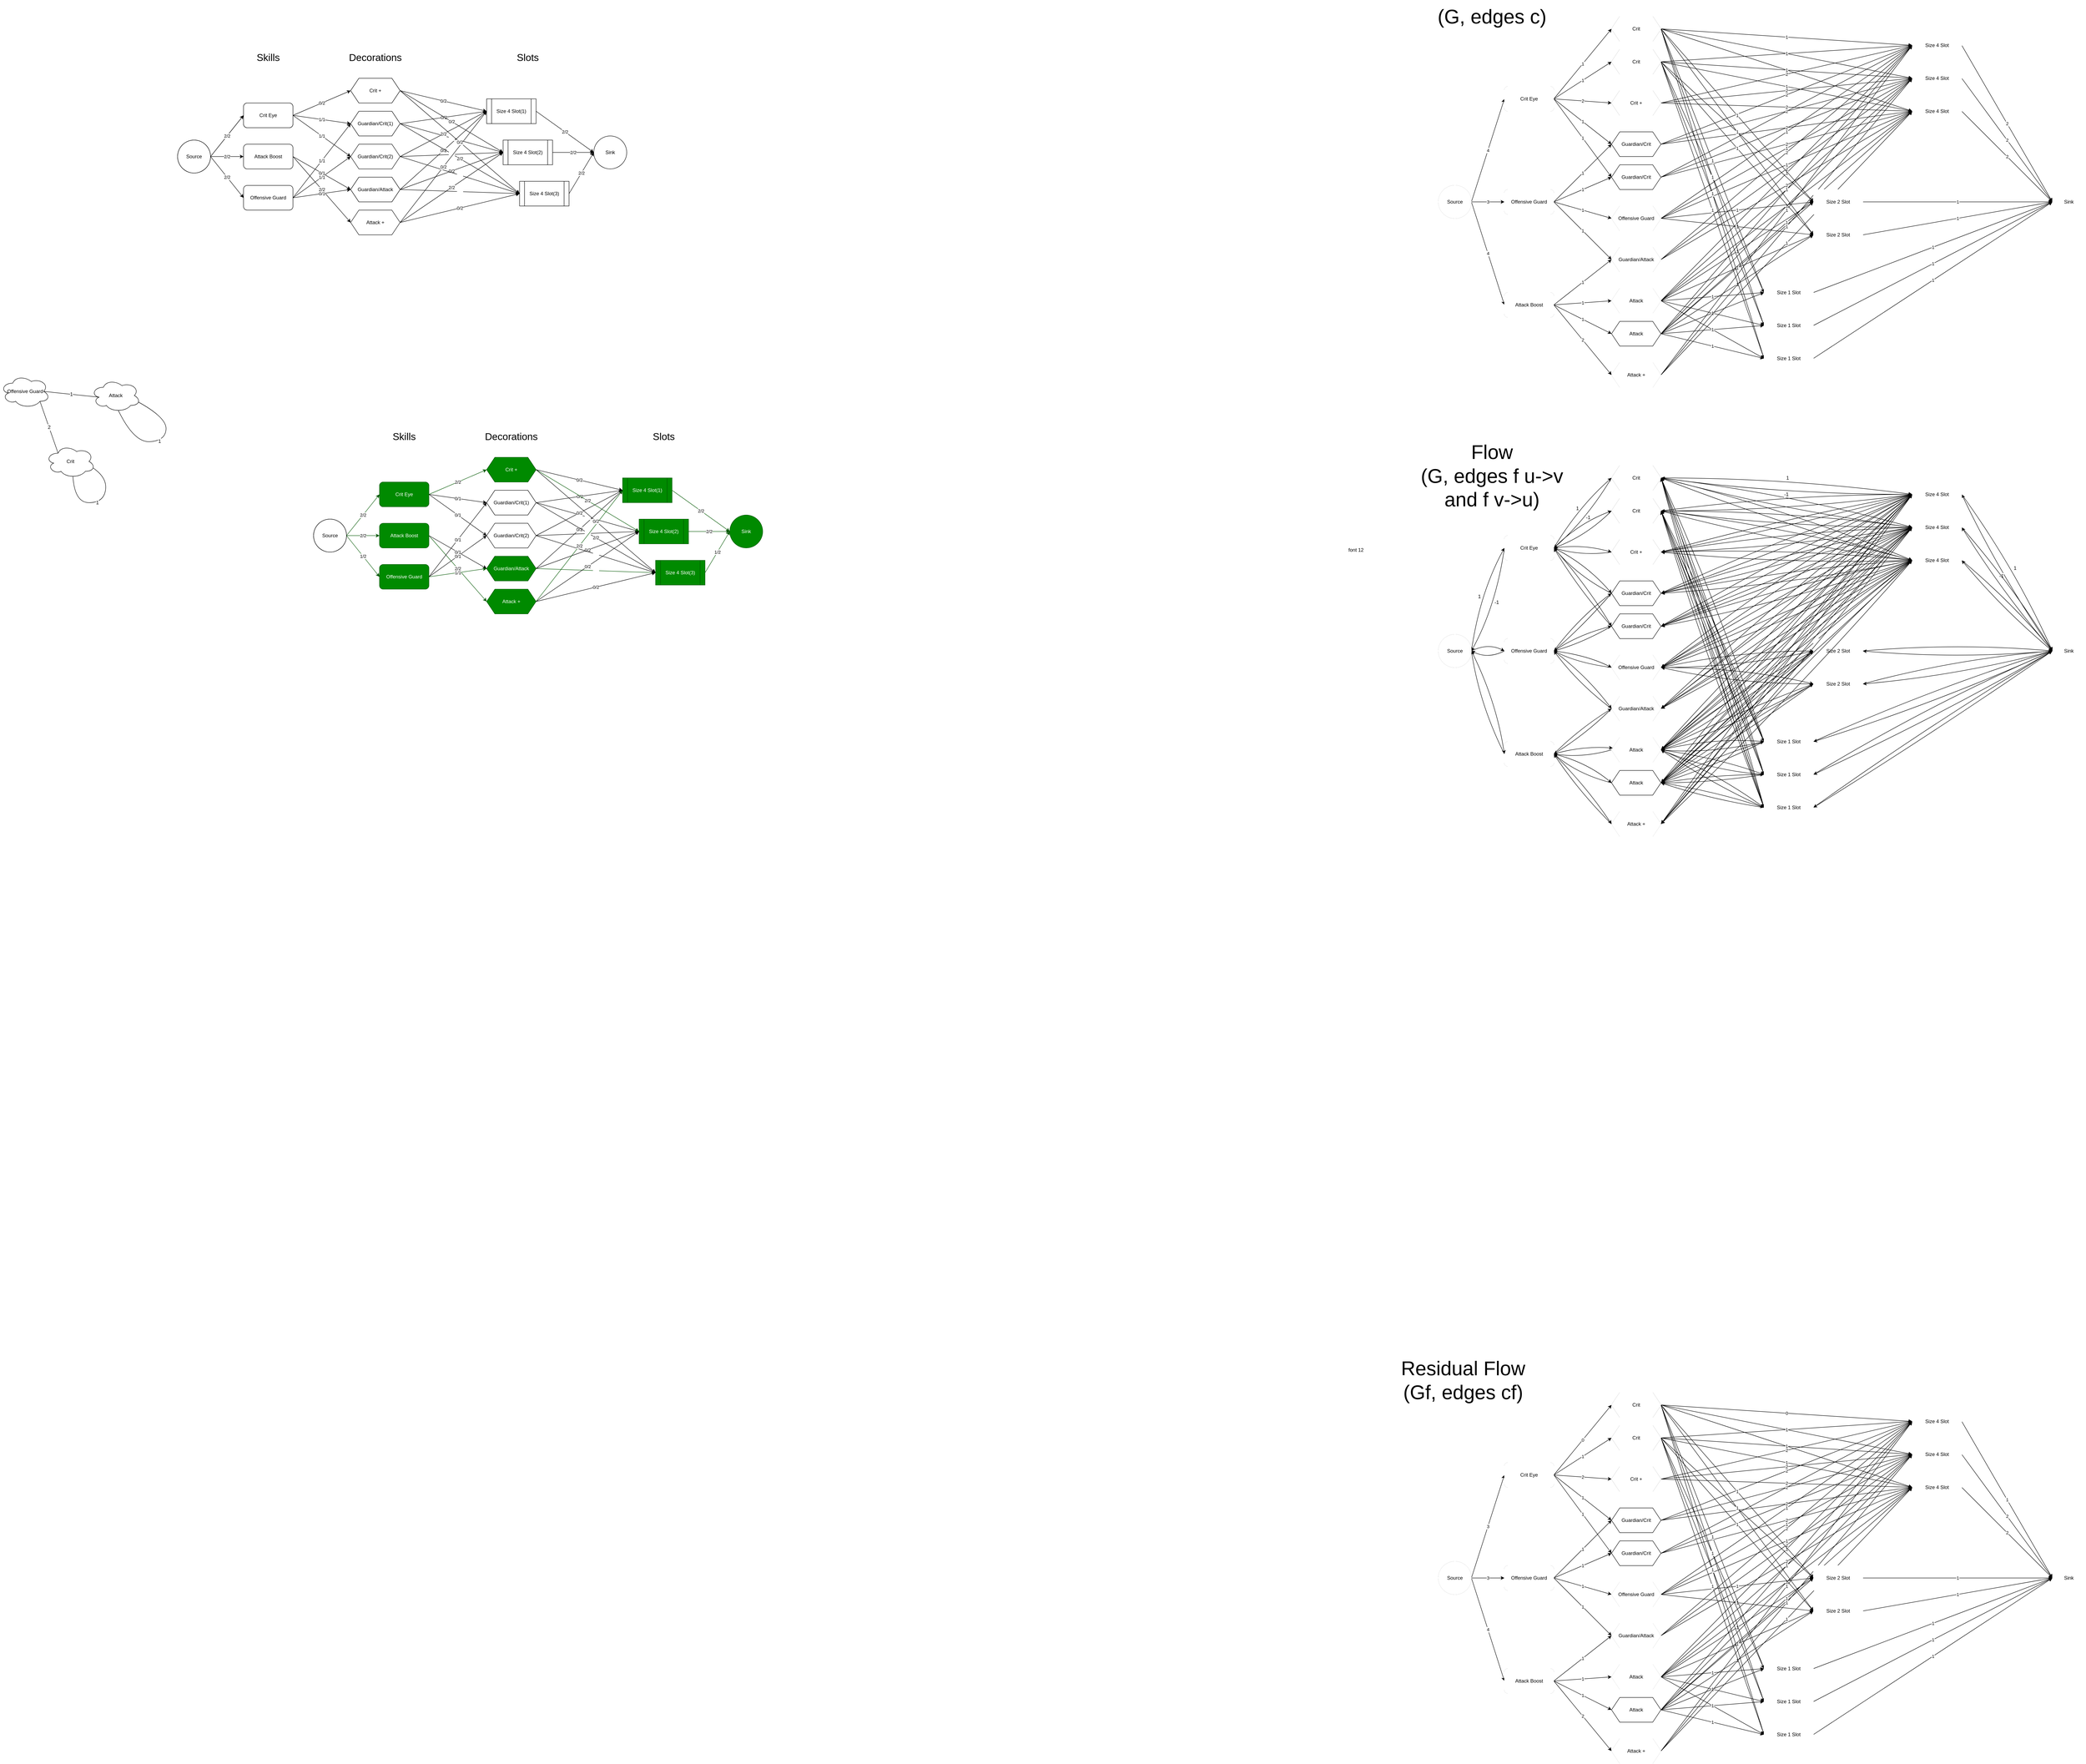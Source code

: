 <mxfile>
    <diagram id="NikWlxbI7AmODVCCGYXT" name="Page-1">
        <mxGraphModel dx="3983" dy="1423" grid="1" gridSize="10" guides="1" tooltips="1" connect="1" arrows="1" fold="1" page="1" pageScale="1" pageWidth="850" pageHeight="1100" math="0" shadow="0">
            <root>
                <mxCell id="0"/>
                <mxCell id="1" parent="0"/>
                <mxCell id="2" value="Source" style="ellipse;whiteSpace=wrap;html=1;aspect=fixed;" parent="1" vertex="1">
                    <mxGeometry x="330" y="700" width="80" height="80" as="geometry"/>
                </mxCell>
                <mxCell id="4" value="Attack Boost" style="rounded=1;whiteSpace=wrap;html=1;" parent="1" vertex="1">
                    <mxGeometry x="490" y="960" width="120" height="60" as="geometry"/>
                </mxCell>
                <mxCell id="5" value="Crit Eye" style="rounded=1;whiteSpace=wrap;html=1;" parent="1" vertex="1">
                    <mxGeometry x="490" y="460" width="120" height="60" as="geometry"/>
                </mxCell>
                <mxCell id="8" value="Offensive Guard" style="rounded=1;whiteSpace=wrap;html=1;" parent="1" vertex="1">
                    <mxGeometry x="490" y="710" width="120" height="60" as="geometry"/>
                </mxCell>
                <mxCell id="17" value="Guardian/Attack" style="shape=hexagon;perimeter=hexagonPerimeter2;whiteSpace=wrap;html=1;fixedSize=1;" parent="1" vertex="1">
                    <mxGeometry x="750" y="850" width="120" height="60" as="geometry"/>
                </mxCell>
                <mxCell id="922" style="edgeStyle=none;curved=1;html=1;exitX=0;exitY=0.5;exitDx=0;exitDy=0;entryX=1;entryY=0.5;entryDx=0;entryDy=0;fontSize=48;" parent="1" source="18" target="285" edge="1">
                    <mxGeometry relative="1" as="geometry">
                        <Array as="points">
                            <mxPoint x="670" y="560"/>
                        </Array>
                    </mxGeometry>
                </mxCell>
                <mxCell id="926" style="edgeStyle=none;curved=1;html=1;exitX=0;exitY=0.5;exitDx=0;exitDy=0;entryX=1;entryY=0.5;entryDx=0;entryDy=0;fontSize=48;" parent="1" source="18" target="286" edge="1">
                    <mxGeometry relative="1" as="geometry">
                        <Array as="points">
                            <mxPoint x="680" y="680"/>
                        </Array>
                    </mxGeometry>
                </mxCell>
                <mxCell id="982" style="edgeStyle=none;curved=1;html=1;exitX=1;exitY=0.5;exitDx=0;exitDy=0;entryX=0;entryY=0.5;entryDx=0;entryDy=0;fontSize=48;" parent="1" source="18" target="295" edge="1">
                    <mxGeometry relative="1" as="geometry">
                        <Array as="points">
                            <mxPoint x="1170" y="460"/>
                        </Array>
                    </mxGeometry>
                </mxCell>
                <mxCell id="984" style="edgeStyle=none;curved=1;html=1;exitX=1;exitY=0.5;exitDx=0;exitDy=0;entryX=0;entryY=0.5;entryDx=0;entryDy=0;fontSize=48;" parent="1" source="18" target="294" edge="1">
                    <mxGeometry relative="1" as="geometry">
                        <Array as="points">
                            <mxPoint x="1170" y="500"/>
                        </Array>
                    </mxGeometry>
                </mxCell>
                <mxCell id="986" style="edgeStyle=none;curved=1;html=1;exitX=1;exitY=0.5;exitDx=0;exitDy=0;entryX=0;entryY=0.5;entryDx=0;entryDy=0;fontSize=48;" parent="1" source="18" target="293" edge="1">
                    <mxGeometry relative="1" as="geometry">
                        <Array as="points">
                            <mxPoint x="1180" y="540"/>
                        </Array>
                    </mxGeometry>
                </mxCell>
                <mxCell id="18" value="Guardian/Crit" style="shape=hexagon;perimeter=hexagonPerimeter2;whiteSpace=wrap;html=1;fixedSize=1;" parent="1" vertex="1">
                    <mxGeometry x="750" y="570" width="120" height="60" as="geometry"/>
                </mxCell>
                <mxCell id="924" style="edgeStyle=none;curved=1;html=1;exitX=0;exitY=0.5;exitDx=0;exitDy=0;entryX=1;entryY=0.5;entryDx=0;entryDy=0;fontSize=48;" parent="1" source="19" target="285" edge="1">
                    <mxGeometry relative="1" as="geometry">
                        <Array as="points">
                            <mxPoint x="670" y="590"/>
                        </Array>
                    </mxGeometry>
                </mxCell>
                <mxCell id="928" style="edgeStyle=none;curved=1;html=1;exitX=0;exitY=0.5;exitDx=0;exitDy=0;entryX=1;entryY=0.5;entryDx=0;entryDy=0;fontSize=48;" parent="1" source="19" target="286" edge="1">
                    <mxGeometry relative="1" as="geometry">
                        <Array as="points">
                            <mxPoint x="680" y="720"/>
                        </Array>
                    </mxGeometry>
                </mxCell>
                <mxCell id="988" style="edgeStyle=none;curved=1;html=1;exitX=1;exitY=0.5;exitDx=0;exitDy=0;entryX=0;entryY=0.5;entryDx=0;entryDy=0;fontSize=48;" parent="1" source="19" target="295" edge="1">
                    <mxGeometry relative="1" as="geometry">
                        <Array as="points">
                            <mxPoint x="1160" y="510"/>
                        </Array>
                    </mxGeometry>
                </mxCell>
                <mxCell id="990" style="edgeStyle=none;curved=1;html=1;exitX=1;exitY=0.5;exitDx=0;exitDy=0;entryX=0;entryY=0.5;entryDx=0;entryDy=0;fontSize=48;" parent="1" source="19" target="294" edge="1">
                    <mxGeometry relative="1" as="geometry">
                        <Array as="points">
                            <mxPoint x="1170" y="550"/>
                        </Array>
                    </mxGeometry>
                </mxCell>
                <mxCell id="992" style="edgeStyle=none;curved=1;html=1;exitX=1;exitY=0.5;exitDx=0;exitDy=0;entryX=0;entryY=0.5;entryDx=0;entryDy=0;fontSize=48;" parent="1" source="19" target="293" edge="1">
                    <mxGeometry relative="1" as="geometry">
                        <Array as="points">
                            <mxPoint x="1170" y="580"/>
                        </Array>
                    </mxGeometry>
                </mxCell>
                <mxCell id="19" value="Guardian/Crit" style="shape=hexagon;perimeter=hexagonPerimeter2;whiteSpace=wrap;html=1;fixedSize=1;" parent="1" vertex="1">
                    <mxGeometry x="750" y="650" width="120" height="60" as="geometry"/>
                </mxCell>
                <mxCell id="21" value="Crit" style="shape=hexagon;perimeter=hexagonPerimeter2;whiteSpace=wrap;html=1;fixedSize=1;" parent="1" vertex="1">
                    <mxGeometry x="750" y="290" width="120" height="60" as="geometry"/>
                </mxCell>
                <mxCell id="22" value="Crit" style="shape=hexagon;perimeter=hexagonPerimeter2;whiteSpace=wrap;html=1;fixedSize=1;" parent="1" vertex="1">
                    <mxGeometry x="750" y="370" width="120" height="60" as="geometry"/>
                </mxCell>
                <mxCell id="23" value="Crit +" style="shape=hexagon;perimeter=hexagonPerimeter2;whiteSpace=wrap;html=1;fixedSize=1;" parent="1" vertex="1">
                    <mxGeometry x="750" y="470" width="120" height="60" as="geometry"/>
                </mxCell>
                <mxCell id="25" value="Attack" style="shape=hexagon;perimeter=hexagonPerimeter2;whiteSpace=wrap;html=1;fixedSize=1;" parent="1" vertex="1">
                    <mxGeometry x="750" y="950" width="120" height="60" as="geometry"/>
                </mxCell>
                <mxCell id="939" style="edgeStyle=none;curved=1;html=1;exitX=0;exitY=0.5;exitDx=0;exitDy=0;entryX=1;entryY=0.5;entryDx=0;entryDy=0;fontSize=48;" parent="1" source="27" target="287" edge="1">
                    <mxGeometry relative="1" as="geometry">
                        <Array as="points">
                            <mxPoint x="670" y="1040"/>
                        </Array>
                    </mxGeometry>
                </mxCell>
                <mxCell id="1051" style="edgeStyle=none;curved=1;html=1;exitX=1;exitY=0.5;exitDx=0;exitDy=0;entryX=0;entryY=0.5;entryDx=0;entryDy=0;fontSize=48;" parent="1" source="27" target="295" edge="1">
                    <mxGeometry relative="1" as="geometry">
                        <Array as="points">
                            <mxPoint x="1160" y="700"/>
                        </Array>
                    </mxGeometry>
                </mxCell>
                <mxCell id="1053" style="edgeStyle=none;curved=1;html=1;exitX=1;exitY=0.5;exitDx=0;exitDy=0;entryX=0;entryY=0.5;entryDx=0;entryDy=0;fontSize=48;" parent="1" source="27" target="294" edge="1">
                    <mxGeometry relative="1" as="geometry">
                        <Array as="points">
                            <mxPoint x="1170" y="740"/>
                        </Array>
                    </mxGeometry>
                </mxCell>
                <mxCell id="1055" style="edgeStyle=none;curved=1;html=1;exitX=1;exitY=0.5;exitDx=0;exitDy=0;entryX=0;entryY=0.5;entryDx=0;entryDy=0;fontSize=48;" parent="1" source="27" target="293" edge="1">
                    <mxGeometry relative="1" as="geometry">
                        <Array as="points">
                            <mxPoint x="1170" y="770"/>
                        </Array>
                    </mxGeometry>
                </mxCell>
                <mxCell id="1057" style="edgeStyle=none;curved=1;html=1;exitX=1;exitY=0.5;exitDx=0;exitDy=0;fontSize=48;entryX=0;entryY=0.5;entryDx=0;entryDy=0;" parent="1" source="27" target="169" edge="1">
                    <mxGeometry relative="1" as="geometry">
                        <mxPoint x="1230.0" y="780" as="targetPoint"/>
                        <Array as="points">
                            <mxPoint x="1050" y="890"/>
                        </Array>
                    </mxGeometry>
                </mxCell>
                <mxCell id="1059" style="edgeStyle=none;curved=1;html=1;exitX=1;exitY=0.5;exitDx=0;exitDy=0;entryX=0;entryY=0.5;entryDx=0;entryDy=0;fontSize=48;" parent="1" source="27" target="289" edge="1">
                    <mxGeometry relative="1" as="geometry">
                        <Array as="points">
                            <mxPoint x="1050" y="930"/>
                        </Array>
                    </mxGeometry>
                </mxCell>
                <mxCell id="1061" style="edgeStyle=none;curved=1;html=1;exitX=1;exitY=0.5;exitDx=0;exitDy=0;entryX=0;entryY=0.5;entryDx=0;entryDy=0;fontSize=48;" parent="1" source="27" target="290" edge="1">
                    <mxGeometry relative="1" as="geometry">
                        <Array as="points">
                            <mxPoint x="990" y="1000"/>
                        </Array>
                    </mxGeometry>
                </mxCell>
                <mxCell id="1063" style="edgeStyle=none;curved=1;html=1;exitX=1;exitY=0.5;exitDx=0;exitDy=0;entryX=0;entryY=0.5;entryDx=0;entryDy=0;fontSize=48;" parent="1" source="27" target="291" edge="1">
                    <mxGeometry relative="1" as="geometry">
                        <Array as="points">
                            <mxPoint x="1000" y="1040"/>
                        </Array>
                    </mxGeometry>
                </mxCell>
                <mxCell id="1065" style="edgeStyle=none;curved=1;html=1;exitX=1;exitY=0.5;exitDx=0;exitDy=0;entryX=0;entryY=0.5;entryDx=0;entryDy=0;fontSize=48;" parent="1" source="27" target="292" edge="1">
                    <mxGeometry relative="1" as="geometry">
                        <Array as="points">
                            <mxPoint x="1000" y="1080"/>
                        </Array>
                    </mxGeometry>
                </mxCell>
                <mxCell id="27" value="Attack" style="shape=hexagon;perimeter=hexagonPerimeter2;whiteSpace=wrap;html=1;fixedSize=1;" parent="1" vertex="1">
                    <mxGeometry x="750" y="1030" width="120" height="60" as="geometry"/>
                </mxCell>
                <mxCell id="29" value="Attack +" style="shape=hexagon;perimeter=hexagonPerimeter2;whiteSpace=wrap;html=1;fixedSize=1;" parent="1" vertex="1">
                    <mxGeometry x="750" y="1130" width="120" height="60" as="geometry"/>
                </mxCell>
                <mxCell id="30" value="Offensive Guard" style="shape=hexagon;perimeter=hexagonPerimeter2;whiteSpace=wrap;html=1;fixedSize=1;" parent="1" vertex="1">
                    <mxGeometry x="750" y="750" width="120" height="60" as="geometry"/>
                </mxCell>
                <mxCell id="155" value="Size 1 Slot" style="shape=process;whiteSpace=wrap;html=1;backgroundOutline=1;" parent="1" vertex="1">
                    <mxGeometry x="1120" y="1010" width="120" height="60" as="geometry"/>
                </mxCell>
                <mxCell id="156" value="Size 1 Slot" style="shape=process;whiteSpace=wrap;html=1;backgroundOutline=1;" parent="1" vertex="1">
                    <mxGeometry x="1120" y="930" width="120" height="60" as="geometry"/>
                </mxCell>
                <mxCell id="168" value="Size 2 Slot" style="shape=process;whiteSpace=wrap;html=1;backgroundOutline=1;" parent="1" vertex="1">
                    <mxGeometry x="1240" y="790" width="120" height="60" as="geometry"/>
                </mxCell>
                <mxCell id="995" style="edgeStyle=none;curved=1;html=1;exitX=0;exitY=0.5;exitDx=0;exitDy=0;entryX=1;entryY=0.5;entryDx=0;entryDy=0;fontSize=48;" parent="1" source="169" target="281" edge="1">
                    <mxGeometry relative="1" as="geometry">
                        <Array as="points">
                            <mxPoint x="1060" y="780"/>
                        </Array>
                    </mxGeometry>
                </mxCell>
                <mxCell id="1024" style="edgeStyle=none;curved=1;html=1;exitX=1;exitY=0.5;exitDx=0;exitDy=0;entryX=0;entryY=0.5;entryDx=0;entryDy=0;fontSize=48;" parent="1" source="169" target="269" edge="1">
                    <mxGeometry relative="1" as="geometry">
                        <Array as="points">
                            <mxPoint x="1590" y="720"/>
                        </Array>
                    </mxGeometry>
                </mxCell>
                <mxCell id="1041" style="edgeStyle=none;curved=1;html=1;exitX=0;exitY=0.5;exitDx=0;exitDy=0;entryX=1;entryY=0.5;entryDx=0;entryDy=0;fontSize=48;" parent="1" source="169" target="282" edge="1">
                    <mxGeometry relative="1" as="geometry">
                        <Array as="points">
                            <mxPoint x="1060" y="870"/>
                        </Array>
                    </mxGeometry>
                </mxCell>
                <mxCell id="1058" style="edgeStyle=none;curved=1;html=1;exitX=0;exitY=0.5;exitDx=0;exitDy=0;entryX=1;entryY=0.5;entryDx=0;entryDy=0;fontSize=48;" parent="1" source="169" target="27" edge="1">
                    <mxGeometry relative="1" as="geometry">
                        <Array as="points">
                            <mxPoint x="1060" y="910"/>
                        </Array>
                    </mxGeometry>
                </mxCell>
                <mxCell id="169" value="Size 2 Slot" style="shape=process;whiteSpace=wrap;html=1;backgroundOutline=1;strokeColor=#FFFFFF;" parent="1" vertex="1">
                    <mxGeometry x="1240" y="710" width="120" height="60" as="geometry"/>
                </mxCell>
                <mxCell id="171" value="Size 4 Slot" style="shape=process;whiteSpace=wrap;html=1;backgroundOutline=1;" parent="1" vertex="1">
                    <mxGeometry x="1480" y="490" width="120" height="60" as="geometry"/>
                </mxCell>
                <mxCell id="172" value="Size 4 Slot" style="shape=process;whiteSpace=wrap;html=1;backgroundOutline=1;" parent="1" vertex="1">
                    <mxGeometry x="1480" y="410" width="120" height="60" as="geometry"/>
                </mxCell>
                <mxCell id="173" value="Size 4 Slot" style="shape=process;whiteSpace=wrap;html=1;backgroundOutline=1;" parent="1" vertex="1">
                    <mxGeometry x="1480" y="330" width="120" height="60" as="geometry"/>
                </mxCell>
                <mxCell id="175" value="Crit" style="shape=hexagon;perimeter=hexagonPerimeter2;whiteSpace=wrap;html=1;fixedSize=1;" parent="1" vertex="1">
                    <mxGeometry x="750" y="290" width="120" height="60" as="geometry"/>
                </mxCell>
                <mxCell id="176" value="Crit" style="shape=hexagon;perimeter=hexagonPerimeter2;whiteSpace=wrap;html=1;fixedSize=1;" parent="1" vertex="1">
                    <mxGeometry x="750" y="370" width="120" height="60" as="geometry"/>
                </mxCell>
                <mxCell id="177" value="Crit +" style="shape=hexagon;perimeter=hexagonPerimeter2;whiteSpace=wrap;html=1;fixedSize=1;" parent="1" vertex="1">
                    <mxGeometry x="750" y="470" width="120" height="60" as="geometry"/>
                </mxCell>
                <mxCell id="1017" value="-1" style="edgeStyle=none;curved=1;html=1;exitX=0;exitY=0.5;exitDx=0;exitDy=0;entryX=1;entryY=0.5;entryDx=0;entryDy=0;fontSize=12;" parent="1" source="269" target="295" edge="1">
                    <mxGeometry relative="1" as="geometry">
                        <Array as="points">
                            <mxPoint x="1690" y="550"/>
                        </Array>
                    </mxGeometry>
                </mxCell>
                <mxCell id="1019" style="edgeStyle=none;curved=1;html=1;exitX=0;exitY=0.5;exitDx=0;exitDy=0;entryX=1;entryY=0.5;entryDx=0;entryDy=0;fontSize=48;" parent="1" source="269" target="294" edge="1">
                    <mxGeometry relative="1" as="geometry">
                        <Array as="points">
                            <mxPoint x="1700" y="600"/>
                        </Array>
                    </mxGeometry>
                </mxCell>
                <mxCell id="1022" style="edgeStyle=none;curved=1;html=1;exitX=0;exitY=0.5;exitDx=0;exitDy=0;entryX=1;entryY=0.5;entryDx=0;entryDy=0;fontSize=48;" parent="1" source="269" target="293" edge="1">
                    <mxGeometry relative="1" as="geometry">
                        <Array as="points">
                            <mxPoint x="1700" y="640"/>
                        </Array>
                    </mxGeometry>
                </mxCell>
                <mxCell id="1026" style="edgeStyle=none;curved=1;html=1;exitX=0;exitY=0.5;exitDx=0;exitDy=0;entryX=1;entryY=0.5;entryDx=0;entryDy=0;fontSize=48;" parent="1" source="269" target="169" edge="1">
                    <mxGeometry relative="1" as="geometry">
                        <Array as="points">
                            <mxPoint x="1590" y="760"/>
                        </Array>
                    </mxGeometry>
                </mxCell>
                <mxCell id="1027" style="edgeStyle=none;curved=1;html=1;exitX=0;exitY=0.5;exitDx=0;exitDy=0;entryX=1;entryY=0.5;entryDx=0;entryDy=0;fontSize=48;" parent="1" source="269" target="289" edge="1">
                    <mxGeometry relative="1" as="geometry">
                        <Array as="points">
                            <mxPoint x="1590" y="800"/>
                        </Array>
                    </mxGeometry>
                </mxCell>
                <mxCell id="1029" style="edgeStyle=none;curved=1;html=1;exitX=0;exitY=0.5;exitDx=0;exitDy=0;entryX=1;entryY=0.5;entryDx=0;entryDy=0;fontSize=48;" parent="1" source="269" target="290" edge="1">
                    <mxGeometry relative="1" as="geometry">
                        <Array as="points">
                            <mxPoint x="1530" y="870"/>
                        </Array>
                    </mxGeometry>
                </mxCell>
                <mxCell id="1031" style="edgeStyle=none;curved=1;html=1;exitX=0;exitY=0.5;exitDx=0;exitDy=0;entryX=1;entryY=0.5;entryDx=0;entryDy=0;fontSize=48;" parent="1" source="269" target="291" edge="1">
                    <mxGeometry relative="1" as="geometry">
                        <Array as="points">
                            <mxPoint x="1540" y="900"/>
                        </Array>
                    </mxGeometry>
                </mxCell>
                <mxCell id="1033" style="edgeStyle=none;curved=1;html=1;exitX=0;exitY=0.5;exitDx=0;exitDy=0;entryX=1;entryY=0.5;entryDx=0;entryDy=0;fontSize=48;" parent="1" source="269" target="292" edge="1">
                    <mxGeometry relative="1" as="geometry">
                        <Array as="points">
                            <mxPoint x="1530" y="940"/>
                        </Array>
                    </mxGeometry>
                </mxCell>
                <mxCell id="269" value="Sink" style="ellipse;whiteSpace=wrap;html=1;aspect=fixed;strokeColor=#FFFFFF;" parent="1" vertex="1">
                    <mxGeometry x="1820" y="700" width="80" height="80" as="geometry"/>
                </mxCell>
                <mxCell id="920" style="edgeStyle=none;curved=1;html=1;exitX=0;exitY=0.5;exitDx=0;exitDy=0;entryX=1;entryY=0.5;entryDx=0;entryDy=0;fontSize=48;" parent="1" source="278" target="285" edge="1">
                    <mxGeometry relative="1" as="geometry">
                        <Array as="points">
                            <mxPoint x="680" y="510"/>
                        </Array>
                    </mxGeometry>
                </mxCell>
                <mxCell id="976" style="edgeStyle=none;curved=1;html=1;exitX=1;exitY=0.5;exitDx=0;exitDy=0;entryX=0;entryY=0.5;entryDx=0;entryDy=0;fontSize=48;" parent="1" source="278" target="295" edge="1">
                    <mxGeometry relative="1" as="geometry">
                        <Array as="points">
                            <mxPoint x="1160" y="420"/>
                        </Array>
                    </mxGeometry>
                </mxCell>
                <mxCell id="978" style="edgeStyle=none;curved=1;html=1;exitX=1;exitY=0.5;exitDx=0;exitDy=0;entryX=0;entryY=0.5;entryDx=0;entryDy=0;fontSize=48;" parent="1" source="278" target="294" edge="1">
                    <mxGeometry relative="1" as="geometry">
                        <Array as="points">
                            <mxPoint x="1180" y="450"/>
                        </Array>
                    </mxGeometry>
                </mxCell>
                <mxCell id="980" style="edgeStyle=none;curved=1;html=1;exitX=1;exitY=0.5;exitDx=0;exitDy=0;entryX=0;entryY=0.5;entryDx=0;entryDy=0;fontSize=48;" parent="1" source="278" target="293" edge="1">
                    <mxGeometry relative="1" as="geometry">
                        <Array as="points">
                            <mxPoint x="1180" y="490"/>
                        </Array>
                    </mxGeometry>
                </mxCell>
                <mxCell id="278" value="Crit +" style="shape=hexagon;perimeter=hexagonPerimeter2;whiteSpace=wrap;html=1;fixedSize=1;strokeColor=#FFFFFF;" parent="1" vertex="1">
                    <mxGeometry x="750" y="470" width="120" height="60" as="geometry"/>
                </mxCell>
                <mxCell id="940" style="edgeStyle=none;curved=1;html=1;exitX=0;exitY=0.5;exitDx=0;exitDy=0;entryX=1;entryY=0.5;entryDx=0;entryDy=0;fontSize=48;" parent="1" source="279" target="287" edge="1">
                    <mxGeometry relative="1" as="geometry">
                        <Array as="points">
                            <mxPoint x="670" y="1080"/>
                        </Array>
                    </mxGeometry>
                </mxCell>
                <mxCell id="1010" style="edgeStyle=none;curved=1;html=1;exitX=1;exitY=0.5;exitDx=0;exitDy=0;fontSize=48;entryX=0;entryY=0.5;entryDx=0;entryDy=0;" parent="1" source="279" target="295" edge="1">
                    <mxGeometry relative="1" as="geometry">
                        <mxPoint x="1380" y="-30" as="targetPoint"/>
                        <Array as="points">
                            <mxPoint x="1160" y="750"/>
                        </Array>
                    </mxGeometry>
                </mxCell>
                <mxCell id="1012" style="edgeStyle=none;curved=1;html=1;exitX=1;exitY=0.5;exitDx=0;exitDy=0;entryX=0;entryY=0.5;entryDx=0;entryDy=0;fontSize=48;" parent="1" source="279" target="294" edge="1">
                    <mxGeometry relative="1" as="geometry">
                        <Array as="points">
                            <mxPoint x="1160" y="790"/>
                        </Array>
                    </mxGeometry>
                </mxCell>
                <mxCell id="1014" style="edgeStyle=none;curved=1;html=1;exitX=1;exitY=0.5;exitDx=0;exitDy=0;entryX=0;entryY=0.5;entryDx=0;entryDy=0;fontSize=48;" parent="1" source="279" target="293" edge="1">
                    <mxGeometry relative="1" as="geometry">
                        <Array as="points">
                            <mxPoint x="1160" y="820"/>
                        </Array>
                    </mxGeometry>
                </mxCell>
                <mxCell id="279" value="Attack +" style="shape=hexagon;perimeter=hexagonPerimeter2;whiteSpace=wrap;html=1;fixedSize=1;strokeColor=#FFFFFF;" parent="1" vertex="1">
                    <mxGeometry x="750" y="1130" width="120" height="60" as="geometry"/>
                </mxCell>
                <mxCell id="932" style="edgeStyle=none;curved=1;html=1;exitX=0;exitY=0.5;exitDx=0;exitDy=0;entryX=1;entryY=0.5;entryDx=0;entryDy=0;fontSize=48;" parent="1" source="280" target="286" edge="1">
                    <mxGeometry relative="1" as="geometry">
                        <Array as="points">
                            <mxPoint x="670" y="820"/>
                        </Array>
                    </mxGeometry>
                </mxCell>
                <mxCell id="934" style="edgeStyle=none;curved=1;html=1;exitX=0;exitY=0.5;exitDx=0;exitDy=0;entryX=1;entryY=0.5;entryDx=0;entryDy=0;fontSize=48;" parent="1" source="280" target="287" edge="1">
                    <mxGeometry relative="1" as="geometry">
                        <Array as="points">
                            <mxPoint x="690" y="940"/>
                        </Array>
                    </mxGeometry>
                </mxCell>
                <mxCell id="998" style="edgeStyle=none;curved=1;html=1;exitX=1;exitY=0.5;exitDx=0;exitDy=0;entryX=0;entryY=0.5;entryDx=0;entryDy=0;fontSize=48;" parent="1" source="280" target="295" edge="1">
                    <mxGeometry relative="1" as="geometry">
                        <Array as="points">
                            <mxPoint x="1170" y="600"/>
                        </Array>
                    </mxGeometry>
                </mxCell>
                <mxCell id="1000" style="edgeStyle=none;curved=1;html=1;exitX=1;exitY=0.5;exitDx=0;exitDy=0;entryX=0;entryY=0.5;entryDx=0;entryDy=0;fontSize=48;" parent="1" source="280" target="294" edge="1">
                    <mxGeometry relative="1" as="geometry">
                        <Array as="points">
                            <mxPoint x="1160" y="650"/>
                        </Array>
                    </mxGeometry>
                </mxCell>
                <mxCell id="1002" style="edgeStyle=none;curved=1;html=1;exitX=1;exitY=0.5;exitDx=0;exitDy=0;entryX=0;entryY=0.5;entryDx=0;entryDy=0;fontSize=48;" parent="1" source="280" target="293" edge="1">
                    <mxGeometry relative="1" as="geometry">
                        <Array as="points">
                            <mxPoint x="1170" y="690"/>
                        </Array>
                    </mxGeometry>
                </mxCell>
                <mxCell id="280" value="Guardian/Attack" style="shape=hexagon;perimeter=hexagonPerimeter2;whiteSpace=wrap;html=1;fixedSize=1;strokeColor=#FFFFFF;" parent="1" vertex="1">
                    <mxGeometry x="750" y="850" width="120" height="60" as="geometry"/>
                </mxCell>
                <mxCell id="931" style="edgeStyle=none;curved=1;html=1;exitX=0;exitY=0.5;exitDx=0;exitDy=0;entryX=1;entryY=0.5;entryDx=0;entryDy=0;fontSize=48;" parent="1" source="281" target="286" edge="1">
                    <mxGeometry relative="1" as="geometry">
                        <Array as="points">
                            <mxPoint x="670" y="770"/>
                        </Array>
                    </mxGeometry>
                </mxCell>
                <mxCell id="994" style="edgeStyle=none;curved=1;html=1;exitX=1;exitY=0.5;exitDx=0;exitDy=0;entryX=0;entryY=0.5;entryDx=0;entryDy=0;fontSize=48;" parent="1" source="281" target="169" edge="1">
                    <mxGeometry relative="1" as="geometry">
                        <Array as="points">
                            <mxPoint x="1060" y="740"/>
                        </Array>
                    </mxGeometry>
                </mxCell>
                <mxCell id="996" style="edgeStyle=none;curved=1;html=1;exitX=1;exitY=0.5;exitDx=0;exitDy=0;entryX=0;entryY=0.5;entryDx=0;entryDy=0;fontSize=48;" parent="1" source="281" target="289" edge="1">
                    <mxGeometry relative="1" as="geometry">
                        <Array as="points">
                            <mxPoint x="1070" y="780"/>
                        </Array>
                    </mxGeometry>
                </mxCell>
                <mxCell id="1004" style="edgeStyle=none;curved=1;html=1;exitX=1;exitY=0.5;exitDx=0;exitDy=0;entryX=0;entryY=0.5;entryDx=0;entryDy=0;fontSize=48;" parent="1" source="281" target="295" edge="1">
                    <mxGeometry relative="1" as="geometry">
                        <Array as="points">
                            <mxPoint x="1160" y="550"/>
                        </Array>
                    </mxGeometry>
                </mxCell>
                <mxCell id="1006" style="edgeStyle=none;curved=1;html=1;exitX=1;exitY=0.5;exitDx=0;exitDy=0;entryX=0;entryY=0.5;entryDx=0;entryDy=0;fontSize=48;" parent="1" source="281" target="294" edge="1">
                    <mxGeometry relative="1" as="geometry">
                        <Array as="points">
                            <mxPoint x="1160" y="600"/>
                        </Array>
                    </mxGeometry>
                </mxCell>
                <mxCell id="1008" style="edgeStyle=none;curved=1;html=1;exitX=1;exitY=0.5;exitDx=0;exitDy=0;entryX=0;entryY=0.5;entryDx=0;entryDy=0;fontSize=48;" parent="1" source="281" target="293" edge="1">
                    <mxGeometry relative="1" as="geometry">
                        <Array as="points">
                            <mxPoint x="1170" y="640"/>
                        </Array>
                    </mxGeometry>
                </mxCell>
                <mxCell id="281" value="Offensive Guard" style="shape=hexagon;perimeter=hexagonPerimeter2;whiteSpace=wrap;html=1;fixedSize=1;strokeColor=#FFFFFF;" parent="1" vertex="1">
                    <mxGeometry x="750" y="750" width="120" height="60" as="geometry"/>
                </mxCell>
                <mxCell id="936" style="edgeStyle=none;curved=1;html=1;exitX=0;exitY=0.5;exitDx=0;exitDy=0;entryX=1;entryY=0.5;entryDx=0;entryDy=0;fontSize=48;" parent="1" source="282" target="287" edge="1">
                    <mxGeometry relative="1" as="geometry">
                        <Array as="points">
                            <mxPoint x="680" y="1000"/>
                        </Array>
                    </mxGeometry>
                </mxCell>
                <mxCell id="1034" style="edgeStyle=none;curved=1;html=1;exitX=1;exitY=0.5;exitDx=0;exitDy=0;entryX=0;entryY=0.5;entryDx=0;entryDy=0;fontSize=48;" parent="1" source="282" target="295" edge="1">
                    <mxGeometry relative="1" as="geometry">
                        <Array as="points">
                            <mxPoint x="1160" y="660"/>
                        </Array>
                    </mxGeometry>
                </mxCell>
                <mxCell id="1036" style="edgeStyle=none;curved=1;html=1;exitX=1;exitY=0.5;exitDx=0;exitDy=0;entryX=0;entryY=0.5;entryDx=0;entryDy=0;fontSize=48;" parent="1" source="282" target="294" edge="1">
                    <mxGeometry relative="1" as="geometry">
                        <Array as="points">
                            <mxPoint x="1170" y="700"/>
                        </Array>
                    </mxGeometry>
                </mxCell>
                <mxCell id="1038" style="edgeStyle=none;curved=1;html=1;exitX=1;exitY=0.5;exitDx=0;exitDy=0;fontSize=48;entryX=0;entryY=0.5;entryDx=0;entryDy=0;" parent="1" source="282" target="293" edge="1">
                    <mxGeometry relative="1" as="geometry">
                        <Array as="points">
                            <mxPoint x="1170" y="730"/>
                        </Array>
                    </mxGeometry>
                </mxCell>
                <mxCell id="1040" style="edgeStyle=none;curved=1;html=1;exitX=1;exitY=0.5;exitDx=0;exitDy=0;entryX=0;entryY=0.5;entryDx=0;entryDy=0;fontSize=48;" parent="1" source="282" target="169" edge="1">
                    <mxGeometry relative="1" as="geometry">
                        <Array as="points">
                            <mxPoint x="1050" y="840"/>
                        </Array>
                    </mxGeometry>
                </mxCell>
                <mxCell id="1042" style="edgeStyle=none;curved=1;html=1;exitX=1;exitY=0.5;exitDx=0;exitDy=0;entryX=0;entryY=0.5;entryDx=0;entryDy=0;fontSize=48;" parent="1" source="282" target="289" edge="1">
                    <mxGeometry relative="1" as="geometry">
                        <Array as="points">
                            <mxPoint x="1050" y="890"/>
                        </Array>
                    </mxGeometry>
                </mxCell>
                <mxCell id="1044" style="edgeStyle=none;curved=1;html=1;exitX=1;exitY=0.5;exitDx=0;exitDy=0;entryX=0;entryY=0.5;entryDx=0;entryDy=0;fontSize=48;" parent="1" source="282" target="290" edge="1">
                    <mxGeometry relative="1" as="geometry">
                        <Array as="points">
                            <mxPoint x="1000" y="950"/>
                        </Array>
                    </mxGeometry>
                </mxCell>
                <mxCell id="1046" style="edgeStyle=none;curved=1;html=1;exitX=1;exitY=0.5;exitDx=0;exitDy=0;entryX=0;entryY=0.5;entryDx=0;entryDy=0;fontSize=48;" parent="1" source="282" target="291" edge="1">
                    <mxGeometry relative="1" as="geometry">
                        <Array as="points">
                            <mxPoint x="1010" y="1000"/>
                        </Array>
                    </mxGeometry>
                </mxCell>
                <mxCell id="1048" style="edgeStyle=none;curved=1;html=1;exitX=1;exitY=0.5;exitDx=0;exitDy=0;entryX=0;entryY=0.5;entryDx=0;entryDy=0;fontSize=48;" parent="1" source="282" target="292" edge="1">
                    <mxGeometry relative="1" as="geometry">
                        <Array as="points">
                            <mxPoint x="1010" y="1040"/>
                        </Array>
                    </mxGeometry>
                </mxCell>
                <mxCell id="282" value="Attack" style="shape=hexagon;perimeter=hexagonPerimeter2;whiteSpace=wrap;html=1;fixedSize=1;strokeColor=#FFFFFF;" parent="1" vertex="1">
                    <mxGeometry x="750" y="950" width="120" height="60" as="geometry"/>
                </mxCell>
                <mxCell id="918" style="edgeStyle=none;curved=1;html=1;exitX=0;exitY=0.5;exitDx=0;exitDy=0;entryX=1;entryY=0.5;entryDx=0;entryDy=0;fontSize=48;" parent="1" source="283" target="285" edge="1">
                    <mxGeometry relative="1" as="geometry">
                        <Array as="points">
                            <mxPoint x="690" y="460"/>
                        </Array>
                    </mxGeometry>
                </mxCell>
                <mxCell id="943" style="edgeStyle=none;curved=1;html=1;exitX=1;exitY=0.5;exitDx=0;exitDy=0;entryX=0;entryY=0.5;entryDx=0;entryDy=0;fontSize=48;" parent="1" source="283" target="291" edge="1">
                    <mxGeometry relative="1" as="geometry">
                        <Array as="points">
                            <mxPoint x="1010" y="720"/>
                        </Array>
                    </mxGeometry>
                </mxCell>
                <mxCell id="961" style="edgeStyle=none;curved=1;html=1;exitX=1;exitY=0.5;exitDx=0;exitDy=0;entryX=0;entryY=0.5;entryDx=0;entryDy=0;fontSize=48;" parent="1" source="283" target="295" edge="1">
                    <mxGeometry relative="1" as="geometry">
                        <Array as="points">
                            <mxPoint x="1180" y="360"/>
                        </Array>
                    </mxGeometry>
                </mxCell>
                <mxCell id="963" style="edgeStyle=none;curved=1;html=1;exitX=1;exitY=0.5;exitDx=0;exitDy=0;entryX=0;entryY=0.5;entryDx=0;entryDy=0;fontSize=48;" parent="1" source="283" target="294" edge="1">
                    <mxGeometry relative="1" as="geometry">
                        <Array as="points">
                            <mxPoint x="1180" y="400"/>
                        </Array>
                    </mxGeometry>
                </mxCell>
                <mxCell id="964" style="edgeStyle=none;curved=1;html=1;exitX=1;exitY=0.5;exitDx=0;exitDy=0;entryX=0;entryY=0.5;entryDx=0;entryDy=0;fontSize=48;" parent="1" source="283" target="294" edge="1">
                    <mxGeometry relative="1" as="geometry">
                        <Array as="points">
                            <mxPoint x="1170" y="440"/>
                        </Array>
                    </mxGeometry>
                </mxCell>
                <mxCell id="965" style="edgeStyle=none;curved=1;html=1;exitX=1;exitY=0.5;exitDx=0;exitDy=0;entryX=0;entryY=0.5;entryDx=0;entryDy=0;fontSize=48;" parent="1" source="283" target="293" edge="1">
                    <mxGeometry relative="1" as="geometry">
                        <Array as="points">
                            <mxPoint x="1180" y="440"/>
                        </Array>
                    </mxGeometry>
                </mxCell>
                <mxCell id="971" style="edgeStyle=none;curved=1;html=1;exitX=1;exitY=0.5;exitDx=0;exitDy=0;fontSize=48;" parent="1" source="283" edge="1">
                    <mxGeometry relative="1" as="geometry">
                        <mxPoint x="1120" y="960" as="targetPoint"/>
                        <Array as="points">
                            <mxPoint x="1010" y="680"/>
                        </Array>
                    </mxGeometry>
                </mxCell>
                <mxCell id="973" style="edgeStyle=none;curved=1;html=1;exitX=1;exitY=0.5;exitDx=0;exitDy=0;fontSize=48;entryX=0;entryY=0.5;entryDx=0;entryDy=0;" parent="1" source="283" target="292" edge="1">
                    <mxGeometry relative="1" as="geometry">
                        <mxPoint x="1370" y="1245.455" as="targetPoint"/>
                        <Array as="points">
                            <mxPoint x="1010" y="760"/>
                        </Array>
                    </mxGeometry>
                </mxCell>
                <mxCell id="974" style="edgeStyle=none;curved=1;html=1;exitX=1;exitY=0.5;exitDx=0;exitDy=0;entryX=0;entryY=0.5;entryDx=0;entryDy=0;fontSize=48;" parent="1" source="283" target="292" edge="1">
                    <mxGeometry relative="1" as="geometry"/>
                </mxCell>
                <mxCell id="283" value="Crit" style="shape=hexagon;perimeter=hexagonPerimeter2;whiteSpace=wrap;html=1;fixedSize=1;strokeColor=#FFFFFF;" parent="1" vertex="1">
                    <mxGeometry x="750" y="370" width="120" height="60" as="geometry"/>
                </mxCell>
                <mxCell id="916" value="-1" style="edgeStyle=none;curved=1;html=1;exitX=0;exitY=0.5;exitDx=0;exitDy=0;entryX=1;entryY=0.5;entryDx=0;entryDy=0;fontSize=12;" parent="1" source="284" target="285" edge="1">
                    <mxGeometry relative="1" as="geometry">
                        <Array as="points">
                            <mxPoint x="690" y="420"/>
                        </Array>
                    </mxGeometry>
                </mxCell>
                <mxCell id="941" style="edgeStyle=none;curved=1;html=1;exitX=1;exitY=0.5;exitDx=0;exitDy=0;entryX=0;entryY=0.5;entryDx=0;entryDy=0;fontSize=48;" parent="1" source="284" target="290" edge="1">
                    <mxGeometry relative="1" as="geometry">
                        <Array as="points">
                            <mxPoint x="1010" y="630"/>
                        </Array>
                    </mxGeometry>
                </mxCell>
                <mxCell id="945" value="1" style="edgeStyle=none;curved=1;html=1;exitX=1;exitY=0.5;exitDx=0;exitDy=0;entryX=0;entryY=0.5;entryDx=0;entryDy=0;fontSize=12;" parent="1" source="284" target="295" edge="1">
                    <mxGeometry relative="1" as="geometry">
                        <Array as="points">
                            <mxPoint x="1180" y="320"/>
                        </Array>
                    </mxGeometry>
                </mxCell>
                <mxCell id="947" style="edgeStyle=none;curved=1;html=1;exitX=1;exitY=0.5;exitDx=0;exitDy=0;entryX=0;entryY=0.5;entryDx=0;entryDy=0;fontSize=48;" parent="1" source="284" target="294" edge="1">
                    <mxGeometry relative="1" as="geometry">
                        <Array as="points">
                            <mxPoint x="1190" y="360"/>
                        </Array>
                    </mxGeometry>
                </mxCell>
                <mxCell id="949" style="edgeStyle=none;curved=1;html=1;exitX=1;exitY=0.5;exitDx=0;exitDy=0;entryX=0;entryY=0.5;entryDx=0;entryDy=0;fontSize=48;" parent="1" source="284" target="293" edge="1">
                    <mxGeometry relative="1" as="geometry">
                        <Array as="points">
                            <mxPoint x="1190" y="400"/>
                        </Array>
                    </mxGeometry>
                </mxCell>
                <mxCell id="957" style="edgeStyle=none;curved=1;html=1;exitX=1;exitY=0.5;exitDx=0;exitDy=0;entryX=0;entryY=0.5;entryDx=0;entryDy=0;fontSize=48;" parent="1" source="284" target="291" edge="1">
                    <mxGeometry relative="1" as="geometry">
                        <Array as="points">
                            <mxPoint x="1010" y="680"/>
                        </Array>
                    </mxGeometry>
                </mxCell>
                <mxCell id="959" style="edgeStyle=none;curved=1;html=1;exitX=1;exitY=0.5;exitDx=0;exitDy=0;entryX=0;entryY=0.5;entryDx=0;entryDy=0;fontSize=48;" parent="1" source="284" target="292" edge="1">
                    <mxGeometry relative="1" as="geometry">
                        <Array as="points">
                            <mxPoint x="1010" y="720"/>
                        </Array>
                    </mxGeometry>
                </mxCell>
                <mxCell id="284" value="Crit" style="shape=hexagon;perimeter=hexagonPerimeter2;whiteSpace=wrap;html=1;fixedSize=1;strokeColor=#FFFFFF;" parent="1" vertex="1">
                    <mxGeometry x="750" y="290" width="120" height="60" as="geometry"/>
                </mxCell>
                <mxCell id="911" value="-1" style="edgeStyle=none;curved=1;html=1;exitX=0;exitY=0.5;exitDx=0;exitDy=0;entryX=1;entryY=0.5;entryDx=0;entryDy=0;fontSize=12;" parent="1" source="285" target="288" edge="1">
                    <mxGeometry relative="1" as="geometry">
                        <Array as="points">
                            <mxPoint x="470" y="630"/>
                        </Array>
                    </mxGeometry>
                </mxCell>
                <mxCell id="915" value="1" style="edgeStyle=none;curved=1;html=1;exitX=1;exitY=0.5;exitDx=0;exitDy=0;entryX=0;entryY=0.5;entryDx=0;entryDy=0;fontSize=12;" parent="1" source="285" target="284" edge="1">
                    <mxGeometry relative="1" as="geometry">
                        <Array as="points">
                            <mxPoint x="670" y="390"/>
                        </Array>
                    </mxGeometry>
                </mxCell>
                <mxCell id="917" style="edgeStyle=none;curved=1;html=1;exitX=1;exitY=0.5;exitDx=0;exitDy=0;entryX=0;entryY=0.5;entryDx=0;entryDy=0;fontSize=48;" parent="1" source="285" target="283" edge="1">
                    <mxGeometry relative="1" as="geometry">
                        <Array as="points">
                            <mxPoint x="670" y="430"/>
                        </Array>
                    </mxGeometry>
                </mxCell>
                <mxCell id="919" style="edgeStyle=none;curved=1;html=1;exitX=1;exitY=0.5;exitDx=0;exitDy=0;entryX=0;entryY=0.5;entryDx=0;entryDy=0;fontSize=48;" parent="1" source="285" target="278" edge="1">
                    <mxGeometry relative="1" as="geometry">
                        <Array as="points">
                            <mxPoint x="680" y="480"/>
                        </Array>
                    </mxGeometry>
                </mxCell>
                <mxCell id="921" style="edgeStyle=none;curved=1;html=1;exitX=1;exitY=0.5;exitDx=0;exitDy=0;entryX=0;entryY=0.5;entryDx=0;entryDy=0;fontSize=48;" parent="1" source="285" target="18" edge="1">
                    <mxGeometry relative="1" as="geometry">
                        <Array as="points">
                            <mxPoint x="690" y="530"/>
                        </Array>
                    </mxGeometry>
                </mxCell>
                <mxCell id="923" style="edgeStyle=none;curved=1;html=1;exitX=1;exitY=0.5;exitDx=0;exitDy=0;entryX=0;entryY=0.5;entryDx=0;entryDy=0;fontSize=48;" parent="1" source="285" target="19" edge="1">
                    <mxGeometry relative="1" as="geometry">
                        <Array as="points">
                            <mxPoint x="690" y="580"/>
                        </Array>
                    </mxGeometry>
                </mxCell>
                <mxCell id="285" value="Crit Eye" style="rounded=1;whiteSpace=wrap;html=1;strokeColor=#FFFFFF;" parent="1" vertex="1">
                    <mxGeometry x="490" y="460" width="120" height="60" as="geometry"/>
                </mxCell>
                <mxCell id="913" style="edgeStyle=none;curved=1;html=1;exitX=0;exitY=0.5;exitDx=0;exitDy=0;entryX=1;entryY=0.5;entryDx=0;entryDy=0;fontSize=48;" parent="1" source="286" target="288" edge="1">
                    <mxGeometry relative="1" as="geometry">
                        <Array as="points">
                            <mxPoint x="450" y="760"/>
                        </Array>
                    </mxGeometry>
                </mxCell>
                <mxCell id="925" style="edgeStyle=none;curved=1;html=1;exitX=1;exitY=0.5;exitDx=0;exitDy=0;entryX=0;entryY=0.5;entryDx=0;entryDy=0;fontSize=48;" parent="1" source="286" target="18" edge="1">
                    <mxGeometry relative="1" as="geometry">
                        <Array as="points">
                            <mxPoint x="670" y="660"/>
                        </Array>
                    </mxGeometry>
                </mxCell>
                <mxCell id="927" style="edgeStyle=none;curved=1;html=1;exitX=1;exitY=0.5;exitDx=0;exitDy=0;entryX=0;entryY=0.5;entryDx=0;entryDy=0;fontSize=48;" parent="1" source="286" target="19" edge="1">
                    <mxGeometry relative="1" as="geometry">
                        <Array as="points">
                            <mxPoint x="670" y="700"/>
                        </Array>
                    </mxGeometry>
                </mxCell>
                <mxCell id="929" style="edgeStyle=none;curved=1;html=1;exitX=1;exitY=0.5;exitDx=0;exitDy=0;entryX=0;entryY=0.5;entryDx=0;entryDy=0;fontSize=48;" parent="1" source="286" target="281" edge="1">
                    <mxGeometry relative="1" as="geometry">
                        <Array as="points">
                            <mxPoint x="690" y="750"/>
                        </Array>
                    </mxGeometry>
                </mxCell>
                <mxCell id="930" style="edgeStyle=none;curved=1;html=1;exitX=1;exitY=0.5;exitDx=0;exitDy=0;entryX=0;entryY=0.5;entryDx=0;entryDy=0;fontSize=48;" parent="1" source="286" target="280" edge="1">
                    <mxGeometry relative="1" as="geometry">
                        <Array as="points">
                            <mxPoint x="690" y="800"/>
                        </Array>
                    </mxGeometry>
                </mxCell>
                <mxCell id="286" value="Offensive Guard" style="rounded=1;whiteSpace=wrap;html=1;strokeColor=#FFFFFF;" parent="1" vertex="1">
                    <mxGeometry x="490" y="710" width="120" height="60" as="geometry"/>
                </mxCell>
                <mxCell id="914" style="edgeStyle=none;curved=1;html=1;exitX=0;exitY=0.5;exitDx=0;exitDy=0;entryX=1;entryY=0.5;entryDx=0;entryDy=0;fontSize=48;" parent="1" source="287" target="288" edge="1">
                    <mxGeometry relative="1" as="geometry">
                        <Array as="points">
                            <mxPoint x="430" y="870"/>
                        </Array>
                    </mxGeometry>
                </mxCell>
                <mxCell id="933" style="edgeStyle=none;curved=1;html=1;exitX=1;exitY=0.5;exitDx=0;exitDy=0;entryX=0;entryY=0.5;entryDx=0;entryDy=0;fontSize=48;" parent="1" source="287" target="280" edge="1">
                    <mxGeometry relative="1" as="geometry">
                        <Array as="points">
                            <mxPoint x="670" y="930"/>
                        </Array>
                    </mxGeometry>
                </mxCell>
                <mxCell id="935" style="edgeStyle=none;curved=1;html=1;exitX=1;exitY=0.5;exitDx=0;exitDy=0;fontSize=48;" parent="1" source="287" target="282" edge="1">
                    <mxGeometry relative="1" as="geometry">
                        <Array as="points">
                            <mxPoint x="680" y="970"/>
                        </Array>
                    </mxGeometry>
                </mxCell>
                <mxCell id="937" style="edgeStyle=none;curved=1;html=1;exitX=1;exitY=0.5;exitDx=0;exitDy=0;entryX=0;entryY=0.5;entryDx=0;entryDy=0;fontSize=48;" parent="1" source="287" target="27" edge="1">
                    <mxGeometry relative="1" as="geometry">
                        <Array as="points">
                            <mxPoint x="690" y="1010"/>
                        </Array>
                    </mxGeometry>
                </mxCell>
                <mxCell id="938" style="edgeStyle=none;curved=1;html=1;exitX=1;exitY=0.5;exitDx=0;exitDy=0;entryX=0;entryY=0.5;entryDx=0;entryDy=0;fontSize=48;" parent="1" source="287" target="279" edge="1">
                    <mxGeometry relative="1" as="geometry">
                        <Array as="points">
                            <mxPoint x="690" y="1070"/>
                        </Array>
                    </mxGeometry>
                </mxCell>
                <mxCell id="287" value="Attack Boost" style="rounded=1;whiteSpace=wrap;html=1;strokeColor=#FFFFFF;" parent="1" vertex="1">
                    <mxGeometry x="490" y="960" width="120" height="60" as="geometry"/>
                </mxCell>
                <mxCell id="907" style="edgeStyle=none;curved=1;html=1;exitX=1;exitY=0.5;exitDx=0;exitDy=0;fontSize=48;" parent="1" source="288" edge="1">
                    <mxGeometry relative="1" as="geometry">
                        <mxPoint x="490" y="740" as="targetPoint"/>
                        <Array as="points">
                            <mxPoint x="450" y="720"/>
                        </Array>
                    </mxGeometry>
                </mxCell>
                <mxCell id="909" style="edgeStyle=none;curved=1;html=1;exitX=1;exitY=0.5;exitDx=0;exitDy=0;entryX=0;entryY=0.5;entryDx=0;entryDy=0;fontSize=48;" parent="1" source="288" target="287" edge="1">
                    <mxGeometry relative="1" as="geometry">
                        <Array as="points">
                            <mxPoint x="470" y="860"/>
                        </Array>
                    </mxGeometry>
                </mxCell>
                <mxCell id="912" value="1" style="edgeStyle=none;curved=1;html=1;exitX=1;exitY=0.5;exitDx=0;exitDy=0;entryX=0;entryY=0.5;entryDx=0;entryDy=0;fontSize=12;" parent="1" source="288" target="285" edge="1">
                    <mxGeometry relative="1" as="geometry">
                        <Array as="points">
                            <mxPoint x="430" y="600"/>
                        </Array>
                    </mxGeometry>
                </mxCell>
                <mxCell id="288" value="Source" style="ellipse;whiteSpace=wrap;html=1;aspect=fixed;strokeColor=#FFFFFF;" parent="1" vertex="1">
                    <mxGeometry x="330" y="700" width="80" height="80" as="geometry"/>
                </mxCell>
                <mxCell id="997" style="edgeStyle=none;curved=1;html=1;exitX=0;exitY=0.5;exitDx=0;exitDy=0;entryX=1;entryY=0.5;entryDx=0;entryDy=0;fontSize=48;" parent="1" source="289" target="281" edge="1">
                    <mxGeometry relative="1" as="geometry">
                        <Array as="points">
                            <mxPoint x="1050" y="820"/>
                        </Array>
                    </mxGeometry>
                </mxCell>
                <mxCell id="1025" style="edgeStyle=none;curved=1;html=1;exitX=1;exitY=0.5;exitDx=0;exitDy=0;fontSize=48;entryX=0;entryY=0.5;entryDx=0;entryDy=0;" parent="1" source="289" target="269" edge="1">
                    <mxGeometry relative="1" as="geometry">
                        <mxPoint x="1760" y="850" as="targetPoint"/>
                        <Array as="points">
                            <mxPoint x="1580" y="760"/>
                        </Array>
                    </mxGeometry>
                </mxCell>
                <mxCell id="1043" style="edgeStyle=none;curved=1;html=1;exitX=0;exitY=0.5;exitDx=0;exitDy=0;entryX=1;entryY=0.5;entryDx=0;entryDy=0;fontSize=48;" parent="1" source="289" target="282" edge="1">
                    <mxGeometry relative="1" as="geometry">
                        <Array as="points">
                            <mxPoint x="1060" y="920"/>
                        </Array>
                    </mxGeometry>
                </mxCell>
                <mxCell id="1060" style="edgeStyle=none;curved=1;html=1;exitX=0;exitY=0.5;exitDx=0;exitDy=0;entryX=1;entryY=0.5;entryDx=0;entryDy=0;fontSize=48;" parent="1" source="289" target="27" edge="1">
                    <mxGeometry relative="1" as="geometry">
                        <Array as="points">
                            <mxPoint x="1060" y="950"/>
                        </Array>
                    </mxGeometry>
                </mxCell>
                <mxCell id="289" value="Size 2 Slot" style="shape=process;whiteSpace=wrap;html=1;backgroundOutline=1;strokeColor=#FFFFFF;" parent="1" vertex="1">
                    <mxGeometry x="1240" y="790" width="120" height="60" as="geometry"/>
                </mxCell>
                <mxCell id="942" style="edgeStyle=none;curved=1;html=1;exitX=0;exitY=0.5;exitDx=0;exitDy=0;entryX=1;entryY=0.5;entryDx=0;entryDy=0;fontSize=48;" parent="1" source="290" target="284" edge="1">
                    <mxGeometry relative="1" as="geometry">
                        <Array as="points">
                            <mxPoint x="980" y="650"/>
                        </Array>
                    </mxGeometry>
                </mxCell>
                <mxCell id="972" style="edgeStyle=none;curved=1;html=1;exitX=0;exitY=0.5;exitDx=0;exitDy=0;fontSize=48;entryX=1;entryY=0.5;entryDx=0;entryDy=0;" parent="1" source="290" target="283" edge="1">
                    <mxGeometry relative="1" as="geometry">
                        <mxPoint x="930" y="486.364" as="targetPoint"/>
                        <Array as="points">
                            <mxPoint x="990" y="680"/>
                        </Array>
                    </mxGeometry>
                </mxCell>
                <mxCell id="1028" style="edgeStyle=none;curved=1;html=1;exitX=1;exitY=0.5;exitDx=0;exitDy=0;entryX=0;entryY=0.5;entryDx=0;entryDy=0;fontSize=48;" parent="1" source="290" target="269" edge="1">
                    <mxGeometry relative="1" as="geometry">
                        <Array as="points">
                            <mxPoint x="1530" y="830"/>
                        </Array>
                    </mxGeometry>
                </mxCell>
                <mxCell id="1045" style="edgeStyle=none;curved=1;html=1;exitX=0;exitY=0.5;exitDx=0;exitDy=0;entryX=1;entryY=0.5;entryDx=0;entryDy=0;fontSize=48;" parent="1" source="290" target="282" edge="1">
                    <mxGeometry relative="1" as="geometry">
                        <Array as="points">
                            <mxPoint x="990" y="990"/>
                        </Array>
                    </mxGeometry>
                </mxCell>
                <mxCell id="1062" style="edgeStyle=none;curved=1;html=1;exitX=0;exitY=0.5;exitDx=0;exitDy=0;entryX=1;entryY=0.5;entryDx=0;entryDy=0;fontSize=48;" parent="1" source="290" target="27" edge="1">
                    <mxGeometry relative="1" as="geometry">
                        <Array as="points">
                            <mxPoint x="1000" y="1020"/>
                        </Array>
                    </mxGeometry>
                </mxCell>
                <mxCell id="290" value="Size 1 Slot" style="shape=process;whiteSpace=wrap;html=1;backgroundOutline=1;strokeColor=#FFFFFF;" parent="1" vertex="1">
                    <mxGeometry x="1120" y="930" width="120" height="60" as="geometry"/>
                </mxCell>
                <mxCell id="944" style="edgeStyle=none;curved=1;html=1;exitX=0;exitY=0.5;exitDx=0;exitDy=0;entryX=1;entryY=0.5;entryDx=0;entryDy=0;fontSize=48;" parent="1" source="291" target="283" edge="1">
                    <mxGeometry relative="1" as="geometry">
                        <Array as="points"/>
                    </mxGeometry>
                </mxCell>
                <mxCell id="958" style="edgeStyle=none;curved=1;html=1;exitX=0;exitY=0.5;exitDx=0;exitDy=0;entryX=1;entryY=0.5;entryDx=0;entryDy=0;fontSize=48;" parent="1" source="291" target="284" edge="1">
                    <mxGeometry relative="1" as="geometry">
                        <Array as="points">
                            <mxPoint x="980" y="690"/>
                        </Array>
                    </mxGeometry>
                </mxCell>
                <mxCell id="1030" style="edgeStyle=none;curved=1;html=1;exitX=1;exitY=0.5;exitDx=0;exitDy=0;entryX=0;entryY=0.5;entryDx=0;entryDy=0;fontSize=48;" parent="1" source="291" target="269" edge="1">
                    <mxGeometry relative="1" as="geometry">
                        <Array as="points">
                            <mxPoint x="1520" y="870"/>
                        </Array>
                    </mxGeometry>
                </mxCell>
                <mxCell id="1047" style="edgeStyle=none;curved=1;html=1;exitX=0;exitY=0.5;exitDx=0;exitDy=0;entryX=1;entryY=0.5;entryDx=0;entryDy=0;fontSize=48;" parent="1" source="291" target="282" edge="1">
                    <mxGeometry relative="1" as="geometry">
                        <Array as="points">
                            <mxPoint x="990" y="1030"/>
                        </Array>
                    </mxGeometry>
                </mxCell>
                <mxCell id="1064" style="edgeStyle=none;curved=1;html=1;exitX=0;exitY=0.5;exitDx=0;exitDy=0;entryX=1;entryY=0.5;entryDx=0;entryDy=0;fontSize=48;" parent="1" source="291" target="27" edge="1">
                    <mxGeometry relative="1" as="geometry">
                        <Array as="points">
                            <mxPoint x="990" y="1060"/>
                        </Array>
                    </mxGeometry>
                </mxCell>
                <mxCell id="291" value="Size 1 Slot" style="shape=process;whiteSpace=wrap;html=1;backgroundOutline=1;strokeColor=#FFFFFF;" parent="1" vertex="1">
                    <mxGeometry x="1120" y="1010" width="120" height="60" as="geometry"/>
                </mxCell>
                <mxCell id="960" style="edgeStyle=none;curved=1;html=1;exitX=0;exitY=0.5;exitDx=0;exitDy=0;entryX=1;entryY=0.5;entryDx=0;entryDy=0;fontSize=48;" parent="1" source="292" target="284" edge="1">
                    <mxGeometry relative="1" as="geometry">
                        <Array as="points">
                            <mxPoint x="980" y="730"/>
                        </Array>
                    </mxGeometry>
                </mxCell>
                <mxCell id="975" style="edgeStyle=none;curved=1;html=1;exitX=0;exitY=0.5;exitDx=0;exitDy=0;fontSize=48;entryX=1;entryY=0.5;entryDx=0;entryDy=0;" parent="1" source="292" target="283" edge="1">
                    <mxGeometry relative="1" as="geometry">
                        <mxPoint x="900" y="682.727" as="targetPoint"/>
                        <Array as="points">
                            <mxPoint x="980" y="760"/>
                        </Array>
                    </mxGeometry>
                </mxCell>
                <mxCell id="1032" style="edgeStyle=none;curved=1;html=1;exitX=1;exitY=0.5;exitDx=0;exitDy=0;entryX=0;entryY=0.5;entryDx=0;entryDy=0;fontSize=48;" parent="1" source="292" target="269" edge="1">
                    <mxGeometry relative="1" as="geometry">
                        <Array as="points">
                            <mxPoint x="1520" y="920"/>
                        </Array>
                    </mxGeometry>
                </mxCell>
                <mxCell id="1049" style="edgeStyle=none;curved=1;html=1;exitX=0;exitY=0.5;exitDx=0;exitDy=0;entryX=1;entryY=0.5;entryDx=0;entryDy=0;fontSize=48;" parent="1" source="292" target="282" edge="1">
                    <mxGeometry relative="1" as="geometry">
                        <Array as="points">
                            <mxPoint x="990" y="1060"/>
                        </Array>
                    </mxGeometry>
                </mxCell>
                <mxCell id="1066" style="edgeStyle=none;curved=1;html=1;exitX=0;exitY=0.5;exitDx=0;exitDy=0;entryX=1;entryY=0.5;entryDx=0;entryDy=0;fontSize=48;" parent="1" source="292" target="27" edge="1">
                    <mxGeometry relative="1" as="geometry">
                        <Array as="points">
                            <mxPoint x="990" y="1100"/>
                        </Array>
                    </mxGeometry>
                </mxCell>
                <mxCell id="292" value="Size 1 Slot" style="shape=process;whiteSpace=wrap;html=1;backgroundOutline=1;strokeColor=#FFFFFF;" parent="1" vertex="1">
                    <mxGeometry x="1120" y="1090" width="120" height="60" as="geometry"/>
                </mxCell>
                <mxCell id="950" style="edgeStyle=none;curved=1;html=1;exitX=0;exitY=0.5;exitDx=0;exitDy=0;entryX=1;entryY=0.5;entryDx=0;entryDy=0;fontSize=48;" parent="1" source="293" target="284" edge="1">
                    <mxGeometry relative="1" as="geometry">
                        <Array as="points">
                            <mxPoint x="1180" y="440"/>
                        </Array>
                    </mxGeometry>
                </mxCell>
                <mxCell id="966" style="edgeStyle=none;curved=1;html=1;exitX=0;exitY=0.5;exitDx=0;exitDy=0;entryX=1;entryY=0.5;entryDx=0;entryDy=0;fontSize=48;" parent="1" source="293" target="283" edge="1">
                    <mxGeometry relative="1" as="geometry">
                        <Array as="points">
                            <mxPoint x="1170" y="480"/>
                        </Array>
                    </mxGeometry>
                </mxCell>
                <mxCell id="981" style="edgeStyle=none;curved=1;html=1;exitX=0;exitY=0.5;exitDx=0;exitDy=0;entryX=1;entryY=0.5;entryDx=0;entryDy=0;fontSize=48;" parent="1" source="293" target="278" edge="1">
                    <mxGeometry relative="1" as="geometry">
                        <Array as="points">
                            <mxPoint x="1180" y="530"/>
                        </Array>
                    </mxGeometry>
                </mxCell>
                <mxCell id="987" style="edgeStyle=none;curved=1;html=1;exitX=0;exitY=0.5;exitDx=0;exitDy=0;entryX=1;entryY=0.5;entryDx=0;entryDy=0;fontSize=48;" parent="1" source="293" target="18" edge="1">
                    <mxGeometry relative="1" as="geometry">
                        <Array as="points">
                            <mxPoint x="1180" y="580"/>
                        </Array>
                    </mxGeometry>
                </mxCell>
                <mxCell id="993" style="edgeStyle=none;curved=1;html=1;exitX=0;exitY=0.5;exitDx=0;exitDy=0;entryX=1;entryY=0.5;entryDx=0;entryDy=0;fontSize=48;" parent="1" source="293" target="19" edge="1">
                    <mxGeometry relative="1" as="geometry">
                        <Array as="points">
                            <mxPoint x="1180" y="620"/>
                        </Array>
                    </mxGeometry>
                </mxCell>
                <mxCell id="1003" style="edgeStyle=none;curved=1;html=1;exitX=0;exitY=0.5;exitDx=0;exitDy=0;entryX=1;entryY=0.5;entryDx=0;entryDy=0;fontSize=48;" parent="1" source="293" target="280" edge="1">
                    <mxGeometry relative="1" as="geometry">
                        <Array as="points">
                            <mxPoint x="1190" y="710"/>
                        </Array>
                    </mxGeometry>
                </mxCell>
                <mxCell id="1009" style="edgeStyle=none;curved=1;html=1;exitX=0;exitY=0.5;exitDx=0;exitDy=0;entryX=1;entryY=0.5;entryDx=0;entryDy=0;fontSize=48;" parent="1" source="293" target="281" edge="1">
                    <mxGeometry relative="1" as="geometry">
                        <Array as="points">
                            <mxPoint x="1180" y="670"/>
                        </Array>
                    </mxGeometry>
                </mxCell>
                <mxCell id="1015" style="edgeStyle=none;curved=1;html=1;exitX=0;exitY=0.5;exitDx=0;exitDy=0;entryX=1;entryY=0.5;entryDx=0;entryDy=0;fontSize=48;" parent="1" source="293" target="279" edge="1">
                    <mxGeometry relative="1" as="geometry">
                        <Array as="points">
                            <mxPoint x="1190" y="850"/>
                        </Array>
                    </mxGeometry>
                </mxCell>
                <mxCell id="1020" style="edgeStyle=none;curved=1;html=1;exitX=1;exitY=0.5;exitDx=0;exitDy=0;entryX=0;entryY=0.5;entryDx=0;entryDy=0;fontSize=48;" parent="1" source="293" target="269" edge="1">
                    <mxGeometry relative="1" as="geometry">
                        <Array as="points">
                            <mxPoint x="1720" y="620"/>
                        </Array>
                    </mxGeometry>
                </mxCell>
                <mxCell id="1039" style="edgeStyle=none;curved=1;html=1;exitX=0;exitY=0.5;exitDx=0;exitDy=0;entryX=1;entryY=0.5;entryDx=0;entryDy=0;fontSize=48;" parent="1" source="293" target="282" edge="1">
                    <mxGeometry relative="1" as="geometry">
                        <Array as="points">
                            <mxPoint x="1180" y="760"/>
                        </Array>
                    </mxGeometry>
                </mxCell>
                <mxCell id="1056" style="edgeStyle=none;curved=1;html=1;exitX=0;exitY=0.5;exitDx=0;exitDy=0;entryX=1;entryY=0.5;entryDx=0;entryDy=0;fontSize=48;" parent="1" source="293" target="27" edge="1">
                    <mxGeometry relative="1" as="geometry">
                        <Array as="points">
                            <mxPoint x="1190" y="800"/>
                        </Array>
                    </mxGeometry>
                </mxCell>
                <mxCell id="293" value="Size 4 Slot" style="shape=process;whiteSpace=wrap;html=1;backgroundOutline=1;strokeColor=#FFFFFF;" parent="1" vertex="1">
                    <mxGeometry x="1480" y="490" width="120" height="60" as="geometry"/>
                </mxCell>
                <mxCell id="948" style="edgeStyle=none;curved=1;html=1;exitX=0;exitY=0.5;exitDx=0;exitDy=0;entryX=1;entryY=0.5;entryDx=0;entryDy=0;fontSize=48;" parent="1" source="294" target="284" edge="1">
                    <mxGeometry relative="1" as="geometry">
                        <Array as="points">
                            <mxPoint x="1170" y="400"/>
                        </Array>
                    </mxGeometry>
                </mxCell>
                <mxCell id="979" style="edgeStyle=none;curved=1;html=1;exitX=0;exitY=0.5;exitDx=0;exitDy=0;entryX=1;entryY=0.5;entryDx=0;entryDy=0;fontSize=48;" parent="1" source="294" target="278" edge="1">
                    <mxGeometry relative="1" as="geometry">
                        <Array as="points">
                            <mxPoint x="1170" y="490"/>
                        </Array>
                    </mxGeometry>
                </mxCell>
                <mxCell id="985" style="edgeStyle=none;curved=1;html=1;exitX=0;exitY=0.5;exitDx=0;exitDy=0;entryX=1;entryY=0.5;entryDx=0;entryDy=0;fontSize=48;" parent="1" source="294" target="18" edge="1">
                    <mxGeometry relative="1" as="geometry">
                        <Array as="points">
                            <mxPoint x="1180" y="530"/>
                        </Array>
                    </mxGeometry>
                </mxCell>
                <mxCell id="991" style="edgeStyle=none;curved=1;html=1;exitX=0;exitY=0.5;exitDx=0;exitDy=0;entryX=1;entryY=0.5;entryDx=0;entryDy=0;fontSize=48;" parent="1" source="294" target="19" edge="1">
                    <mxGeometry relative="1" as="geometry">
                        <Array as="points">
                            <mxPoint x="1180" y="570"/>
                        </Array>
                    </mxGeometry>
                </mxCell>
                <mxCell id="1001" style="edgeStyle=none;curved=1;html=1;exitX=0;exitY=0.5;exitDx=0;exitDy=0;entryX=1;entryY=0.5;entryDx=0;entryDy=0;fontSize=48;" parent="1" source="294" target="280" edge="1">
                    <mxGeometry relative="1" as="geometry">
                        <Array as="points">
                            <mxPoint x="1190" y="670"/>
                        </Array>
                    </mxGeometry>
                </mxCell>
                <mxCell id="1007" style="edgeStyle=none;curved=1;html=1;exitX=0;exitY=0.5;exitDx=0;exitDy=0;entryX=1;entryY=0.5;entryDx=0;entryDy=0;fontSize=48;" parent="1" source="294" target="281" edge="1">
                    <mxGeometry relative="1" as="geometry">
                        <Array as="points">
                            <mxPoint x="1190" y="620"/>
                        </Array>
                    </mxGeometry>
                </mxCell>
                <mxCell id="1013" style="edgeStyle=none;curved=1;html=1;exitX=0;exitY=0.5;exitDx=0;exitDy=0;fontSize=48;" parent="1" source="294" edge="1">
                    <mxGeometry relative="1" as="geometry">
                        <mxPoint x="870" y="1160" as="targetPoint"/>
                        <Array as="points">
                            <mxPoint x="1190" y="800"/>
                        </Array>
                    </mxGeometry>
                </mxCell>
                <mxCell id="1018" style="edgeStyle=none;curved=1;html=1;exitX=1;exitY=0.5;exitDx=0;exitDy=0;entryX=0;entryY=0.5;entryDx=0;entryDy=0;fontSize=48;" parent="1" source="294" target="269" edge="1">
                    <mxGeometry relative="1" as="geometry">
                        <Array as="points">
                            <mxPoint x="1730" y="590"/>
                        </Array>
                    </mxGeometry>
                </mxCell>
                <mxCell id="1037" style="edgeStyle=none;curved=1;html=1;exitX=0;exitY=0.5;exitDx=0;exitDy=0;entryX=1;entryY=0.5;entryDx=0;entryDy=0;fontSize=48;" parent="1" source="294" target="282" edge="1">
                    <mxGeometry relative="1" as="geometry">
                        <Array as="points">
                            <mxPoint x="1180" y="720"/>
                        </Array>
                    </mxGeometry>
                </mxCell>
                <mxCell id="1054" style="edgeStyle=none;curved=1;html=1;exitX=0;exitY=0.5;exitDx=0;exitDy=0;entryX=1;entryY=0.5;entryDx=0;entryDy=0;fontSize=48;" parent="1" source="294" target="27" edge="1">
                    <mxGeometry relative="1" as="geometry">
                        <Array as="points">
                            <mxPoint x="1190" y="760"/>
                        </Array>
                    </mxGeometry>
                </mxCell>
                <mxCell id="294" value="Size 4 Slot" style="shape=process;whiteSpace=wrap;html=1;backgroundOutline=1;strokeColor=#FFFFFF;" parent="1" vertex="1">
                    <mxGeometry x="1480" y="410" width="120" height="60" as="geometry"/>
                </mxCell>
                <mxCell id="946" value="-1" style="edgeStyle=none;curved=1;html=1;exitX=0;exitY=0.5;exitDx=0;exitDy=0;entryX=1;entryY=0.5;entryDx=0;entryDy=0;fontSize=12;" parent="1" source="295" target="284" edge="1">
                    <mxGeometry relative="1" as="geometry">
                        <Array as="points">
                            <mxPoint x="1160" y="360"/>
                        </Array>
                    </mxGeometry>
                </mxCell>
                <mxCell id="962" style="edgeStyle=none;curved=1;html=1;exitX=0;exitY=0.5;exitDx=0;exitDy=0;entryX=1;entryY=0.5;entryDx=0;entryDy=0;fontSize=48;" parent="1" source="295" target="283" edge="1">
                    <mxGeometry relative="1" as="geometry">
                        <Array as="points">
                            <mxPoint x="1180" y="400"/>
                        </Array>
                    </mxGeometry>
                </mxCell>
                <mxCell id="977" style="edgeStyle=none;curved=1;html=1;exitX=0;exitY=0.5;exitDx=0;exitDy=0;entryX=1;entryY=0.5;entryDx=0;entryDy=0;fontSize=48;" parent="1" source="295" target="278" edge="1">
                    <mxGeometry relative="1" as="geometry">
                        <Array as="points">
                            <mxPoint x="1180" y="440"/>
                        </Array>
                    </mxGeometry>
                </mxCell>
                <mxCell id="983" style="edgeStyle=none;curved=1;html=1;exitX=0;exitY=0.5;exitDx=0;exitDy=0;entryX=1;entryY=0.5;entryDx=0;entryDy=0;fontSize=48;" parent="1" source="295" target="18" edge="1">
                    <mxGeometry relative="1" as="geometry">
                        <Array as="points">
                            <mxPoint x="1180" y="490"/>
                        </Array>
                    </mxGeometry>
                </mxCell>
                <mxCell id="989" style="edgeStyle=none;curved=1;html=1;exitX=0;exitY=0.5;exitDx=0;exitDy=0;entryX=1;entryY=0.5;entryDx=0;entryDy=0;fontSize=48;" parent="1" source="295" target="19" edge="1">
                    <mxGeometry relative="1" as="geometry">
                        <Array as="points">
                            <mxPoint x="1190" y="530"/>
                        </Array>
                    </mxGeometry>
                </mxCell>
                <mxCell id="999" style="edgeStyle=none;curved=1;html=1;exitX=0;exitY=0.5;exitDx=0;exitDy=0;entryX=1;entryY=0.5;entryDx=0;entryDy=0;fontSize=48;" parent="1" source="295" target="280" edge="1">
                    <mxGeometry relative="1" as="geometry">
                        <Array as="points">
                            <mxPoint x="1190" y="630"/>
                        </Array>
                    </mxGeometry>
                </mxCell>
                <mxCell id="1005" style="edgeStyle=none;curved=1;html=1;exitX=0;exitY=0.5;exitDx=0;exitDy=0;entryX=1;entryY=0.5;entryDx=0;entryDy=0;fontSize=48;" parent="1" source="295" target="281" edge="1">
                    <mxGeometry relative="1" as="geometry">
                        <Array as="points">
                            <mxPoint x="1180" y="580"/>
                        </Array>
                    </mxGeometry>
                </mxCell>
                <mxCell id="1011" style="edgeStyle=none;curved=1;html=1;exitX=0;exitY=0.5;exitDx=0;exitDy=0;fontSize=48;" parent="1" source="295" edge="1">
                    <mxGeometry relative="1" as="geometry">
                        <mxPoint x="870" y="1160" as="targetPoint"/>
                        <Array as="points">
                            <mxPoint x="1180" y="770"/>
                        </Array>
                    </mxGeometry>
                </mxCell>
                <mxCell id="1016" value="1" style="edgeStyle=none;curved=1;html=1;exitX=1;exitY=0.5;exitDx=0;exitDy=0;entryX=0;entryY=0.5;entryDx=0;entryDy=0;fontSize=12;" parent="1" source="295" target="269" edge="1">
                    <mxGeometry relative="1" as="geometry">
                        <Array as="points">
                            <mxPoint x="1730" y="540"/>
                        </Array>
                    </mxGeometry>
                </mxCell>
                <mxCell id="1035" style="edgeStyle=none;curved=1;html=1;exitX=0;exitY=0.5;exitDx=0;exitDy=0;fontSize=48;entryX=1;entryY=0.5;entryDx=0;entryDy=0;" parent="1" source="295" target="282" edge="1">
                    <mxGeometry relative="1" as="geometry">
                        <mxPoint x="870" y="971.25" as="targetPoint"/>
                        <Array as="points">
                            <mxPoint x="1190" y="680"/>
                        </Array>
                    </mxGeometry>
                </mxCell>
                <mxCell id="1052" style="edgeStyle=none;curved=1;html=1;exitX=0;exitY=0.5;exitDx=0;exitDy=0;entryX=1;entryY=0.5;entryDx=0;entryDy=0;fontSize=48;" parent="1" source="295" target="27" edge="1">
                    <mxGeometry relative="1" as="geometry">
                        <Array as="points">
                            <mxPoint x="1190" y="720"/>
                        </Array>
                    </mxGeometry>
                </mxCell>
                <mxCell id="295" value="Size 4 Slot" style="shape=process;whiteSpace=wrap;html=1;backgroundOutline=1;strokeColor=#FFFFFF;" parent="1" vertex="1">
                    <mxGeometry x="1480" y="330" width="120" height="60" as="geometry"/>
                </mxCell>
                <mxCell id="296" value="3" style="edgeStyle=none;html=1;exitX=1;exitY=0.5;exitDx=0;exitDy=0;entryX=0;entryY=0.5;entryDx=0;entryDy=0;" parent="1" source="299" target="310" edge="1">
                    <mxGeometry relative="1" as="geometry"/>
                </mxCell>
                <mxCell id="297" value="4" style="edgeStyle=none;html=1;exitX=1;exitY=0.5;exitDx=0;exitDy=0;entryX=0;entryY=0.5;entryDx=0;entryDy=0;" parent="1" source="299" target="304" edge="1">
                    <mxGeometry relative="1" as="geometry"/>
                </mxCell>
                <mxCell id="298" value="3" style="edgeStyle=none;html=1;exitX=1;exitY=0.5;exitDx=0;exitDy=0;entryX=0;entryY=0.5;entryDx=0;entryDy=0;" parent="1" source="299" target="315" edge="1">
                    <mxGeometry relative="1" as="geometry"/>
                </mxCell>
                <mxCell id="299" value="Source" style="ellipse;whiteSpace=wrap;html=1;aspect=fixed;" parent="1" vertex="1">
                    <mxGeometry x="330" y="2950" width="80" height="80" as="geometry"/>
                </mxCell>
                <mxCell id="300" value="1" style="edgeStyle=none;html=1;exitX=1;exitY=0.5;exitDx=0;exitDy=0;entryX=0;entryY=0.5;entryDx=0;entryDy=0;" parent="1" source="304" target="319" edge="1">
                    <mxGeometry relative="1" as="geometry"/>
                </mxCell>
                <mxCell id="301" value="1" style="edgeStyle=none;html=1;exitX=1;exitY=0.5;exitDx=0;exitDy=0;entryX=0;entryY=0.5;entryDx=0;entryDy=0;" parent="1" source="304" target="339" edge="1">
                    <mxGeometry relative="1" as="geometry"/>
                </mxCell>
                <mxCell id="302" value="1" style="edgeStyle=none;html=1;exitX=1;exitY=0.5;exitDx=0;exitDy=0;entryX=0;entryY=0.5;entryDx=0;entryDy=0;" parent="1" source="304" target="348" edge="1">
                    <mxGeometry relative="1" as="geometry"/>
                </mxCell>
                <mxCell id="303" value="2" style="edgeStyle=none;html=1;exitX=1;exitY=0.5;exitDx=0;exitDy=0;entryX=0;entryY=0.5;entryDx=0;entryDy=0;" parent="1" source="304" target="352" edge="1">
                    <mxGeometry relative="1" as="geometry"/>
                </mxCell>
                <mxCell id="304" value="Attack Boost" style="rounded=1;whiteSpace=wrap;html=1;" parent="1" vertex="1">
                    <mxGeometry x="490" y="3210" width="120" height="60" as="geometry"/>
                </mxCell>
                <mxCell id="305" value="1" style="edgeStyle=none;html=1;exitX=1;exitY=0.5;exitDx=0;exitDy=0;entryX=0;entryY=0.5;entryDx=0;entryDy=0;" parent="1" source="310" target="323" edge="1">
                    <mxGeometry relative="1" as="geometry"/>
                </mxCell>
                <mxCell id="306" value="1" style="edgeStyle=none;html=1;exitX=1;exitY=0.5;exitDx=0;exitDy=0;entryX=0;entryY=0.5;entryDx=0;entryDy=0;" parent="1" source="310" target="327" edge="1">
                    <mxGeometry relative="1" as="geometry"/>
                </mxCell>
                <mxCell id="307" value="0" style="edgeStyle=none;html=1;exitX=1;exitY=0.5;exitDx=0;exitDy=0;entryX=0;entryY=0.5;entryDx=0;entryDy=0;" parent="1" source="310" target="328" edge="1">
                    <mxGeometry relative="1" as="geometry"/>
                </mxCell>
                <mxCell id="308" value="1" style="edgeStyle=none;html=1;exitX=1;exitY=0.5;exitDx=0;exitDy=0;entryX=0;entryY=0.5;entryDx=0;entryDy=0;" parent="1" source="310" target="329" edge="1">
                    <mxGeometry relative="1" as="geometry"/>
                </mxCell>
                <mxCell id="309" value="2" style="edgeStyle=none;html=1;exitX=1;exitY=0.5;exitDx=0;exitDy=0;entryX=0;entryY=0.5;entryDx=0;entryDy=0;" parent="1" source="310" target="330" edge="1">
                    <mxGeometry relative="1" as="geometry"/>
                </mxCell>
                <mxCell id="310" value="Crit Eye" style="rounded=1;whiteSpace=wrap;html=1;" parent="1" vertex="1">
                    <mxGeometry x="490" y="2710" width="120" height="60" as="geometry"/>
                </mxCell>
                <mxCell id="311" value="1" style="edgeStyle=none;html=1;exitX=1;exitY=0.5;exitDx=0;exitDy=0;entryX=0;entryY=0.5;entryDx=0;entryDy=0;" parent="1" source="315" target="358" edge="1">
                    <mxGeometry relative="1" as="geometry"/>
                </mxCell>
                <mxCell id="312" value="1" style="edgeStyle=none;html=1;exitX=1;exitY=0.5;exitDx=0;exitDy=0;entryX=0;entryY=0.5;entryDx=0;entryDy=0;" parent="1" source="315" target="323" edge="1">
                    <mxGeometry relative="1" as="geometry"/>
                </mxCell>
                <mxCell id="313" value="1" style="edgeStyle=none;html=1;exitX=1;exitY=0.5;exitDx=0;exitDy=0;entryX=0;entryY=0.5;entryDx=0;entryDy=0;" parent="1" source="315" target="327" edge="1">
                    <mxGeometry relative="1" as="geometry"/>
                </mxCell>
                <mxCell id="314" value="1" style="edgeStyle=none;html=1;exitX=1;exitY=0.5;exitDx=0;exitDy=0;entryX=0;entryY=0.5;entryDx=0;entryDy=0;" parent="1" source="315" target="319" edge="1">
                    <mxGeometry relative="1" as="geometry"/>
                </mxCell>
                <mxCell id="315" value="Offensive Guard" style="rounded=1;whiteSpace=wrap;html=1;" parent="1" vertex="1">
                    <mxGeometry x="490" y="2960" width="120" height="60" as="geometry"/>
                </mxCell>
                <mxCell id="316" value="2" style="edgeStyle=none;html=1;exitX=1;exitY=0.5;exitDx=0;exitDy=0;entryX=0;entryY=0.5;entryDx=0;entryDy=0;" parent="1" source="319" target="374" edge="1">
                    <mxGeometry relative="1" as="geometry"/>
                </mxCell>
                <mxCell id="317" value="2" style="edgeStyle=none;html=1;exitX=1;exitY=0.5;exitDx=0;exitDy=0;entryX=0;entryY=0.5;entryDx=0;entryDy=0;" parent="1" source="319" target="372" edge="1">
                    <mxGeometry relative="1" as="geometry"/>
                </mxCell>
                <mxCell id="318" value="2" style="edgeStyle=none;html=1;exitX=1;exitY=0.5;exitDx=0;exitDy=0;entryX=0;entryY=0.5;entryDx=0;entryDy=0;" parent="1" source="319" target="370" edge="1">
                    <mxGeometry relative="1" as="geometry"/>
                </mxCell>
                <mxCell id="319" value="Guardian/Attack" style="shape=hexagon;perimeter=hexagonPerimeter2;whiteSpace=wrap;html=1;fixedSize=1;" parent="1" vertex="1">
                    <mxGeometry x="750" y="3100" width="120" height="60" as="geometry"/>
                </mxCell>
                <mxCell id="320" value="2" style="edgeStyle=none;html=1;exitX=1;exitY=0.5;exitDx=0;exitDy=0;entryX=0;entryY=0.5;entryDx=0;entryDy=0;" parent="1" source="323" target="372" edge="1">
                    <mxGeometry relative="1" as="geometry"/>
                </mxCell>
                <mxCell id="321" value="2" style="edgeStyle=none;html=1;exitX=1;exitY=0.5;exitDx=0;exitDy=0;entryX=0;entryY=0.5;entryDx=0;entryDy=0;" parent="1" source="323" target="374" edge="1">
                    <mxGeometry relative="1" as="geometry"/>
                </mxCell>
                <mxCell id="322" value="2" style="edgeStyle=none;html=1;exitX=1;exitY=0.5;exitDx=0;exitDy=0;entryX=0;entryY=0.5;entryDx=0;entryDy=0;" parent="1" source="323" target="370" edge="1">
                    <mxGeometry relative="1" as="geometry"/>
                </mxCell>
                <mxCell id="323" value="Guardian/Crit" style="shape=hexagon;perimeter=hexagonPerimeter2;whiteSpace=wrap;html=1;fixedSize=1;" parent="1" vertex="1">
                    <mxGeometry x="750" y="2820" width="120" height="60" as="geometry"/>
                </mxCell>
                <mxCell id="324" value="2" style="edgeStyle=none;html=1;exitX=1;exitY=0.5;exitDx=0;exitDy=0;entryX=0;entryY=0.5;entryDx=0;entryDy=0;" parent="1" source="327" target="374" edge="1">
                    <mxGeometry relative="1" as="geometry"/>
                </mxCell>
                <mxCell id="325" value="2" style="edgeStyle=none;html=1;exitX=1;exitY=0.5;exitDx=0;exitDy=0;entryX=0;entryY=0.5;entryDx=0;entryDy=0;" parent="1" source="327" target="372" edge="1">
                    <mxGeometry relative="1" as="geometry"/>
                </mxCell>
                <mxCell id="326" value="2" style="edgeStyle=none;html=1;exitX=1;exitY=0.5;exitDx=0;exitDy=0;entryX=0;entryY=0.5;entryDx=0;entryDy=0;" parent="1" source="327" target="370" edge="1">
                    <mxGeometry relative="1" as="geometry"/>
                </mxCell>
                <mxCell id="327" value="Guardian/Crit" style="shape=hexagon;perimeter=hexagonPerimeter2;whiteSpace=wrap;html=1;fixedSize=1;" parent="1" vertex="1">
                    <mxGeometry x="750" y="2900" width="120" height="60" as="geometry"/>
                </mxCell>
                <mxCell id="328" value="Crit" style="shape=hexagon;perimeter=hexagonPerimeter2;whiteSpace=wrap;html=1;fixedSize=1;" parent="1" vertex="1">
                    <mxGeometry x="750" y="2540" width="120" height="60" as="geometry"/>
                </mxCell>
                <mxCell id="329" value="Crit" style="shape=hexagon;perimeter=hexagonPerimeter2;whiteSpace=wrap;html=1;fixedSize=1;" parent="1" vertex="1">
                    <mxGeometry x="750" y="2620" width="120" height="60" as="geometry"/>
                </mxCell>
                <mxCell id="330" value="Crit +" style="shape=hexagon;perimeter=hexagonPerimeter2;whiteSpace=wrap;html=1;fixedSize=1;" parent="1" vertex="1">
                    <mxGeometry x="750" y="2720" width="120" height="60" as="geometry"/>
                </mxCell>
                <mxCell id="331" value="1" style="edgeStyle=none;html=1;exitX=1;exitY=0.5;exitDx=0;exitDy=0;entryX=0;entryY=0.5;entryDx=0;entryDy=0;" parent="1" source="339" target="374" edge="1">
                    <mxGeometry relative="1" as="geometry">
                        <mxPoint x="1290" y="3128" as="targetPoint"/>
                    </mxGeometry>
                </mxCell>
                <mxCell id="332" value="1" style="edgeStyle=none;html=1;exitX=1;exitY=0.5;exitDx=0;exitDy=0;entryX=0;entryY=0.5;entryDx=0;entryDy=0;" parent="1" source="339" target="372" edge="1">
                    <mxGeometry relative="1" as="geometry"/>
                </mxCell>
                <mxCell id="333" value="1" style="edgeStyle=none;html=1;exitX=1;exitY=0.5;exitDx=0;exitDy=0;entryX=0;entryY=0.5;entryDx=0;entryDy=0;" parent="1" source="339" target="370" edge="1">
                    <mxGeometry relative="1" as="geometry"/>
                </mxCell>
                <mxCell id="334" value="1" style="edgeStyle=none;html=1;exitX=1;exitY=0.5;exitDx=0;exitDy=0;entryX=0;entryY=0.5;entryDx=0;entryDy=0;" parent="1" source="339" target="368" edge="1">
                    <mxGeometry relative="1" as="geometry"/>
                </mxCell>
                <mxCell id="335" value="1" style="edgeStyle=none;html=1;exitX=1;exitY=0.5;exitDx=0;exitDy=0;entryX=0;entryY=0.5;entryDx=0;entryDy=0;" parent="1" source="339" target="366" edge="1">
                    <mxGeometry relative="1" as="geometry"/>
                </mxCell>
                <mxCell id="336" value="1" style="edgeStyle=none;html=1;exitX=1;exitY=0.5;exitDx=0;exitDy=0;entryX=0;entryY=0.5;entryDx=0;entryDy=0;" parent="1" source="339" target="364" edge="1">
                    <mxGeometry relative="1" as="geometry"/>
                </mxCell>
                <mxCell id="337" value="1" style="edgeStyle=none;html=1;exitX=1;exitY=0.5;exitDx=0;exitDy=0;entryX=0;entryY=0.5;entryDx=0;entryDy=0;" parent="1" source="339" target="362" edge="1">
                    <mxGeometry relative="1" as="geometry"/>
                </mxCell>
                <mxCell id="338" value="1" style="edgeStyle=none;html=1;exitX=1;exitY=0.5;exitDx=0;exitDy=0;entryX=0;entryY=0.5;entryDx=0;entryDy=0;" parent="1" source="339" target="360" edge="1">
                    <mxGeometry relative="1" as="geometry"/>
                </mxCell>
                <mxCell id="339" value="Attack" style="shape=hexagon;perimeter=hexagonPerimeter2;whiteSpace=wrap;html=1;fixedSize=1;" parent="1" vertex="1">
                    <mxGeometry x="750" y="3200" width="120" height="60" as="geometry"/>
                </mxCell>
                <mxCell id="340" value="1" style="edgeStyle=none;html=1;exitX=1;exitY=0.5;exitDx=0;exitDy=0;entryX=0;entryY=0.5;entryDx=0;entryDy=0;" parent="1" source="348" target="360" edge="1">
                    <mxGeometry relative="1" as="geometry"/>
                </mxCell>
                <mxCell id="341" value="1" style="edgeStyle=none;html=1;exitX=1;exitY=0.5;exitDx=0;exitDy=0;entryX=0;entryY=0.5;entryDx=0;entryDy=0;" parent="1" source="348" target="362" edge="1">
                    <mxGeometry relative="1" as="geometry"/>
                </mxCell>
                <mxCell id="342" value="1" style="edgeStyle=none;html=1;exitX=1;exitY=0.5;exitDx=0;exitDy=0;entryX=0;entryY=0.5;entryDx=0;entryDy=0;" parent="1" source="348" target="364" edge="1">
                    <mxGeometry relative="1" as="geometry"/>
                </mxCell>
                <mxCell id="343" value="1" style="edgeStyle=none;html=1;exitX=1;exitY=0.5;exitDx=0;exitDy=0;entryX=0;entryY=0.5;entryDx=0;entryDy=0;" parent="1" source="348" target="366" edge="1">
                    <mxGeometry relative="1" as="geometry"/>
                </mxCell>
                <mxCell id="344" value="1" style="edgeStyle=none;html=1;exitX=1;exitY=0.5;exitDx=0;exitDy=0;entryX=0;entryY=0.5;entryDx=0;entryDy=0;" parent="1" source="348" target="368" edge="1">
                    <mxGeometry relative="1" as="geometry"/>
                </mxCell>
                <mxCell id="345" value="1" style="edgeStyle=none;html=1;exitX=1;exitY=0.5;exitDx=0;exitDy=0;entryX=0;entryY=0.5;entryDx=0;entryDy=0;" parent="1" source="348" target="370" edge="1">
                    <mxGeometry relative="1" as="geometry"/>
                </mxCell>
                <mxCell id="346" value="1" style="edgeStyle=none;html=1;exitX=1;exitY=0.5;exitDx=0;exitDy=0;entryX=0;entryY=0.5;entryDx=0;entryDy=0;" parent="1" source="348" target="372" edge="1">
                    <mxGeometry relative="1" as="geometry"/>
                </mxCell>
                <mxCell id="347" value="1" style="edgeStyle=none;html=1;exitX=1;exitY=0.5;exitDx=0;exitDy=0;entryX=0;entryY=0.5;entryDx=0;entryDy=0;" parent="1" source="348" target="374" edge="1">
                    <mxGeometry relative="1" as="geometry"/>
                </mxCell>
                <mxCell id="348" value="Attack" style="shape=hexagon;perimeter=hexagonPerimeter2;whiteSpace=wrap;html=1;fixedSize=1;" parent="1" vertex="1">
                    <mxGeometry x="750" y="3280" width="120" height="60" as="geometry"/>
                </mxCell>
                <mxCell id="349" value="1" style="edgeStyle=none;html=1;exitX=1;exitY=0.5;exitDx=0;exitDy=0;entryX=0;entryY=0.5;entryDx=0;entryDy=0;" parent="1" source="352" target="370" edge="1">
                    <mxGeometry relative="1" as="geometry"/>
                </mxCell>
                <mxCell id="350" value="1" style="edgeStyle=none;html=1;exitX=1;exitY=0.5;exitDx=0;exitDy=0;entryX=0;entryY=0.5;entryDx=0;entryDy=0;" parent="1" source="352" target="374" edge="1">
                    <mxGeometry relative="1" as="geometry"/>
                </mxCell>
                <mxCell id="351" value="1" style="edgeStyle=none;html=1;exitX=1;exitY=0.5;exitDx=0;exitDy=0;entryX=0;entryY=0.5;entryDx=0;entryDy=0;" parent="1" source="352" target="372" edge="1">
                    <mxGeometry relative="1" as="geometry"/>
                </mxCell>
                <mxCell id="352" value="Attack +" style="shape=hexagon;perimeter=hexagonPerimeter2;whiteSpace=wrap;html=1;fixedSize=1;" parent="1" vertex="1">
                    <mxGeometry x="750" y="3380" width="120" height="60" as="geometry"/>
                </mxCell>
                <mxCell id="353" value="1" style="edgeStyle=none;html=1;exitX=1;exitY=0.5;exitDx=0;exitDy=0;entryX=0;entryY=0.5;entryDx=0;entryDy=0;" parent="1" source="358" target="368" edge="1">
                    <mxGeometry relative="1" as="geometry"/>
                </mxCell>
                <mxCell id="354" value="1" style="edgeStyle=none;html=1;exitX=1;exitY=0.5;exitDx=0;exitDy=0;entryX=0;entryY=0.5;entryDx=0;entryDy=0;" parent="1" source="358" target="374" edge="1">
                    <mxGeometry relative="1" as="geometry"/>
                </mxCell>
                <mxCell id="355" value="1" style="edgeStyle=none;html=1;exitX=1;exitY=0.5;exitDx=0;exitDy=0;entryX=0;entryY=0.5;entryDx=0;entryDy=0;" parent="1" source="358" target="372" edge="1">
                    <mxGeometry relative="1" as="geometry"/>
                </mxCell>
                <mxCell id="356" value="1" style="edgeStyle=none;html=1;exitX=1;exitY=0.5;exitDx=0;exitDy=0;entryX=0;entryY=0.5;entryDx=0;entryDy=0;" parent="1" source="358" target="370" edge="1">
                    <mxGeometry relative="1" as="geometry"/>
                </mxCell>
                <mxCell id="357" value="1" style="edgeStyle=none;html=1;exitX=1;exitY=0.5;exitDx=0;exitDy=0;entryX=0;entryY=0.5;entryDx=0;entryDy=0;" parent="1" source="358" target="366" edge="1">
                    <mxGeometry relative="1" as="geometry"/>
                </mxCell>
                <mxCell id="358" value="Offensive Guard" style="shape=hexagon;perimeter=hexagonPerimeter2;whiteSpace=wrap;html=1;fixedSize=1;" parent="1" vertex="1">
                    <mxGeometry x="750" y="3000" width="120" height="60" as="geometry"/>
                </mxCell>
                <mxCell id="359" value="1" style="edgeStyle=none;html=1;exitX=1;exitY=0.5;exitDx=0;exitDy=0;entryX=0;entryY=0.5;entryDx=0;entryDy=0;" parent="1" source="360" target="397" edge="1">
                    <mxGeometry relative="1" as="geometry"/>
                </mxCell>
                <mxCell id="360" value="Size 1 Slot" style="shape=process;whiteSpace=wrap;html=1;backgroundOutline=1;" parent="1" vertex="1">
                    <mxGeometry x="1120" y="3340" width="120" height="60" as="geometry"/>
                </mxCell>
                <mxCell id="361" value="1" style="edgeStyle=none;html=1;exitX=1;exitY=0.5;exitDx=0;exitDy=0;entryX=0;entryY=0.5;entryDx=0;entryDy=0;" parent="1" source="362" target="397" edge="1">
                    <mxGeometry relative="1" as="geometry"/>
                </mxCell>
                <mxCell id="362" value="Size 1 Slot" style="shape=process;whiteSpace=wrap;html=1;backgroundOutline=1;" parent="1" vertex="1">
                    <mxGeometry x="1120" y="3260" width="120" height="60" as="geometry"/>
                </mxCell>
                <mxCell id="363" value="1" style="edgeStyle=none;html=1;exitX=1;exitY=0.5;exitDx=0;exitDy=0;entryX=0;entryY=0.5;entryDx=0;entryDy=0;" parent="1" source="364" target="397" edge="1">
                    <mxGeometry relative="1" as="geometry"/>
                </mxCell>
                <mxCell id="364" value="Size 1 Slot" style="shape=process;whiteSpace=wrap;html=1;backgroundOutline=1;" parent="1" vertex="1">
                    <mxGeometry x="1120" y="3180" width="120" height="60" as="geometry"/>
                </mxCell>
                <mxCell id="365" value="1" style="edgeStyle=none;html=1;exitX=1;exitY=0.5;exitDx=0;exitDy=0;entryX=0;entryY=0.5;entryDx=0;entryDy=0;" parent="1" source="366" target="397" edge="1">
                    <mxGeometry relative="1" as="geometry"/>
                </mxCell>
                <mxCell id="366" value="Size 2 Slot" style="shape=process;whiteSpace=wrap;html=1;backgroundOutline=1;" parent="1" vertex="1">
                    <mxGeometry x="1240" y="3040" width="120" height="60" as="geometry"/>
                </mxCell>
                <mxCell id="367" value="1" style="edgeStyle=none;html=1;exitX=1;exitY=0.5;exitDx=0;exitDy=0;entryX=0;entryY=0.5;entryDx=0;entryDy=0;" parent="1" source="368" target="397" edge="1">
                    <mxGeometry relative="1" as="geometry"/>
                </mxCell>
                <mxCell id="368" value="Size 2 Slot" style="shape=process;whiteSpace=wrap;html=1;backgroundOutline=1;strokeColor=#FFFFFF;" parent="1" vertex="1">
                    <mxGeometry x="1240" y="2960" width="120" height="60" as="geometry"/>
                </mxCell>
                <mxCell id="369" value="2" style="edgeStyle=none;html=1;exitX=1;exitY=0.5;exitDx=0;exitDy=0;entryX=0;entryY=0.5;entryDx=0;entryDy=0;" parent="1" source="370" target="397" edge="1">
                    <mxGeometry relative="1" as="geometry"/>
                </mxCell>
                <mxCell id="370" value="Size 4 Slot" style="shape=process;whiteSpace=wrap;html=1;backgroundOutline=1;" parent="1" vertex="1">
                    <mxGeometry x="1480" y="2740" width="120" height="60" as="geometry"/>
                </mxCell>
                <mxCell id="371" value="2" style="edgeStyle=none;html=1;exitX=1;exitY=0.5;exitDx=0;exitDy=0;entryX=0;entryY=0.5;entryDx=0;entryDy=0;" parent="1" source="372" target="397" edge="1">
                    <mxGeometry relative="1" as="geometry"/>
                </mxCell>
                <mxCell id="372" value="Size 4 Slot" style="shape=process;whiteSpace=wrap;html=1;backgroundOutline=1;" parent="1" vertex="1">
                    <mxGeometry x="1480" y="2660" width="120" height="60" as="geometry"/>
                </mxCell>
                <mxCell id="373" value="1" style="edgeStyle=none;html=1;exitX=1;exitY=0.5;exitDx=0;exitDy=0;entryX=0;entryY=0.5;entryDx=0;entryDy=0;" parent="1" source="374" target="397" edge="1">
                    <mxGeometry relative="1" as="geometry"/>
                </mxCell>
                <mxCell id="374" value="Size 4 Slot" style="shape=process;whiteSpace=wrap;html=1;backgroundOutline=1;" parent="1" vertex="1">
                    <mxGeometry x="1480" y="2580" width="120" height="60" as="geometry"/>
                </mxCell>
                <mxCell id="375" value="0" style="edgeStyle=none;html=1;exitX=1;exitY=0.5;exitDx=0;exitDy=0;entryX=0;entryY=0.5;entryDx=0;entryDy=0;" parent="1" source="383" target="374" edge="1">
                    <mxGeometry relative="1" as="geometry"/>
                </mxCell>
                <mxCell id="376" value="1" style="edgeStyle=none;html=1;exitX=1;exitY=0.5;exitDx=0;exitDy=0;entryX=0;entryY=0.5;entryDx=0;entryDy=0;" parent="1" source="383" target="372" edge="1">
                    <mxGeometry relative="1" as="geometry"/>
                </mxCell>
                <mxCell id="377" value="1" style="edgeStyle=none;html=1;exitX=1;exitY=0.5;exitDx=0;exitDy=0;entryX=0;entryY=0.5;entryDx=0;entryDy=0;" parent="1" source="383" target="370" edge="1">
                    <mxGeometry relative="1" as="geometry"/>
                </mxCell>
                <mxCell id="378" value="1" style="edgeStyle=none;html=1;exitX=1;exitY=0.5;exitDx=0;exitDy=0;entryX=0;entryY=0.5;entryDx=0;entryDy=0;" parent="1" source="383" target="368" edge="1">
                    <mxGeometry relative="1" as="geometry">
                        <mxPoint x="1680" y="3654.706" as="targetPoint"/>
                    </mxGeometry>
                </mxCell>
                <mxCell id="379" value="1" style="edgeStyle=none;html=1;exitX=1;exitY=0.5;exitDx=0;exitDy=0;entryX=0;entryY=0.5;entryDx=0;entryDy=0;" parent="1" source="383" target="366" edge="1">
                    <mxGeometry relative="1" as="geometry">
                        <mxPoint x="1420" y="3481.176" as="targetPoint"/>
                    </mxGeometry>
                </mxCell>
                <mxCell id="380" value="1" style="edgeStyle=none;html=1;exitX=1;exitY=0.5;exitDx=0;exitDy=0;entryX=0;entryY=0.5;entryDx=0;entryDy=0;" parent="1" source="383" target="364" edge="1">
                    <mxGeometry relative="1" as="geometry"/>
                </mxCell>
                <mxCell id="381" value="1" style="edgeStyle=none;html=1;exitX=1;exitY=0.5;exitDx=0;exitDy=0;entryX=0;entryY=0.5;entryDx=0;entryDy=0;" parent="1" source="383" target="362" edge="1">
                    <mxGeometry relative="1" as="geometry"/>
                </mxCell>
                <mxCell id="382" value="1" style="edgeStyle=none;html=1;exitX=1;exitY=0.5;exitDx=0;exitDy=0;entryX=0;entryY=0.5;entryDx=0;entryDy=0;" parent="1" source="383" target="360" edge="1">
                    <mxGeometry relative="1" as="geometry"/>
                </mxCell>
                <mxCell id="383" value="Crit" style="shape=hexagon;perimeter=hexagonPerimeter2;whiteSpace=wrap;html=1;fixedSize=1;" parent="1" vertex="1">
                    <mxGeometry x="750" y="2540" width="120" height="60" as="geometry"/>
                </mxCell>
                <mxCell id="384" value="1" style="edgeStyle=none;html=1;exitX=1;exitY=0.5;exitDx=0;exitDy=0;entryX=0;entryY=0.5;entryDx=0;entryDy=0;" parent="1" source="392" target="374" edge="1">
                    <mxGeometry relative="1" as="geometry"/>
                </mxCell>
                <mxCell id="385" value="1" style="edgeStyle=none;html=1;exitX=1;exitY=0.5;exitDx=0;exitDy=0;entryX=0;entryY=0.5;entryDx=0;entryDy=0;" parent="1" source="392" target="372" edge="1">
                    <mxGeometry relative="1" as="geometry"/>
                </mxCell>
                <mxCell id="386" value="1" style="edgeStyle=none;html=1;exitX=1;exitY=0.5;exitDx=0;exitDy=0;entryX=0;entryY=0.5;entryDx=0;entryDy=0;" parent="1" source="392" target="370" edge="1">
                    <mxGeometry relative="1" as="geometry"/>
                </mxCell>
                <mxCell id="387" value="1" style="edgeStyle=none;html=1;exitX=1;exitY=0.5;exitDx=0;exitDy=0;entryX=0;entryY=0.5;entryDx=0;entryDy=0;" parent="1" source="392" target="368" edge="1">
                    <mxGeometry relative="1" as="geometry"/>
                </mxCell>
                <mxCell id="388" value="1" style="edgeStyle=none;html=1;exitX=1;exitY=0.5;exitDx=0;exitDy=0;entryX=0;entryY=0.5;entryDx=0;entryDy=0;" parent="1" source="392" target="366" edge="1">
                    <mxGeometry x="0.0" relative="1" as="geometry">
                        <mxPoint as="offset"/>
                    </mxGeometry>
                </mxCell>
                <mxCell id="389" value="1" style="edgeStyle=none;html=1;exitX=1;exitY=0.5;exitDx=0;exitDy=0;entryX=0;entryY=0.5;entryDx=0;entryDy=0;" parent="1" source="392" target="364" edge="1">
                    <mxGeometry relative="1" as="geometry"/>
                </mxCell>
                <mxCell id="390" value="1" style="edgeStyle=none;html=1;exitX=1;exitY=0.5;exitDx=0;exitDy=0;entryX=0;entryY=0.5;entryDx=0;entryDy=0;" parent="1" source="392" target="362" edge="1">
                    <mxGeometry relative="1" as="geometry"/>
                </mxCell>
                <mxCell id="391" value="1" style="edgeStyle=none;html=1;exitX=1;exitY=0.5;exitDx=0;exitDy=0;entryX=0;entryY=0.5;entryDx=0;entryDy=0;" parent="1" source="392" target="360" edge="1">
                    <mxGeometry relative="1" as="geometry"/>
                </mxCell>
                <mxCell id="392" value="Crit" style="shape=hexagon;perimeter=hexagonPerimeter2;whiteSpace=wrap;html=1;fixedSize=1;" parent="1" vertex="1">
                    <mxGeometry x="750" y="2620" width="120" height="60" as="geometry"/>
                </mxCell>
                <mxCell id="393" value="2" style="edgeStyle=none;html=1;exitX=1;exitY=0.5;exitDx=0;exitDy=0;entryX=0;entryY=0.5;entryDx=0;entryDy=0;" parent="1" source="396" target="374" edge="1">
                    <mxGeometry relative="1" as="geometry">
                        <mxPoint x="1490" y="2690" as="targetPoint"/>
                    </mxGeometry>
                </mxCell>
                <mxCell id="394" value="2" style="edgeStyle=none;html=1;exitX=1;exitY=0.5;exitDx=0;exitDy=0;entryX=0;entryY=0.5;entryDx=0;entryDy=0;" parent="1" source="396" target="372" edge="1">
                    <mxGeometry relative="1" as="geometry"/>
                </mxCell>
                <mxCell id="395" value="2" style="edgeStyle=none;html=1;exitX=1;exitY=0.5;exitDx=0;exitDy=0;entryX=0;entryY=0.5;entryDx=0;entryDy=0;" parent="1" source="396" target="370" edge="1">
                    <mxGeometry relative="1" as="geometry"/>
                </mxCell>
                <mxCell id="396" value="Crit +" style="shape=hexagon;perimeter=hexagonPerimeter2;whiteSpace=wrap;html=1;fixedSize=1;" parent="1" vertex="1">
                    <mxGeometry x="750" y="2720" width="120" height="60" as="geometry"/>
                </mxCell>
                <mxCell id="397" value="Sink" style="ellipse;whiteSpace=wrap;html=1;aspect=fixed;strokeColor=#FFFFFF;" parent="1" vertex="1">
                    <mxGeometry x="1820" y="2950" width="80" height="80" as="geometry"/>
                </mxCell>
                <mxCell id="398" value="Crit +" style="shape=hexagon;perimeter=hexagonPerimeter2;whiteSpace=wrap;html=1;fixedSize=1;strokeColor=#FFFFFF;" parent="1" vertex="1">
                    <mxGeometry x="750" y="2720" width="120" height="60" as="geometry"/>
                </mxCell>
                <mxCell id="399" value="Attack +" style="shape=hexagon;perimeter=hexagonPerimeter2;whiteSpace=wrap;html=1;fixedSize=1;strokeColor=#FFFFFF;" parent="1" vertex="1">
                    <mxGeometry x="750" y="3380" width="120" height="60" as="geometry"/>
                </mxCell>
                <mxCell id="400" value="Guardian/Attack" style="shape=hexagon;perimeter=hexagonPerimeter2;whiteSpace=wrap;html=1;fixedSize=1;strokeColor=#FFFFFF;" parent="1" vertex="1">
                    <mxGeometry x="750" y="3100" width="120" height="60" as="geometry"/>
                </mxCell>
                <mxCell id="401" value="Offensive Guard" style="shape=hexagon;perimeter=hexagonPerimeter2;whiteSpace=wrap;html=1;fixedSize=1;strokeColor=#FFFFFF;" parent="1" vertex="1">
                    <mxGeometry x="750" y="3000" width="120" height="60" as="geometry"/>
                </mxCell>
                <mxCell id="402" value="Attack" style="shape=hexagon;perimeter=hexagonPerimeter2;whiteSpace=wrap;html=1;fixedSize=1;strokeColor=#FFFFFF;" parent="1" vertex="1">
                    <mxGeometry x="750" y="3200" width="120" height="60" as="geometry"/>
                </mxCell>
                <mxCell id="403" value="Crit" style="shape=hexagon;perimeter=hexagonPerimeter2;whiteSpace=wrap;html=1;fixedSize=1;strokeColor=#FFFFFF;" parent="1" vertex="1">
                    <mxGeometry x="750" y="2620" width="120" height="60" as="geometry"/>
                </mxCell>
                <mxCell id="404" value="Crit" style="shape=hexagon;perimeter=hexagonPerimeter2;whiteSpace=wrap;html=1;fixedSize=1;strokeColor=#FFFFFF;" parent="1" vertex="1">
                    <mxGeometry x="750" y="2540" width="120" height="60" as="geometry"/>
                </mxCell>
                <mxCell id="405" value="Crit Eye" style="rounded=1;whiteSpace=wrap;html=1;strokeColor=#FFFFFF;" parent="1" vertex="1">
                    <mxGeometry x="490" y="2710" width="120" height="60" as="geometry"/>
                </mxCell>
                <mxCell id="406" value="Offensive Guard" style="rounded=1;whiteSpace=wrap;html=1;strokeColor=#FFFFFF;" parent="1" vertex="1">
                    <mxGeometry x="490" y="2960" width="120" height="60" as="geometry"/>
                </mxCell>
                <mxCell id="407" value="Attack Boost" style="rounded=1;whiteSpace=wrap;html=1;strokeColor=#FFFFFF;" parent="1" vertex="1">
                    <mxGeometry x="490" y="3210" width="120" height="60" as="geometry"/>
                </mxCell>
                <mxCell id="408" value="Source" style="ellipse;whiteSpace=wrap;html=1;aspect=fixed;strokeColor=#FFFFFF;" parent="1" vertex="1">
                    <mxGeometry x="330" y="2950" width="80" height="80" as="geometry"/>
                </mxCell>
                <mxCell id="409" value="Size 2 Slot" style="shape=process;whiteSpace=wrap;html=1;backgroundOutline=1;strokeColor=#FFFFFF;" parent="1" vertex="1">
                    <mxGeometry x="1240" y="3040" width="120" height="60" as="geometry"/>
                </mxCell>
                <mxCell id="410" value="Size 1 Slot" style="shape=process;whiteSpace=wrap;html=1;backgroundOutline=1;strokeColor=#FFFFFF;" parent="1" vertex="1">
                    <mxGeometry x="1120" y="3180" width="120" height="60" as="geometry"/>
                </mxCell>
                <mxCell id="411" value="Size 1 Slot" style="shape=process;whiteSpace=wrap;html=1;backgroundOutline=1;strokeColor=#FFFFFF;" parent="1" vertex="1">
                    <mxGeometry x="1120" y="3260" width="120" height="60" as="geometry"/>
                </mxCell>
                <mxCell id="412" value="Size 1 Slot" style="shape=process;whiteSpace=wrap;html=1;backgroundOutline=1;strokeColor=#FFFFFF;" parent="1" vertex="1">
                    <mxGeometry x="1120" y="3340" width="120" height="60" as="geometry"/>
                </mxCell>
                <mxCell id="413" value="Size 4 Slot" style="shape=process;whiteSpace=wrap;html=1;backgroundOutline=1;strokeColor=#FFFFFF;" parent="1" vertex="1">
                    <mxGeometry x="1480" y="2740" width="120" height="60" as="geometry"/>
                </mxCell>
                <mxCell id="414" value="Size 4 Slot" style="shape=process;whiteSpace=wrap;html=1;backgroundOutline=1;strokeColor=#FFFFFF;" parent="1" vertex="1">
                    <mxGeometry x="1480" y="2660" width="120" height="60" as="geometry"/>
                </mxCell>
                <mxCell id="415" value="Size 4 Slot" style="shape=process;whiteSpace=wrap;html=1;backgroundOutline=1;strokeColor=#FFFFFF;" parent="1" vertex="1">
                    <mxGeometry x="1480" y="2580" width="120" height="60" as="geometry"/>
                </mxCell>
                <mxCell id="416" value="&lt;font style=&quot;font-size: 48px;&quot;&gt;Residual Flow &lt;br&gt;(Gf, edges cf)&lt;/font&gt;" style="text;html=1;strokeColor=none;fillColor=none;align=center;verticalAlign=middle;whiteSpace=wrap;rounded=0;" parent="1" vertex="1">
                    <mxGeometry x="190" y="2470" width="400" height="80" as="geometry"/>
                </mxCell>
                <mxCell id="658" value="&lt;font style=&quot;font-size: 48px;&quot;&gt;Flow &lt;br&gt;(G, edges f u-&amp;gt;v and f v-&amp;gt;u)&lt;/font&gt;" style="text;html=1;strokeColor=none;fillColor=none;align=center;verticalAlign=middle;whiteSpace=wrap;rounded=0;" parent="1" vertex="1">
                    <mxGeometry x="260" y="250" width="400" height="130" as="geometry"/>
                </mxCell>
                <mxCell id="659" value="4" style="edgeStyle=none;html=1;exitX=1;exitY=0.5;exitDx=0;exitDy=0;entryX=0;entryY=0.5;entryDx=0;entryDy=0;" parent="1" source="662" target="673" edge="1">
                    <mxGeometry relative="1" as="geometry"/>
                </mxCell>
                <mxCell id="660" value="4" style="edgeStyle=none;html=1;exitX=1;exitY=0.5;exitDx=0;exitDy=0;entryX=0;entryY=0.5;entryDx=0;entryDy=0;" parent="1" source="662" target="667" edge="1">
                    <mxGeometry relative="1" as="geometry"/>
                </mxCell>
                <mxCell id="661" value="3" style="edgeStyle=none;html=1;exitX=1;exitY=0.5;exitDx=0;exitDy=0;entryX=0;entryY=0.5;entryDx=0;entryDy=0;" parent="1" source="662" target="678" edge="1">
                    <mxGeometry relative="1" as="geometry"/>
                </mxCell>
                <mxCell id="662" value="Source" style="ellipse;whiteSpace=wrap;html=1;aspect=fixed;" parent="1" vertex="1">
                    <mxGeometry x="330" y="-390" width="80" height="80" as="geometry"/>
                </mxCell>
                <mxCell id="663" value="1" style="edgeStyle=none;html=1;exitX=1;exitY=0.5;exitDx=0;exitDy=0;entryX=0;entryY=0.5;entryDx=0;entryDy=0;" parent="1" source="667" target="682" edge="1">
                    <mxGeometry relative="1" as="geometry"/>
                </mxCell>
                <mxCell id="664" value="1" style="edgeStyle=none;html=1;exitX=1;exitY=0.5;exitDx=0;exitDy=0;entryX=0;entryY=0.5;entryDx=0;entryDy=0;" parent="1" source="667" target="702" edge="1">
                    <mxGeometry relative="1" as="geometry"/>
                </mxCell>
                <mxCell id="665" value="1" style="edgeStyle=none;html=1;exitX=1;exitY=0.5;exitDx=0;exitDy=0;entryX=0;entryY=0.5;entryDx=0;entryDy=0;" parent="1" source="667" target="711" edge="1">
                    <mxGeometry relative="1" as="geometry"/>
                </mxCell>
                <mxCell id="666" value="2" style="edgeStyle=none;html=1;exitX=1;exitY=0.5;exitDx=0;exitDy=0;entryX=0;entryY=0.5;entryDx=0;entryDy=0;" parent="1" source="667" target="715" edge="1">
                    <mxGeometry relative="1" as="geometry"/>
                </mxCell>
                <mxCell id="667" value="Attack Boost" style="rounded=1;whiteSpace=wrap;html=1;" parent="1" vertex="1">
                    <mxGeometry x="490" y="-130" width="120" height="60" as="geometry"/>
                </mxCell>
                <mxCell id="668" value="1" style="edgeStyle=none;html=1;exitX=1;exitY=0.5;exitDx=0;exitDy=0;entryX=0;entryY=0.5;entryDx=0;entryDy=0;" parent="1" source="673" target="686" edge="1">
                    <mxGeometry relative="1" as="geometry"/>
                </mxCell>
                <mxCell id="669" value="1" style="edgeStyle=none;html=1;exitX=1;exitY=0.5;exitDx=0;exitDy=0;entryX=0;entryY=0.5;entryDx=0;entryDy=0;" parent="1" source="673" target="690" edge="1">
                    <mxGeometry relative="1" as="geometry"/>
                </mxCell>
                <mxCell id="670" value="1" style="edgeStyle=none;html=1;exitX=1;exitY=0.5;exitDx=0;exitDy=0;entryX=0;entryY=0.5;entryDx=0;entryDy=0;" parent="1" source="673" target="691" edge="1">
                    <mxGeometry relative="1" as="geometry"/>
                </mxCell>
                <mxCell id="671" value="1" style="edgeStyle=none;html=1;exitX=1;exitY=0.5;exitDx=0;exitDy=0;entryX=0;entryY=0.5;entryDx=0;entryDy=0;" parent="1" source="673" target="692" edge="1">
                    <mxGeometry relative="1" as="geometry"/>
                </mxCell>
                <mxCell id="672" value="2" style="edgeStyle=none;html=1;exitX=1;exitY=0.5;exitDx=0;exitDy=0;entryX=0;entryY=0.5;entryDx=0;entryDy=0;" parent="1" source="673" target="693" edge="1">
                    <mxGeometry relative="1" as="geometry"/>
                </mxCell>
                <mxCell id="673" value="Crit Eye" style="rounded=1;whiteSpace=wrap;html=1;" parent="1" vertex="1">
                    <mxGeometry x="490" y="-630" width="120" height="60" as="geometry"/>
                </mxCell>
                <mxCell id="674" value="1" style="edgeStyle=none;html=1;exitX=1;exitY=0.5;exitDx=0;exitDy=0;entryX=0;entryY=0.5;entryDx=0;entryDy=0;" parent="1" source="678" target="721" edge="1">
                    <mxGeometry relative="1" as="geometry"/>
                </mxCell>
                <mxCell id="675" value="1" style="edgeStyle=none;html=1;exitX=1;exitY=0.5;exitDx=0;exitDy=0;entryX=0;entryY=0.5;entryDx=0;entryDy=0;" parent="1" source="678" target="686" edge="1">
                    <mxGeometry relative="1" as="geometry"/>
                </mxCell>
                <mxCell id="676" value="1" style="edgeStyle=none;html=1;exitX=1;exitY=0.5;exitDx=0;exitDy=0;entryX=0;entryY=0.5;entryDx=0;entryDy=0;" parent="1" source="678" target="690" edge="1">
                    <mxGeometry relative="1" as="geometry"/>
                </mxCell>
                <mxCell id="677" value="1" style="edgeStyle=none;html=1;exitX=1;exitY=0.5;exitDx=0;exitDy=0;entryX=0;entryY=0.5;entryDx=0;entryDy=0;" parent="1" source="678" target="682" edge="1">
                    <mxGeometry relative="1" as="geometry"/>
                </mxCell>
                <mxCell id="678" value="Offensive Guard" style="rounded=1;whiteSpace=wrap;html=1;" parent="1" vertex="1">
                    <mxGeometry x="490" y="-380" width="120" height="60" as="geometry"/>
                </mxCell>
                <mxCell id="679" value="2" style="edgeStyle=none;html=1;exitX=1;exitY=0.5;exitDx=0;exitDy=0;entryX=0;entryY=0.5;entryDx=0;entryDy=0;" parent="1" source="682" target="737" edge="1">
                    <mxGeometry relative="1" as="geometry"/>
                </mxCell>
                <mxCell id="680" value="2" style="edgeStyle=none;html=1;exitX=1;exitY=0.5;exitDx=0;exitDy=0;entryX=0;entryY=0.5;entryDx=0;entryDy=0;" parent="1" source="682" target="735" edge="1">
                    <mxGeometry relative="1" as="geometry"/>
                </mxCell>
                <mxCell id="681" value="2" style="edgeStyle=none;html=1;exitX=1;exitY=0.5;exitDx=0;exitDy=0;entryX=0;entryY=0.5;entryDx=0;entryDy=0;" parent="1" source="682" target="733" edge="1">
                    <mxGeometry relative="1" as="geometry"/>
                </mxCell>
                <mxCell id="682" value="Guardian/Attack" style="shape=hexagon;perimeter=hexagonPerimeter2;whiteSpace=wrap;html=1;fixedSize=1;" parent="1" vertex="1">
                    <mxGeometry x="750" y="-240" width="120" height="60" as="geometry"/>
                </mxCell>
                <mxCell id="683" value="2" style="edgeStyle=none;html=1;exitX=1;exitY=0.5;exitDx=0;exitDy=0;entryX=0;entryY=0.5;entryDx=0;entryDy=0;" parent="1" source="686" target="735" edge="1">
                    <mxGeometry relative="1" as="geometry"/>
                </mxCell>
                <mxCell id="684" value="2" style="edgeStyle=none;html=1;exitX=1;exitY=0.5;exitDx=0;exitDy=0;entryX=0;entryY=0.5;entryDx=0;entryDy=0;" parent="1" source="686" target="737" edge="1">
                    <mxGeometry relative="1" as="geometry"/>
                </mxCell>
                <mxCell id="685" value="2" style="edgeStyle=none;html=1;exitX=1;exitY=0.5;exitDx=0;exitDy=0;entryX=0;entryY=0.5;entryDx=0;entryDy=0;" parent="1" source="686" target="733" edge="1">
                    <mxGeometry relative="1" as="geometry"/>
                </mxCell>
                <mxCell id="686" value="Guardian/Crit" style="shape=hexagon;perimeter=hexagonPerimeter2;whiteSpace=wrap;html=1;fixedSize=1;" parent="1" vertex="1">
                    <mxGeometry x="750" y="-520" width="120" height="60" as="geometry"/>
                </mxCell>
                <mxCell id="687" value="2" style="edgeStyle=none;html=1;exitX=1;exitY=0.5;exitDx=0;exitDy=0;entryX=0;entryY=0.5;entryDx=0;entryDy=0;" parent="1" source="690" target="737" edge="1">
                    <mxGeometry relative="1" as="geometry"/>
                </mxCell>
                <mxCell id="688" value="2" style="edgeStyle=none;html=1;exitX=1;exitY=0.5;exitDx=0;exitDy=0;entryX=0;entryY=0.5;entryDx=0;entryDy=0;" parent="1" source="690" target="735" edge="1">
                    <mxGeometry relative="1" as="geometry"/>
                </mxCell>
                <mxCell id="689" value="2" style="edgeStyle=none;html=1;exitX=1;exitY=0.5;exitDx=0;exitDy=0;entryX=0;entryY=0.5;entryDx=0;entryDy=0;" parent="1" source="690" target="733" edge="1">
                    <mxGeometry relative="1" as="geometry"/>
                </mxCell>
                <mxCell id="690" value="Guardian/Crit" style="shape=hexagon;perimeter=hexagonPerimeter2;whiteSpace=wrap;html=1;fixedSize=1;" parent="1" vertex="1">
                    <mxGeometry x="750" y="-440" width="120" height="60" as="geometry"/>
                </mxCell>
                <mxCell id="691" value="Crit" style="shape=hexagon;perimeter=hexagonPerimeter2;whiteSpace=wrap;html=1;fixedSize=1;" parent="1" vertex="1">
                    <mxGeometry x="750" y="-800" width="120" height="60" as="geometry"/>
                </mxCell>
                <mxCell id="692" value="Crit" style="shape=hexagon;perimeter=hexagonPerimeter2;whiteSpace=wrap;html=1;fixedSize=1;" parent="1" vertex="1">
                    <mxGeometry x="750" y="-720" width="120" height="60" as="geometry"/>
                </mxCell>
                <mxCell id="693" value="Crit +" style="shape=hexagon;perimeter=hexagonPerimeter2;whiteSpace=wrap;html=1;fixedSize=1;" parent="1" vertex="1">
                    <mxGeometry x="750" y="-620" width="120" height="60" as="geometry"/>
                </mxCell>
                <mxCell id="694" value="1" style="edgeStyle=none;html=1;exitX=1;exitY=0.5;exitDx=0;exitDy=0;entryX=0;entryY=0.5;entryDx=0;entryDy=0;" parent="1" source="702" target="737" edge="1">
                    <mxGeometry relative="1" as="geometry">
                        <mxPoint x="1290" y="-212" as="targetPoint"/>
                    </mxGeometry>
                </mxCell>
                <mxCell id="695" value="1" style="edgeStyle=none;html=1;exitX=1;exitY=0.5;exitDx=0;exitDy=0;entryX=0;entryY=0.5;entryDx=0;entryDy=0;" parent="1" source="702" target="735" edge="1">
                    <mxGeometry relative="1" as="geometry"/>
                </mxCell>
                <mxCell id="696" value="1" style="edgeStyle=none;html=1;exitX=1;exitY=0.5;exitDx=0;exitDy=0;entryX=0;entryY=0.5;entryDx=0;entryDy=0;" parent="1" source="702" target="733" edge="1">
                    <mxGeometry relative="1" as="geometry"/>
                </mxCell>
                <mxCell id="697" value="1" style="edgeStyle=none;html=1;exitX=1;exitY=0.5;exitDx=0;exitDy=0;entryX=0;entryY=0.5;entryDx=0;entryDy=0;" parent="1" source="702" target="731" edge="1">
                    <mxGeometry relative="1" as="geometry"/>
                </mxCell>
                <mxCell id="698" value="1" style="edgeStyle=none;html=1;exitX=1;exitY=0.5;exitDx=0;exitDy=0;entryX=0;entryY=0.5;entryDx=0;entryDy=0;" parent="1" source="702" target="729" edge="1">
                    <mxGeometry relative="1" as="geometry"/>
                </mxCell>
                <mxCell id="699" value="1" style="edgeStyle=none;html=1;exitX=1;exitY=0.5;exitDx=0;exitDy=0;entryX=0;entryY=0.5;entryDx=0;entryDy=0;" parent="1" source="702" target="727" edge="1">
                    <mxGeometry relative="1" as="geometry"/>
                </mxCell>
                <mxCell id="700" value="1" style="edgeStyle=none;html=1;exitX=1;exitY=0.5;exitDx=0;exitDy=0;entryX=0;entryY=0.5;entryDx=0;entryDy=0;" parent="1" source="702" target="725" edge="1">
                    <mxGeometry relative="1" as="geometry"/>
                </mxCell>
                <mxCell id="701" value="1" style="edgeStyle=none;html=1;exitX=1;exitY=0.5;exitDx=0;exitDy=0;entryX=0;entryY=0.5;entryDx=0;entryDy=0;" parent="1" source="702" target="723" edge="1">
                    <mxGeometry relative="1" as="geometry"/>
                </mxCell>
                <mxCell id="702" value="Attack" style="shape=hexagon;perimeter=hexagonPerimeter2;whiteSpace=wrap;html=1;fixedSize=1;" parent="1" vertex="1">
                    <mxGeometry x="750" y="-140" width="120" height="60" as="geometry"/>
                </mxCell>
                <mxCell id="703" value="1" style="edgeStyle=none;html=1;exitX=1;exitY=0.5;exitDx=0;exitDy=0;entryX=0;entryY=0.5;entryDx=0;entryDy=0;" parent="1" source="711" target="723" edge="1">
                    <mxGeometry relative="1" as="geometry"/>
                </mxCell>
                <mxCell id="704" value="1" style="edgeStyle=none;html=1;exitX=1;exitY=0.5;exitDx=0;exitDy=0;entryX=0;entryY=0.5;entryDx=0;entryDy=0;" parent="1" source="711" target="725" edge="1">
                    <mxGeometry relative="1" as="geometry"/>
                </mxCell>
                <mxCell id="705" value="1" style="edgeStyle=none;html=1;exitX=1;exitY=0.5;exitDx=0;exitDy=0;entryX=0;entryY=0.5;entryDx=0;entryDy=0;" parent="1" source="711" target="727" edge="1">
                    <mxGeometry relative="1" as="geometry"/>
                </mxCell>
                <mxCell id="706" value="1" style="edgeStyle=none;html=1;exitX=1;exitY=0.5;exitDx=0;exitDy=0;entryX=0;entryY=0.5;entryDx=0;entryDy=0;" parent="1" source="711" target="729" edge="1">
                    <mxGeometry relative="1" as="geometry"/>
                </mxCell>
                <mxCell id="707" value="1" style="edgeStyle=none;html=1;exitX=1;exitY=0.5;exitDx=0;exitDy=0;entryX=0;entryY=0.5;entryDx=0;entryDy=0;" parent="1" source="711" target="731" edge="1">
                    <mxGeometry relative="1" as="geometry"/>
                </mxCell>
                <mxCell id="708" value="1" style="edgeStyle=none;html=1;exitX=1;exitY=0.5;exitDx=0;exitDy=0;entryX=0;entryY=0.5;entryDx=0;entryDy=0;" parent="1" source="711" target="733" edge="1">
                    <mxGeometry relative="1" as="geometry"/>
                </mxCell>
                <mxCell id="709" value="1" style="edgeStyle=none;html=1;exitX=1;exitY=0.5;exitDx=0;exitDy=0;entryX=0;entryY=0.5;entryDx=0;entryDy=0;" parent="1" source="711" target="735" edge="1">
                    <mxGeometry relative="1" as="geometry"/>
                </mxCell>
                <mxCell id="710" value="1" style="edgeStyle=none;html=1;exitX=1;exitY=0.5;exitDx=0;exitDy=0;entryX=0;entryY=0.5;entryDx=0;entryDy=0;" parent="1" source="711" target="737" edge="1">
                    <mxGeometry relative="1" as="geometry"/>
                </mxCell>
                <mxCell id="711" value="Attack" style="shape=hexagon;perimeter=hexagonPerimeter2;whiteSpace=wrap;html=1;fixedSize=1;" parent="1" vertex="1">
                    <mxGeometry x="750" y="-60" width="120" height="60" as="geometry"/>
                </mxCell>
                <mxCell id="712" value="1" style="edgeStyle=none;html=1;exitX=1;exitY=0.5;exitDx=0;exitDy=0;entryX=0;entryY=0.5;entryDx=0;entryDy=0;" parent="1" source="715" target="733" edge="1">
                    <mxGeometry relative="1" as="geometry"/>
                </mxCell>
                <mxCell id="713" value="1" style="edgeStyle=none;html=1;exitX=1;exitY=0.5;exitDx=0;exitDy=0;entryX=0;entryY=0.5;entryDx=0;entryDy=0;" parent="1" source="715" target="737" edge="1">
                    <mxGeometry relative="1" as="geometry"/>
                </mxCell>
                <mxCell id="714" value="1" style="edgeStyle=none;html=1;exitX=1;exitY=0.5;exitDx=0;exitDy=0;entryX=0;entryY=0.5;entryDx=0;entryDy=0;" parent="1" source="715" target="735" edge="1">
                    <mxGeometry relative="1" as="geometry"/>
                </mxCell>
                <mxCell id="715" value="Attack +" style="shape=hexagon;perimeter=hexagonPerimeter2;whiteSpace=wrap;html=1;fixedSize=1;" parent="1" vertex="1">
                    <mxGeometry x="750" y="40" width="120" height="60" as="geometry"/>
                </mxCell>
                <mxCell id="716" value="1" style="edgeStyle=none;html=1;exitX=1;exitY=0.5;exitDx=0;exitDy=0;entryX=0;entryY=0.5;entryDx=0;entryDy=0;" parent="1" source="721" target="731" edge="1">
                    <mxGeometry relative="1" as="geometry"/>
                </mxCell>
                <mxCell id="717" value="1" style="edgeStyle=none;html=1;exitX=1;exitY=0.5;exitDx=0;exitDy=0;entryX=0;entryY=0.5;entryDx=0;entryDy=0;" parent="1" source="721" target="737" edge="1">
                    <mxGeometry relative="1" as="geometry"/>
                </mxCell>
                <mxCell id="718" value="1" style="edgeStyle=none;html=1;exitX=1;exitY=0.5;exitDx=0;exitDy=0;entryX=0;entryY=0.5;entryDx=0;entryDy=0;" parent="1" source="721" target="735" edge="1">
                    <mxGeometry relative="1" as="geometry"/>
                </mxCell>
                <mxCell id="719" value="1" style="edgeStyle=none;html=1;exitX=1;exitY=0.5;exitDx=0;exitDy=0;entryX=0;entryY=0.5;entryDx=0;entryDy=0;" parent="1" source="721" target="733" edge="1">
                    <mxGeometry relative="1" as="geometry"/>
                </mxCell>
                <mxCell id="720" value="1" style="edgeStyle=none;html=1;exitX=1;exitY=0.5;exitDx=0;exitDy=0;entryX=0;entryY=0.5;entryDx=0;entryDy=0;" parent="1" source="721" target="729" edge="1">
                    <mxGeometry relative="1" as="geometry"/>
                </mxCell>
                <mxCell id="721" value="Offensive Guard" style="shape=hexagon;perimeter=hexagonPerimeter2;whiteSpace=wrap;html=1;fixedSize=1;" parent="1" vertex="1">
                    <mxGeometry x="750" y="-340" width="120" height="60" as="geometry"/>
                </mxCell>
                <mxCell id="722" value="1" style="edgeStyle=none;html=1;exitX=1;exitY=0.5;exitDx=0;exitDy=0;entryX=0;entryY=0.5;entryDx=0;entryDy=0;" parent="1" source="723" target="760" edge="1">
                    <mxGeometry relative="1" as="geometry"/>
                </mxCell>
                <mxCell id="723" value="Size 1 Slot" style="shape=process;whiteSpace=wrap;html=1;backgroundOutline=1;" parent="1" vertex="1">
                    <mxGeometry x="1120" width="120" height="60" as="geometry"/>
                </mxCell>
                <mxCell id="724" value="1" style="edgeStyle=none;html=1;exitX=1;exitY=0.5;exitDx=0;exitDy=0;entryX=0;entryY=0.5;entryDx=0;entryDy=0;" parent="1" source="725" target="760" edge="1">
                    <mxGeometry relative="1" as="geometry"/>
                </mxCell>
                <mxCell id="725" value="Size 1 Slot" style="shape=process;whiteSpace=wrap;html=1;backgroundOutline=1;" parent="1" vertex="1">
                    <mxGeometry x="1120" y="-80" width="120" height="60" as="geometry"/>
                </mxCell>
                <mxCell id="726" value="1" style="edgeStyle=none;html=1;exitX=1;exitY=0.5;exitDx=0;exitDy=0;entryX=0;entryY=0.5;entryDx=0;entryDy=0;" parent="1" source="727" target="760" edge="1">
                    <mxGeometry relative="1" as="geometry"/>
                </mxCell>
                <mxCell id="727" value="Size 1 Slot" style="shape=process;whiteSpace=wrap;html=1;backgroundOutline=1;" parent="1" vertex="1">
                    <mxGeometry x="1120" y="-160" width="120" height="60" as="geometry"/>
                </mxCell>
                <mxCell id="728" value="1" style="edgeStyle=none;html=1;exitX=1;exitY=0.5;exitDx=0;exitDy=0;entryX=0;entryY=0.5;entryDx=0;entryDy=0;" parent="1" source="729" target="760" edge="1">
                    <mxGeometry relative="1" as="geometry"/>
                </mxCell>
                <mxCell id="729" value="Size 2 Slot" style="shape=process;whiteSpace=wrap;html=1;backgroundOutline=1;" parent="1" vertex="1">
                    <mxGeometry x="1240" y="-300" width="120" height="60" as="geometry"/>
                </mxCell>
                <mxCell id="730" value="1" style="edgeStyle=none;html=1;exitX=1;exitY=0.5;exitDx=0;exitDy=0;entryX=0;entryY=0.5;entryDx=0;entryDy=0;" parent="1" source="731" target="760" edge="1">
                    <mxGeometry relative="1" as="geometry"/>
                </mxCell>
                <mxCell id="731" value="Size 2 Slot" style="shape=process;whiteSpace=wrap;html=1;backgroundOutline=1;strokeColor=#FFFFFF;" parent="1" vertex="1">
                    <mxGeometry x="1240" y="-380" width="120" height="60" as="geometry"/>
                </mxCell>
                <mxCell id="732" value="2" style="edgeStyle=none;html=1;exitX=1;exitY=0.5;exitDx=0;exitDy=0;entryX=0;entryY=0.5;entryDx=0;entryDy=0;" parent="1" source="733" target="760" edge="1">
                    <mxGeometry relative="1" as="geometry"/>
                </mxCell>
                <mxCell id="733" value="Size 4 Slot" style="shape=process;whiteSpace=wrap;html=1;backgroundOutline=1;" parent="1" vertex="1">
                    <mxGeometry x="1480" y="-600" width="120" height="60" as="geometry"/>
                </mxCell>
                <mxCell id="734" value="2" style="edgeStyle=none;html=1;exitX=1;exitY=0.5;exitDx=0;exitDy=0;entryX=0;entryY=0.5;entryDx=0;entryDy=0;" parent="1" source="735" target="760" edge="1">
                    <mxGeometry relative="1" as="geometry"/>
                </mxCell>
                <mxCell id="735" value="Size 4 Slot" style="shape=process;whiteSpace=wrap;html=1;backgroundOutline=1;" parent="1" vertex="1">
                    <mxGeometry x="1480" y="-680" width="120" height="60" as="geometry"/>
                </mxCell>
                <mxCell id="736" value="2" style="edgeStyle=none;html=1;exitX=1;exitY=0.5;exitDx=0;exitDy=0;entryX=0;entryY=0.5;entryDx=0;entryDy=0;" parent="1" source="737" target="760" edge="1">
                    <mxGeometry relative="1" as="geometry"/>
                </mxCell>
                <mxCell id="737" value="Size 4 Slot" style="shape=process;whiteSpace=wrap;html=1;backgroundOutline=1;" parent="1" vertex="1">
                    <mxGeometry x="1480" y="-760" width="120" height="60" as="geometry"/>
                </mxCell>
                <mxCell id="738" value="1" style="edgeStyle=none;html=1;exitX=1;exitY=0.5;exitDx=0;exitDy=0;entryX=0;entryY=0.5;entryDx=0;entryDy=0;" parent="1" source="746" target="737" edge="1">
                    <mxGeometry relative="1" as="geometry"/>
                </mxCell>
                <mxCell id="739" value="1" style="edgeStyle=none;html=1;exitX=1;exitY=0.5;exitDx=0;exitDy=0;entryX=0;entryY=0.5;entryDx=0;entryDy=0;" parent="1" source="746" target="735" edge="1">
                    <mxGeometry relative="1" as="geometry"/>
                </mxCell>
                <mxCell id="740" value="1" style="edgeStyle=none;html=1;exitX=1;exitY=0.5;exitDx=0;exitDy=0;entryX=0;entryY=0.5;entryDx=0;entryDy=0;" parent="1" source="746" target="733" edge="1">
                    <mxGeometry relative="1" as="geometry"/>
                </mxCell>
                <mxCell id="741" value="1" style="edgeStyle=none;html=1;exitX=1;exitY=0.5;exitDx=0;exitDy=0;entryX=0;entryY=0.5;entryDx=0;entryDy=0;" parent="1" source="746" target="731" edge="1">
                    <mxGeometry relative="1" as="geometry">
                        <mxPoint x="1680" y="314.706" as="targetPoint"/>
                    </mxGeometry>
                </mxCell>
                <mxCell id="742" value="1" style="edgeStyle=none;html=1;exitX=1;exitY=0.5;exitDx=0;exitDy=0;entryX=0;entryY=0.5;entryDx=0;entryDy=0;" parent="1" source="746" target="729" edge="1">
                    <mxGeometry relative="1" as="geometry">
                        <mxPoint x="1420" y="141.176" as="targetPoint"/>
                    </mxGeometry>
                </mxCell>
                <mxCell id="743" value="1" style="edgeStyle=none;html=1;exitX=1;exitY=0.5;exitDx=0;exitDy=0;entryX=0;entryY=0.5;entryDx=0;entryDy=0;" parent="1" source="746" target="727" edge="1">
                    <mxGeometry relative="1" as="geometry"/>
                </mxCell>
                <mxCell id="744" value="1" style="edgeStyle=none;html=1;exitX=1;exitY=0.5;exitDx=0;exitDy=0;entryX=0;entryY=0.5;entryDx=0;entryDy=0;" parent="1" source="746" target="725" edge="1">
                    <mxGeometry relative="1" as="geometry"/>
                </mxCell>
                <mxCell id="745" value="1" style="edgeStyle=none;html=1;exitX=1;exitY=0.5;exitDx=0;exitDy=0;entryX=0;entryY=0.5;entryDx=0;entryDy=0;" parent="1" source="746" target="723" edge="1">
                    <mxGeometry relative="1" as="geometry"/>
                </mxCell>
                <mxCell id="746" value="Crit" style="shape=hexagon;perimeter=hexagonPerimeter2;whiteSpace=wrap;html=1;fixedSize=1;" parent="1" vertex="1">
                    <mxGeometry x="750" y="-800" width="120" height="60" as="geometry"/>
                </mxCell>
                <mxCell id="747" value="1" style="edgeStyle=none;html=1;exitX=1;exitY=0.5;exitDx=0;exitDy=0;entryX=0;entryY=0.5;entryDx=0;entryDy=0;" parent="1" source="755" target="737" edge="1">
                    <mxGeometry relative="1" as="geometry"/>
                </mxCell>
                <mxCell id="748" value="1" style="edgeStyle=none;html=1;exitX=1;exitY=0.5;exitDx=0;exitDy=0;entryX=0;entryY=0.5;entryDx=0;entryDy=0;" parent="1" source="755" target="735" edge="1">
                    <mxGeometry relative="1" as="geometry"/>
                </mxCell>
                <mxCell id="749" value="1" style="edgeStyle=none;html=1;exitX=1;exitY=0.5;exitDx=0;exitDy=0;entryX=0;entryY=0.5;entryDx=0;entryDy=0;" parent="1" source="755" target="733" edge="1">
                    <mxGeometry relative="1" as="geometry"/>
                </mxCell>
                <mxCell id="750" value="1" style="edgeStyle=none;html=1;exitX=1;exitY=0.5;exitDx=0;exitDy=0;entryX=0;entryY=0.5;entryDx=0;entryDy=0;" parent="1" source="755" target="731" edge="1">
                    <mxGeometry relative="1" as="geometry"/>
                </mxCell>
                <mxCell id="751" value="1" style="edgeStyle=none;html=1;exitX=1;exitY=0.5;exitDx=0;exitDy=0;entryX=0;entryY=0.5;entryDx=0;entryDy=0;" parent="1" source="755" target="729" edge="1">
                    <mxGeometry x="0.0" relative="1" as="geometry">
                        <mxPoint as="offset"/>
                    </mxGeometry>
                </mxCell>
                <mxCell id="752" value="1" style="edgeStyle=none;html=1;exitX=1;exitY=0.5;exitDx=0;exitDy=0;entryX=0;entryY=0.5;entryDx=0;entryDy=0;" parent="1" source="755" target="727" edge="1">
                    <mxGeometry relative="1" as="geometry"/>
                </mxCell>
                <mxCell id="753" value="1" style="edgeStyle=none;html=1;exitX=1;exitY=0.5;exitDx=0;exitDy=0;entryX=0;entryY=0.5;entryDx=0;entryDy=0;" parent="1" source="755" target="725" edge="1">
                    <mxGeometry relative="1" as="geometry"/>
                </mxCell>
                <mxCell id="754" value="1" style="edgeStyle=none;html=1;exitX=1;exitY=0.5;exitDx=0;exitDy=0;entryX=0;entryY=0.5;entryDx=0;entryDy=0;" parent="1" source="755" target="723" edge="1">
                    <mxGeometry relative="1" as="geometry"/>
                </mxCell>
                <mxCell id="755" value="Crit" style="shape=hexagon;perimeter=hexagonPerimeter2;whiteSpace=wrap;html=1;fixedSize=1;" parent="1" vertex="1">
                    <mxGeometry x="750" y="-720" width="120" height="60" as="geometry"/>
                </mxCell>
                <mxCell id="756" value="2" style="edgeStyle=none;html=1;exitX=1;exitY=0.5;exitDx=0;exitDy=0;entryX=0;entryY=0.5;entryDx=0;entryDy=0;" parent="1" source="759" target="737" edge="1">
                    <mxGeometry relative="1" as="geometry">
                        <mxPoint x="1490" y="-650" as="targetPoint"/>
                    </mxGeometry>
                </mxCell>
                <mxCell id="757" value="2" style="edgeStyle=none;html=1;exitX=1;exitY=0.5;exitDx=0;exitDy=0;entryX=0;entryY=0.5;entryDx=0;entryDy=0;" parent="1" source="759" target="735" edge="1">
                    <mxGeometry relative="1" as="geometry"/>
                </mxCell>
                <mxCell id="758" value="2" style="edgeStyle=none;html=1;exitX=1;exitY=0.5;exitDx=0;exitDy=0;entryX=0;entryY=0.5;entryDx=0;entryDy=0;" parent="1" source="759" target="733" edge="1">
                    <mxGeometry relative="1" as="geometry"/>
                </mxCell>
                <mxCell id="759" value="Crit +" style="shape=hexagon;perimeter=hexagonPerimeter2;whiteSpace=wrap;html=1;fixedSize=1;" parent="1" vertex="1">
                    <mxGeometry x="750" y="-620" width="120" height="60" as="geometry"/>
                </mxCell>
                <mxCell id="760" value="Sink" style="ellipse;whiteSpace=wrap;html=1;aspect=fixed;strokeColor=#FFFFFF;" parent="1" vertex="1">
                    <mxGeometry x="1820" y="-390" width="80" height="80" as="geometry"/>
                </mxCell>
                <mxCell id="761" value="Crit +" style="shape=hexagon;perimeter=hexagonPerimeter2;whiteSpace=wrap;html=1;fixedSize=1;strokeColor=#FFFFFF;" parent="1" vertex="1">
                    <mxGeometry x="750" y="-620" width="120" height="60" as="geometry"/>
                </mxCell>
                <mxCell id="762" value="Attack +" style="shape=hexagon;perimeter=hexagonPerimeter2;whiteSpace=wrap;html=1;fixedSize=1;strokeColor=#FFFFFF;" parent="1" vertex="1">
                    <mxGeometry x="750" y="40" width="120" height="60" as="geometry"/>
                </mxCell>
                <mxCell id="763" value="Guardian/Attack" style="shape=hexagon;perimeter=hexagonPerimeter2;whiteSpace=wrap;html=1;fixedSize=1;strokeColor=#FFFFFF;" parent="1" vertex="1">
                    <mxGeometry x="750" y="-240" width="120" height="60" as="geometry"/>
                </mxCell>
                <mxCell id="764" value="Offensive Guard" style="shape=hexagon;perimeter=hexagonPerimeter2;whiteSpace=wrap;html=1;fixedSize=1;strokeColor=#FFFFFF;" parent="1" vertex="1">
                    <mxGeometry x="750" y="-340" width="120" height="60" as="geometry"/>
                </mxCell>
                <mxCell id="765" value="Attack" style="shape=hexagon;perimeter=hexagonPerimeter2;whiteSpace=wrap;html=1;fixedSize=1;strokeColor=#FFFFFF;" parent="1" vertex="1">
                    <mxGeometry x="750" y="-140" width="120" height="60" as="geometry"/>
                </mxCell>
                <mxCell id="766" value="Crit" style="shape=hexagon;perimeter=hexagonPerimeter2;whiteSpace=wrap;html=1;fixedSize=1;strokeColor=#FFFFFF;" parent="1" vertex="1">
                    <mxGeometry x="750" y="-720" width="120" height="60" as="geometry"/>
                </mxCell>
                <mxCell id="767" value="Crit" style="shape=hexagon;perimeter=hexagonPerimeter2;whiteSpace=wrap;html=1;fixedSize=1;strokeColor=#FFFFFF;" parent="1" vertex="1">
                    <mxGeometry x="750" y="-800" width="120" height="60" as="geometry"/>
                </mxCell>
                <mxCell id="768" value="Crit Eye" style="rounded=1;whiteSpace=wrap;html=1;strokeColor=#FFFFFF;" parent="1" vertex="1">
                    <mxGeometry x="490" y="-630" width="120" height="60" as="geometry"/>
                </mxCell>
                <mxCell id="769" value="Offensive Guard" style="rounded=1;whiteSpace=wrap;html=1;strokeColor=#FFFFFF;" parent="1" vertex="1">
                    <mxGeometry x="490" y="-380" width="120" height="60" as="geometry"/>
                </mxCell>
                <mxCell id="770" value="Attack Boost" style="rounded=1;whiteSpace=wrap;html=1;strokeColor=#FFFFFF;" parent="1" vertex="1">
                    <mxGeometry x="490" y="-130" width="120" height="60" as="geometry"/>
                </mxCell>
                <mxCell id="771" value="Source" style="ellipse;whiteSpace=wrap;html=1;aspect=fixed;strokeColor=#FFFFFF;" parent="1" vertex="1">
                    <mxGeometry x="330" y="-390" width="80" height="80" as="geometry"/>
                </mxCell>
                <mxCell id="772" value="Size 2 Slot" style="shape=process;whiteSpace=wrap;html=1;backgroundOutline=1;strokeColor=#FFFFFF;" parent="1" vertex="1">
                    <mxGeometry x="1240" y="-300" width="120" height="60" as="geometry"/>
                </mxCell>
                <mxCell id="773" value="Size 1 Slot" style="shape=process;whiteSpace=wrap;html=1;backgroundOutline=1;strokeColor=#FFFFFF;" parent="1" vertex="1">
                    <mxGeometry x="1120" y="-160" width="120" height="60" as="geometry"/>
                </mxCell>
                <mxCell id="774" value="Size 1 Slot" style="shape=process;whiteSpace=wrap;html=1;backgroundOutline=1;strokeColor=#FFFFFF;" parent="1" vertex="1">
                    <mxGeometry x="1120" y="-80" width="120" height="60" as="geometry"/>
                </mxCell>
                <mxCell id="775" value="Size 1 Slot" style="shape=process;whiteSpace=wrap;html=1;backgroundOutline=1;strokeColor=#FFFFFF;" parent="1" vertex="1">
                    <mxGeometry x="1120" width="120" height="60" as="geometry"/>
                </mxCell>
                <mxCell id="776" value="Size 4 Slot" style="shape=process;whiteSpace=wrap;html=1;backgroundOutline=1;strokeColor=#FFFFFF;" parent="1" vertex="1">
                    <mxGeometry x="1480" y="-600" width="120" height="60" as="geometry"/>
                </mxCell>
                <mxCell id="777" value="Size 4 Slot" style="shape=process;whiteSpace=wrap;html=1;backgroundOutline=1;strokeColor=#FFFFFF;" parent="1" vertex="1">
                    <mxGeometry x="1480" y="-680" width="120" height="60" as="geometry"/>
                </mxCell>
                <mxCell id="778" value="Size 4 Slot" style="shape=process;whiteSpace=wrap;html=1;backgroundOutline=1;strokeColor=#FFFFFF;" parent="1" vertex="1">
                    <mxGeometry x="1480" y="-760" width="120" height="60" as="geometry"/>
                </mxCell>
                <mxCell id="779" value="&lt;font style=&quot;font-size: 48px;&quot;&gt;(G, edges c)&lt;/font&gt;" style="text;html=1;strokeColor=none;fillColor=none;align=center;verticalAlign=middle;whiteSpace=wrap;rounded=0;" parent="1" vertex="1">
                    <mxGeometry x="260" y="-840" width="400" height="80" as="geometry"/>
                </mxCell>
                <mxCell id="1067" value="&lt;font style=&quot;font-size: 12px;&quot;&gt;font 12&lt;/font&gt;" style="text;html=1;strokeColor=none;fillColor=none;align=center;verticalAlign=middle;whiteSpace=wrap;rounded=0;" parent="1" vertex="1">
                    <mxGeometry x="-70" y="430" width="400" height="130" as="geometry"/>
                </mxCell>
                <mxCell id="1068" value="2/2" style="edgeStyle=none;html=1;exitX=1;exitY=0.5;exitDx=0;exitDy=0;entryX=0;entryY=0.5;entryDx=0;entryDy=0;" parent="1" source="1071" target="1082" edge="1">
                    <mxGeometry relative="1" as="geometry"/>
                </mxCell>
                <mxCell id="1069" value="2/2" style="edgeStyle=none;html=1;exitX=1;exitY=0.5;exitDx=0;exitDy=0;entryX=0;entryY=0.5;entryDx=0;entryDy=0;" parent="1" source="1071" target="1076" edge="1">
                    <mxGeometry x="-0.001" relative="1" as="geometry">
                        <mxPoint as="offset"/>
                    </mxGeometry>
                </mxCell>
                <mxCell id="1071" value="Source" style="ellipse;whiteSpace=wrap;html=1;aspect=fixed;" parent="1" vertex="1">
                    <mxGeometry x="-2730" y="-500" width="80" height="80" as="geometry"/>
                </mxCell>
                <mxCell id="1072" value="0/1" style="edgeStyle=none;html=1;exitX=1;exitY=0.5;exitDx=0;exitDy=0;entryX=0;entryY=0.5;entryDx=0;entryDy=0;" parent="1" source="1076" target="1091" edge="1">
                    <mxGeometry relative="1" as="geometry"/>
                </mxCell>
                <mxCell id="1075" value="2/2" style="edgeStyle=none;html=1;exitX=1;exitY=0.5;exitDx=0;exitDy=0;entryX=0;entryY=0.5;entryDx=0;entryDy=0;" parent="1" source="1076" target="1124" edge="1">
                    <mxGeometry relative="1" as="geometry"/>
                </mxCell>
                <mxCell id="1076" value="Attack Boost" style="rounded=1;whiteSpace=wrap;html=1;" parent="1" vertex="1">
                    <mxGeometry x="-2570" y="-490" width="120" height="60" as="geometry"/>
                </mxCell>
                <mxCell id="1077" value="1/1" style="edgeStyle=none;html=1;exitX=1;exitY=0.5;exitDx=0;exitDy=0;entryX=0;entryY=0.5;entryDx=0;entryDy=0;" parent="1" source="1082" target="1095" edge="1">
                    <mxGeometry x="0.004" relative="1" as="geometry">
                        <mxPoint as="offset"/>
                    </mxGeometry>
                </mxCell>
                <mxCell id="1078" value="1/1" style="edgeStyle=none;html=1;exitX=1;exitY=0.5;exitDx=0;exitDy=0;entryX=0;entryY=0.5;entryDx=0;entryDy=0;" parent="1" source="1082" target="1099" edge="1">
                    <mxGeometry x="-0.0" relative="1" as="geometry">
                        <mxPoint as="offset"/>
                    </mxGeometry>
                </mxCell>
                <mxCell id="1081" value="0/2" style="edgeStyle=none;html=1;exitX=1;exitY=0.5;exitDx=0;exitDy=0;entryX=0;entryY=0.5;entryDx=0;entryDy=0;" parent="1" source="1082" target="1168" edge="1">
                    <mxGeometry relative="1" as="geometry">
                        <mxPoint x="-2310" y="-700" as="targetPoint"/>
                    </mxGeometry>
                </mxCell>
                <mxCell id="1082" value="Crit Eye" style="rounded=1;whiteSpace=wrap;html=1;" parent="1" vertex="1">
                    <mxGeometry x="-2570" y="-590" width="120" height="60" as="geometry"/>
                </mxCell>
                <mxCell id="1084" value="1/1" style="edgeStyle=none;html=1;exitX=1;exitY=0.5;exitDx=0;exitDy=0;entryX=0;entryY=0.5;entryDx=0;entryDy=0;" parent="1" source="1087" target="1095" edge="1">
                    <mxGeometry x="-0.0" relative="1" as="geometry">
                        <mxPoint as="offset"/>
                    </mxGeometry>
                </mxCell>
                <mxCell id="1085" value="1/1" style="edgeStyle=none;html=1;exitX=1;exitY=0.5;exitDx=0;exitDy=0;entryX=0;entryY=0.5;entryDx=0;entryDy=0;" parent="1" source="1087" target="1099" edge="1">
                    <mxGeometry relative="1" as="geometry"/>
                </mxCell>
                <mxCell id="1086" value="0/1" style="edgeStyle=none;html=1;exitX=1;exitY=0.5;exitDx=0;exitDy=0;entryX=0;entryY=0.5;entryDx=0;entryDy=0;" parent="1" source="1087" target="1091" edge="1">
                    <mxGeometry relative="1" as="geometry"/>
                </mxCell>
                <mxCell id="1087" value="Offensive Guard" style="rounded=1;whiteSpace=wrap;html=1;" parent="1" vertex="1">
                    <mxGeometry x="-2570" y="-390" width="120" height="60" as="geometry"/>
                </mxCell>
                <mxCell id="1088" value="0/2" style="edgeStyle=none;html=1;exitX=1;exitY=0.5;exitDx=0;exitDy=0;entryX=0;entryY=0.5;entryDx=0;entryDy=0;" parent="1" source="1091" target="1146" edge="1">
                    <mxGeometry relative="1" as="geometry">
                        <Array as="points">
                            <mxPoint x="-2090" y="-470"/>
                        </Array>
                    </mxGeometry>
                </mxCell>
                <mxCell id="1089" value="0/2" style="edgeStyle=none;html=1;exitX=1;exitY=0.5;exitDx=0;exitDy=0;entryX=0;entryY=0.5;entryDx=0;entryDy=0;" parent="1" source="1091" target="1144" edge="1">
                    <mxGeometry relative="1" as="geometry"/>
                </mxCell>
                <mxCell id="1090" value="0/2" style="edgeStyle=none;html=1;exitX=1;exitY=0.5;exitDx=0;exitDy=0;entryX=0;entryY=0.5;entryDx=0;entryDy=0;fontSize=11;fontColor=#FFFFFF;" parent="1" source="1091" target="1142" edge="1">
                    <mxGeometry relative="1" as="geometry"/>
                </mxCell>
                <mxCell id="1091" value="Guardian/Attack" style="shape=hexagon;perimeter=hexagonPerimeter2;whiteSpace=wrap;html=1;fixedSize=1;" parent="1" vertex="1">
                    <mxGeometry x="-2310" y="-410" width="120" height="60" as="geometry"/>
                </mxCell>
                <mxCell id="1092" value="0/2" style="edgeStyle=none;html=1;exitX=1;exitY=0.5;exitDx=0;exitDy=0;entryX=0;entryY=0.5;entryDx=0;entryDy=0;fontSize=11;fontColor=#FFFFFF;" parent="1" source="1095" target="1144" edge="1">
                    <mxGeometry relative="1" as="geometry"/>
                </mxCell>
                <mxCell id="1093" value="0/2" style="edgeStyle=none;html=1;exitX=1;exitY=0.5;exitDx=0;exitDy=0;entryX=0;entryY=0.5;entryDx=0;entryDy=0;" parent="1" edge="1">
                    <mxGeometry relative="1" as="geometry">
                        <mxPoint x="-2189" y="-540" as="sourcePoint"/>
                        <mxPoint x="-1979" y="-570" as="targetPoint"/>
                    </mxGeometry>
                </mxCell>
                <mxCell id="1094" value="2/2" style="edgeStyle=none;html=1;exitX=1;exitY=0.5;exitDx=0;exitDy=0;entryX=0;entryY=0.5;entryDx=0;entryDy=0;" parent="1" source="1095" target="1142" edge="1">
                    <mxGeometry relative="1" as="geometry"/>
                </mxCell>
                <mxCell id="1095" value="Guardian/Crit" style="shape=hexagon;perimeter=hexagonPerimeter2;whiteSpace=wrap;html=1;fixedSize=1;" parent="1" vertex="1">
                    <mxGeometry x="-2310" y="-570" width="120" height="60" as="geometry"/>
                </mxCell>
                <mxCell id="1096" value="2/2" style="edgeStyle=none;html=1;exitX=1;exitY=0.5;exitDx=0;exitDy=0;entryX=0;entryY=0.5;entryDx=0;entryDy=0;" parent="1" source="1099" target="1146" edge="1">
                    <mxGeometry x="-0.0" relative="1" as="geometry">
                        <mxPoint as="offset"/>
                    </mxGeometry>
                </mxCell>
                <mxCell id="1097" value="0/2" style="edgeStyle=none;html=1;exitX=1;exitY=0.5;exitDx=0;exitDy=0;entryX=0;entryY=0.5;entryDx=0;entryDy=0;fontSize=11;fontColor=#FFFFFF;" parent="1" source="1099" target="1144" edge="1">
                    <mxGeometry relative="1" as="geometry"/>
                </mxCell>
                <mxCell id="1098" value="0/2" style="edgeStyle=none;html=1;exitX=1;exitY=0.5;exitDx=0;exitDy=0;entryX=0;entryY=0.5;entryDx=0;entryDy=0;fontSize=11;fontColor=#FFFFFF;" parent="1" source="1099" target="1142" edge="1">
                    <mxGeometry relative="1" as="geometry"/>
                </mxCell>
                <mxCell id="1099" value="Guardian/Crit(2)" style="shape=hexagon;perimeter=hexagonPerimeter2;whiteSpace=wrap;html=1;fixedSize=1;" parent="1" vertex="1">
                    <mxGeometry x="-2310" y="-490" width="120" height="60" as="geometry"/>
                </mxCell>
                <mxCell id="1121" value="0/2" style="edgeStyle=none;html=1;exitX=1;exitY=0.5;exitDx=0;exitDy=0;entryX=0;entryY=0.5;entryDx=0;entryDy=0;" parent="1" source="1124" target="1142" edge="1">
                    <mxGeometry relative="1" as="geometry"/>
                </mxCell>
                <mxCell id="1122" value="0/2" style="edgeStyle=none;html=1;exitX=1;exitY=0.5;exitDx=0;exitDy=0;entryX=0;entryY=0.5;entryDx=0;entryDy=0;" parent="1" source="1124" target="1146" edge="1">
                    <mxGeometry relative="1" as="geometry"/>
                </mxCell>
                <mxCell id="1123" value="2/2" style="edgeStyle=none;html=1;exitX=1;exitY=0.5;exitDx=0;exitDy=0;entryX=0;entryY=0.5;entryDx=0;entryDy=0;" parent="1" source="1124" target="1144" edge="1">
                    <mxGeometry relative="1" as="geometry"/>
                </mxCell>
                <mxCell id="1124" value="Attack +" style="shape=hexagon;perimeter=hexagonPerimeter2;whiteSpace=wrap;html=1;fixedSize=1;" parent="1" vertex="1">
                    <mxGeometry x="-2310" y="-330" width="120" height="60" as="geometry"/>
                </mxCell>
                <mxCell id="1141" value="2/2" style="edgeStyle=none;html=1;exitX=1;exitY=0.5;exitDx=0;exitDy=0;entryX=0;entryY=0.5;entryDx=0;entryDy=0;" parent="1" source="1142" target="1169" edge="1">
                    <mxGeometry relative="1" as="geometry"/>
                </mxCell>
                <mxCell id="1142" value="Size 4 Slot(3)" style="shape=process;whiteSpace=wrap;html=1;backgroundOutline=1;" parent="1" vertex="1">
                    <mxGeometry x="-1900" y="-400" width="120" height="60" as="geometry"/>
                </mxCell>
                <mxCell id="1143" value="2/2" style="edgeStyle=none;html=1;exitX=1;exitY=0.5;exitDx=0;exitDy=0;entryX=0;entryY=0.5;entryDx=0;entryDy=0;" parent="1" source="1144" target="1169" edge="1">
                    <mxGeometry relative="1" as="geometry"/>
                </mxCell>
                <mxCell id="1144" value="Size 4 Slot" style="shape=process;whiteSpace=wrap;html=1;backgroundOutline=1;" parent="1" vertex="1">
                    <mxGeometry x="-1940" y="-500" width="120" height="60" as="geometry"/>
                </mxCell>
                <mxCell id="1145" value="2/2" style="edgeStyle=none;html=1;exitX=1;exitY=0.5;exitDx=0;exitDy=0;entryX=0;entryY=0.5;entryDx=0;entryDy=0;" parent="1" source="1146" target="1169" edge="1">
                    <mxGeometry relative="1" as="geometry"/>
                </mxCell>
                <mxCell id="1146" value="Size 4 Slot" style="shape=process;whiteSpace=wrap;html=1;backgroundOutline=1;" parent="1" vertex="1">
                    <mxGeometry x="-1980" y="-600" width="120" height="60" as="geometry"/>
                </mxCell>
                <mxCell id="1165" value="0/2" style="edgeStyle=none;html=1;exitX=1;exitY=0.5;exitDx=0;exitDy=0;entryX=0;entryY=0.5;entryDx=0;entryDy=0;" parent="1" source="1168" target="1146" edge="1">
                    <mxGeometry relative="1" as="geometry">
                        <mxPoint x="-1570" y="-760" as="targetPoint"/>
                    </mxGeometry>
                </mxCell>
                <mxCell id="1166" value="0/2" style="edgeStyle=none;html=1;exitX=1;exitY=0.5;exitDx=0;exitDy=0;entryX=0;entryY=0.5;entryDx=0;entryDy=0;" parent="1" source="1168" target="1144" edge="1">
                    <mxGeometry relative="1" as="geometry"/>
                </mxCell>
                <mxCell id="1167" value="0/2" style="edgeStyle=none;html=1;exitX=1;exitY=0.5;exitDx=0;exitDy=0;entryX=0;entryY=0.5;entryDx=0;entryDy=0;" parent="1" source="1168" target="1142" edge="1">
                    <mxGeometry relative="1" as="geometry"/>
                </mxCell>
                <mxCell id="1168" value="Crit +" style="shape=hexagon;perimeter=hexagonPerimeter2;whiteSpace=wrap;html=1;fixedSize=1;" parent="1" vertex="1">
                    <mxGeometry x="-2310" y="-650" width="120" height="60" as="geometry"/>
                </mxCell>
                <mxCell id="1169" value="Sink" style="ellipse;whiteSpace=wrap;html=1;aspect=fixed;strokeColor=#FFFFFF;" parent="1" vertex="1">
                    <mxGeometry x="-1720" y="-510" width="80" height="80" as="geometry"/>
                </mxCell>
                <mxCell id="1172" value="Guardian/Attack" style="shape=hexagon;perimeter=hexagonPerimeter2;whiteSpace=wrap;html=1;fixedSize=1;" parent="1" vertex="1">
                    <mxGeometry x="-2310" y="-410" width="120" height="60" as="geometry"/>
                </mxCell>
                <mxCell id="1205" value="2/2" style="edgeStyle=none;rounded=1;html=1;exitX=1;exitY=0.5;exitDx=0;exitDy=0;entryX=0;entryY=0.5;entryDx=0;entryDy=0;fontSize=11;endArrow=classic;endFill=1;" parent="1" source="1180" target="1087" edge="1">
                    <mxGeometry x="-0.001" relative="1" as="geometry">
                        <mxPoint as="offset"/>
                        <mxPoint x="-2730" y="-350" as="targetPoint"/>
                    </mxGeometry>
                </mxCell>
                <mxCell id="1180" value="Source" style="ellipse;whiteSpace=wrap;html=1;aspect=fixed;" parent="1" vertex="1">
                    <mxGeometry x="-2730" y="-500" width="80" height="80" as="geometry"/>
                </mxCell>
                <mxCell id="1188" value="&lt;font style=&quot;font-size: 24px;&quot;&gt;Skills&lt;/font&gt;" style="text;html=1;strokeColor=none;fillColor=none;align=center;verticalAlign=middle;whiteSpace=wrap;rounded=0;" parent="1" vertex="1">
                    <mxGeometry x="-2555" y="-720" width="90" height="40" as="geometry"/>
                </mxCell>
                <mxCell id="1195" style="edgeStyle=none;html=1;exitX=0.875;exitY=0.5;exitDx=0;exitDy=0;exitPerimeter=0;entryX=0.16;entryY=0.55;entryDx=0;entryDy=0;entryPerimeter=0;fontSize=12;strokeColor=none;rounded=1;" parent="1" source="1191" target="1192" edge="1">
                    <mxGeometry relative="1" as="geometry"/>
                </mxCell>
                <mxCell id="1191" value="Offensive Guard" style="ellipse;shape=cloud;whiteSpace=wrap;html=1;fontSize=12;" parent="1" vertex="1">
                    <mxGeometry x="-3160" y="70" width="120" height="80" as="geometry"/>
                </mxCell>
                <mxCell id="1192" value="Attack" style="ellipse;shape=cloud;whiteSpace=wrap;html=1;fontSize=12;" parent="1" vertex="1">
                    <mxGeometry x="-2940" y="80" width="120" height="80" as="geometry"/>
                </mxCell>
                <mxCell id="1193" value="Crit" style="ellipse;shape=cloud;whiteSpace=wrap;html=1;fontSize=12;" parent="1" vertex="1">
                    <mxGeometry x="-3050" y="240" width="120" height="80" as="geometry"/>
                </mxCell>
                <mxCell id="1196" value="1" style="endArrow=none;html=1;rounded=1;strokeColor=default;fontSize=12;exitX=0.875;exitY=0.5;exitDx=0;exitDy=0;exitPerimeter=0;entryX=0.16;entryY=0.55;entryDx=0;entryDy=0;entryPerimeter=0;" parent="1" source="1191" target="1192" edge="1">
                    <mxGeometry width="50" height="50" relative="1" as="geometry">
                        <mxPoint x="-2790" y="230" as="sourcePoint"/>
                        <mxPoint x="-2740" y="180" as="targetPoint"/>
                    </mxGeometry>
                </mxCell>
                <mxCell id="1197" value="2" style="endArrow=none;html=1;rounded=1;strokeColor=default;fontSize=12;entryX=0.8;entryY=0.8;entryDx=0;entryDy=0;entryPerimeter=0;exitX=0.25;exitY=0.25;exitDx=0;exitDy=0;exitPerimeter=0;" parent="1" source="1193" target="1191" edge="1">
                    <mxGeometry width="50" height="50" relative="1" as="geometry">
                        <mxPoint x="-2790" y="230" as="sourcePoint"/>
                        <mxPoint x="-2740" y="180" as="targetPoint"/>
                    </mxGeometry>
                </mxCell>
                <mxCell id="1199" value="1" style="curved=1;endArrow=none;html=1;rounded=1;strokeColor=default;fontSize=12;endFill=0;exitX=0.96;exitY=0.7;exitDx=0;exitDy=0;exitPerimeter=0;entryX=0.55;entryY=0.95;entryDx=0;entryDy=0;entryPerimeter=0;" parent="1" source="1193" target="1193" edge="1">
                    <mxGeometry width="50" height="50" relative="1" as="geometry">
                        <mxPoint x="-2900" y="230" as="sourcePoint"/>
                        <mxPoint x="-2850" y="180" as="targetPoint"/>
                        <Array as="points">
                            <mxPoint x="-2900" y="320"/>
                            <mxPoint x="-2910" y="380"/>
                            <mxPoint x="-2980" y="380"/>
                        </Array>
                    </mxGeometry>
                </mxCell>
                <mxCell id="1200" value="1" style="curved=1;endArrow=none;html=1;rounded=1;strokeColor=default;fontSize=12;endFill=0;exitX=0.96;exitY=0.7;exitDx=0;exitDy=0;exitPerimeter=0;entryX=0.55;entryY=0.95;entryDx=0;entryDy=0;entryPerimeter=0;" parent="1" source="1192" target="1192" edge="1">
                    <mxGeometry width="50" height="50" relative="1" as="geometry">
                        <mxPoint x="-2790.8" y="150" as="sourcePoint"/>
                        <mxPoint x="-2840" y="170" as="targetPoint"/>
                        <Array as="points">
                            <mxPoint x="-2756" y="174"/>
                            <mxPoint x="-2760" y="230"/>
                            <mxPoint x="-2836" y="234"/>
                        </Array>
                    </mxGeometry>
                </mxCell>
                <mxCell id="1201" value="&lt;font style=&quot;font-size: 24px;&quot;&gt;Decorations&lt;/font&gt;" style="text;html=1;strokeColor=none;fillColor=none;align=center;verticalAlign=middle;whiteSpace=wrap;rounded=0;" parent="1" vertex="1">
                    <mxGeometry x="-2295" y="-720" width="90" height="40" as="geometry"/>
                </mxCell>
                <mxCell id="1202" value="&lt;span style=&quot;font-size: 24px;&quot;&gt;Slots&lt;/span&gt;" style="text;html=1;strokeColor=none;fillColor=none;align=center;verticalAlign=middle;whiteSpace=wrap;rounded=0;" parent="1" vertex="1">
                    <mxGeometry x="-1925" y="-720" width="90" height="40" as="geometry"/>
                </mxCell>
                <mxCell id="1229" value="Guardian/Crit(1)" style="shape=hexagon;perimeter=hexagonPerimeter2;whiteSpace=wrap;html=1;fixedSize=1;" parent="1" vertex="1">
                    <mxGeometry x="-2310" y="-570" width="120" height="60" as="geometry"/>
                </mxCell>
                <mxCell id="1230" value="Crit +" style="shape=hexagon;perimeter=hexagonPerimeter2;whiteSpace=wrap;html=1;fixedSize=1;" parent="1" vertex="1">
                    <mxGeometry x="-2310" y="-650" width="120" height="60" as="geometry"/>
                </mxCell>
                <mxCell id="1233" value="Crit Eye" style="rounded=1;whiteSpace=wrap;html=1;" parent="1" vertex="1">
                    <mxGeometry x="-2570" y="-590" width="120" height="60" as="geometry"/>
                </mxCell>
                <mxCell id="1237" value="Size 4 Slot(1)" style="shape=process;whiteSpace=wrap;html=1;backgroundOutline=1;" parent="1" vertex="1">
                    <mxGeometry x="-1980" y="-600" width="120" height="60" as="geometry"/>
                </mxCell>
                <mxCell id="1239" value="Sink" style="ellipse;whiteSpace=wrap;html=1;aspect=fixed;" parent="1" vertex="1">
                    <mxGeometry x="-1720" y="-510" width="80" height="80" as="geometry"/>
                </mxCell>
                <mxCell id="1241" value="Size 4 Slot(2)" style="shape=process;whiteSpace=wrap;html=1;backgroundOutline=1;" parent="1" vertex="1">
                    <mxGeometry x="-1940" y="-500" width="120" height="60" as="geometry"/>
                </mxCell>
                <mxCell id="1253" value="Guardian/Attack" style="shape=hexagon;perimeter=hexagonPerimeter2;whiteSpace=wrap;html=1;fixedSize=1;" parent="1" vertex="1">
                    <mxGeometry x="-2310" y="-410" width="120" height="60" as="geometry"/>
                </mxCell>
                <mxCell id="1255" value="Source" style="ellipse;whiteSpace=wrap;html=1;aspect=fixed;" parent="1" vertex="1">
                    <mxGeometry x="-2730" y="-500" width="80" height="80" as="geometry"/>
                </mxCell>
                <mxCell id="1256" value="2/2" style="edgeStyle=none;html=1;exitX=1;exitY=0.5;exitDx=0;exitDy=0;entryX=0;entryY=0.5;entryDx=0;entryDy=0;" parent="1" edge="1">
                    <mxGeometry relative="1" as="geometry">
                        <mxPoint x="-2650" y="-460" as="sourcePoint"/>
                        <mxPoint x="-2570" y="-560" as="targetPoint"/>
                    </mxGeometry>
                </mxCell>
                <mxCell id="1257" value="2/2" style="edgeStyle=none;html=1;exitX=1;exitY=0.5;exitDx=0;exitDy=0;entryX=0;entryY=0.5;entryDx=0;entryDy=0;fillColor=#008a00;strokeColor=#005700;" edge="1" source="1259" target="1266" parent="1">
                    <mxGeometry relative="1" as="geometry"/>
                </mxCell>
                <mxCell id="1258" value="2/2" style="edgeStyle=none;html=1;exitX=1;exitY=0.5;exitDx=0;exitDy=0;entryX=0;entryY=0.5;entryDx=0;entryDy=0;fillColor=#008a00;strokeColor=#005700;" edge="1" source="1259" target="1262" parent="1">
                    <mxGeometry x="-0.001" relative="1" as="geometry">
                        <mxPoint as="offset"/>
                    </mxGeometry>
                </mxCell>
                <mxCell id="1259" value="Source" style="ellipse;whiteSpace=wrap;html=1;aspect=fixed;" vertex="1" parent="1">
                    <mxGeometry x="-2400" y="420" width="80" height="80" as="geometry"/>
                </mxCell>
                <mxCell id="1260" value="0/1" style="edgeStyle=none;html=1;exitX=1;exitY=0.5;exitDx=0;exitDy=0;entryX=0;entryY=0.5;entryDx=0;entryDy=0;" edge="1" source="1262" target="1274" parent="1">
                    <mxGeometry relative="1" as="geometry"/>
                </mxCell>
                <mxCell id="1261" value="2/2" style="edgeStyle=none;html=1;exitX=1;exitY=0.5;exitDx=0;exitDy=0;entryX=0;entryY=0.5;entryDx=0;entryDy=0;fillColor=#008a00;strokeColor=#005700;" edge="1" source="1262" target="1286" parent="1">
                    <mxGeometry relative="1" as="geometry"/>
                </mxCell>
                <mxCell id="1262" value="Attack Boost" style="rounded=1;whiteSpace=wrap;html=1;fillColor=#008a00;fontColor=#ffffff;strokeColor=#005700;" vertex="1" parent="1">
                    <mxGeometry x="-2240" y="430" width="120" height="60" as="geometry"/>
                </mxCell>
                <mxCell id="1263" value="0/1" style="edgeStyle=none;html=1;exitX=1;exitY=0.5;exitDx=0;exitDy=0;entryX=0;entryY=0.5;entryDx=0;entryDy=0;" edge="1" source="1266" target="1278" parent="1">
                    <mxGeometry x="0.004" relative="1" as="geometry">
                        <mxPoint as="offset"/>
                    </mxGeometry>
                </mxCell>
                <mxCell id="1264" value="0/1" style="edgeStyle=none;html=1;exitX=1;exitY=0.5;exitDx=0;exitDy=0;entryX=0;entryY=0.5;entryDx=0;entryDy=0;" edge="1" source="1266" target="1282" parent="1">
                    <mxGeometry x="-0.0" relative="1" as="geometry">
                        <mxPoint as="offset"/>
                    </mxGeometry>
                </mxCell>
                <mxCell id="1265" value="2/2" style="edgeStyle=none;html=1;exitX=1;exitY=0.5;exitDx=0;exitDy=0;entryX=0;entryY=0.5;entryDx=0;entryDy=0;fillColor=#008a00;strokeColor=#005700;" edge="1" source="1266" target="1296" parent="1">
                    <mxGeometry x="-0.004" relative="1" as="geometry">
                        <mxPoint x="-1980" y="220" as="targetPoint"/>
                        <Array as="points">
                            <mxPoint x="-2050" y="330"/>
                        </Array>
                        <mxPoint as="offset"/>
                    </mxGeometry>
                </mxCell>
                <mxCell id="1266" value="Crit Eye" style="rounded=1;whiteSpace=wrap;html=1;" vertex="1" parent="1">
                    <mxGeometry x="-2240" y="330" width="120" height="60" as="geometry"/>
                </mxCell>
                <mxCell id="1267" value="0/1" style="edgeStyle=none;html=1;exitX=1;exitY=0.5;exitDx=0;exitDy=0;entryX=0;entryY=0.5;entryDx=0;entryDy=0;" edge="1" source="1270" target="1278" parent="1">
                    <mxGeometry x="0.001" relative="1" as="geometry">
                        <mxPoint as="offset"/>
                    </mxGeometry>
                </mxCell>
                <mxCell id="1268" value="0/1" style="edgeStyle=none;html=1;exitX=1;exitY=0.5;exitDx=0;exitDy=0;entryX=0;entryY=0.5;entryDx=0;entryDy=0;" edge="1" source="1270" target="1282" parent="1">
                    <mxGeometry relative="1" as="geometry"/>
                </mxCell>
                <mxCell id="1269" value="1/1" style="edgeStyle=none;html=1;exitX=1;exitY=0.5;exitDx=0;exitDy=0;entryX=0;entryY=0.5;entryDx=0;entryDy=0;fillColor=#008a00;strokeColor=#005700;" edge="1" source="1270" target="1274" parent="1">
                    <mxGeometry relative="1" as="geometry"/>
                </mxCell>
                <mxCell id="1270" value="Offensive Guard" style="rounded=1;whiteSpace=wrap;html=1;fillColor=#008a00;fontColor=#ffffff;strokeColor=#005700;" vertex="1" parent="1">
                    <mxGeometry x="-2240" y="530" width="120" height="60" as="geometry"/>
                </mxCell>
                <mxCell id="1271" value="0/2" style="edgeStyle=none;html=1;exitX=1;exitY=0.5;exitDx=0;exitDy=0;entryX=0;entryY=0.5;entryDx=0;entryDy=0;" edge="1" source="1274" target="1292" parent="1">
                    <mxGeometry relative="1" as="geometry">
                        <Array as="points">
                            <mxPoint x="-1760" y="450"/>
                        </Array>
                    </mxGeometry>
                </mxCell>
                <mxCell id="1272" value="0/2" style="edgeStyle=none;html=1;exitX=1;exitY=0.5;exitDx=0;exitDy=0;entryX=0;entryY=0.5;entryDx=0;entryDy=0;" edge="1" source="1274" target="1290" parent="1">
                    <mxGeometry relative="1" as="geometry"/>
                </mxCell>
                <mxCell id="1273" value="1/2" style="edgeStyle=none;html=1;exitX=1;exitY=0.5;exitDx=0;exitDy=0;entryX=0;entryY=0.5;entryDx=0;entryDy=0;fontSize=11;fontColor=#FFFFFF;fillColor=#008a00;strokeColor=#005700;" edge="1" source="1274" target="1288" parent="1">
                    <mxGeometry relative="1" as="geometry"/>
                </mxCell>
                <mxCell id="1274" value="Guardian/Attack" style="shape=hexagon;perimeter=hexagonPerimeter2;whiteSpace=wrap;html=1;fixedSize=1;" vertex="1" parent="1">
                    <mxGeometry x="-1980" y="510" width="120" height="60" as="geometry"/>
                </mxCell>
                <mxCell id="1275" value="0/2" style="edgeStyle=none;html=1;exitX=1;exitY=0.5;exitDx=0;exitDy=0;entryX=0;entryY=0.5;entryDx=0;entryDy=0;fontSize=11;fontColor=#FFFFFF;" edge="1" source="1278" target="1290" parent="1">
                    <mxGeometry relative="1" as="geometry"/>
                </mxCell>
                <mxCell id="1276" value="0/2" style="edgeStyle=none;html=1;exitX=1;exitY=0.5;exitDx=0;exitDy=0;entryX=0;entryY=0.5;entryDx=0;entryDy=0;" edge="1" parent="1">
                    <mxGeometry relative="1" as="geometry">
                        <mxPoint x="-1859" y="380" as="sourcePoint"/>
                        <mxPoint x="-1649" y="350" as="targetPoint"/>
                    </mxGeometry>
                </mxCell>
                <mxCell id="1277" value="2/2" style="edgeStyle=none;html=1;exitX=1;exitY=0.5;exitDx=0;exitDy=0;entryX=0;entryY=0.5;entryDx=0;entryDy=0;" edge="1" source="1278" target="1288" parent="1">
                    <mxGeometry relative="1" as="geometry"/>
                </mxCell>
                <mxCell id="1278" value="Guardian/Crit" style="shape=hexagon;perimeter=hexagonPerimeter2;whiteSpace=wrap;html=1;fixedSize=1;" vertex="1" parent="1">
                    <mxGeometry x="-1980" y="350" width="120" height="60" as="geometry"/>
                </mxCell>
                <mxCell id="1279" value="0/2" style="edgeStyle=none;html=1;exitX=1;exitY=0.5;exitDx=0;exitDy=0;entryX=0;entryY=0.5;entryDx=0;entryDy=0;" edge="1" source="1282" target="1292" parent="1">
                    <mxGeometry x="-0.0" relative="1" as="geometry">
                        <mxPoint as="offset"/>
                    </mxGeometry>
                </mxCell>
                <mxCell id="1280" value="0/2" style="edgeStyle=none;html=1;exitX=1;exitY=0.5;exitDx=0;exitDy=0;entryX=0;entryY=0.5;entryDx=0;entryDy=0;fontSize=11;fontColor=#FFFFFF;" edge="1" source="1282" target="1290" parent="1">
                    <mxGeometry relative="1" as="geometry"/>
                </mxCell>
                <mxCell id="1281" value="0/2" style="edgeStyle=none;html=1;exitX=1;exitY=0.5;exitDx=0;exitDy=0;entryX=0;entryY=0.5;entryDx=0;entryDy=0;fontSize=11;fontColor=#FFFFFF;" edge="1" source="1282" target="1288" parent="1">
                    <mxGeometry relative="1" as="geometry"/>
                </mxCell>
                <mxCell id="1282" value="Guardian/Crit(2)" style="shape=hexagon;perimeter=hexagonPerimeter2;whiteSpace=wrap;html=1;fixedSize=1;" vertex="1" parent="1">
                    <mxGeometry x="-1980" y="430" width="120" height="60" as="geometry"/>
                </mxCell>
                <mxCell id="1283" value="0/2" style="edgeStyle=none;html=1;exitX=1;exitY=0.5;exitDx=0;exitDy=0;entryX=0;entryY=0.5;entryDx=0;entryDy=0;" edge="1" source="1286" target="1288" parent="1">
                    <mxGeometry relative="1" as="geometry"/>
                </mxCell>
                <mxCell id="1284" value="2/2" style="edgeStyle=none;html=1;exitX=1;exitY=0.5;exitDx=0;exitDy=0;entryX=0;entryY=0.5;entryDx=0;entryDy=0;fillColor=#008a00;strokeColor=#005700;" edge="1" source="1286" target="1292" parent="1">
                    <mxGeometry relative="1" as="geometry"/>
                </mxCell>
                <mxCell id="1285" value="0/2" style="edgeStyle=none;html=1;exitX=1;exitY=0.5;exitDx=0;exitDy=0;entryX=0;entryY=0.5;entryDx=0;entryDy=0;" edge="1" source="1286" target="1290" parent="1">
                    <mxGeometry relative="1" as="geometry"/>
                </mxCell>
                <mxCell id="1286" value="Attack +" style="shape=hexagon;perimeter=hexagonPerimeter2;whiteSpace=wrap;html=1;fixedSize=1;fillColor=#008a00;fontColor=#ffffff;strokeColor=#005700;" vertex="1" parent="1">
                    <mxGeometry x="-1980" y="590" width="120" height="60" as="geometry"/>
                </mxCell>
                <mxCell id="1287" value="1/2" style="edgeStyle=none;html=1;exitX=1;exitY=0.5;exitDx=0;exitDy=0;entryX=0;entryY=0.5;entryDx=0;entryDy=0;fillColor=#008a00;strokeColor=#005700;" edge="1" source="1288" target="1297" parent="1">
                    <mxGeometry relative="1" as="geometry"/>
                </mxCell>
                <mxCell id="1288" value="Size 4 Slot(3)" style="shape=process;whiteSpace=wrap;html=1;backgroundOutline=1;fillColor=#008a00;fontColor=#ffffff;strokeColor=#005700;" vertex="1" parent="1">
                    <mxGeometry x="-1570" y="520" width="120" height="60" as="geometry"/>
                </mxCell>
                <mxCell id="1289" value="2/2" style="edgeStyle=none;html=1;exitX=1;exitY=0.5;exitDx=0;exitDy=0;entryX=0;entryY=0.5;entryDx=0;entryDy=0;fillColor=#008a00;strokeColor=#005700;" edge="1" source="1290" target="1297" parent="1">
                    <mxGeometry relative="1" as="geometry"/>
                </mxCell>
                <mxCell id="1290" value="Size 4 Slot" style="shape=process;whiteSpace=wrap;html=1;backgroundOutline=1;" vertex="1" parent="1">
                    <mxGeometry x="-1610" y="420" width="120" height="60" as="geometry"/>
                </mxCell>
                <mxCell id="1291" value="2/2" style="edgeStyle=none;html=1;exitX=1;exitY=0.5;exitDx=0;exitDy=0;entryX=0;entryY=0.5;entryDx=0;entryDy=0;fillColor=#008a00;strokeColor=#005700;" edge="1" source="1292" target="1297" parent="1">
                    <mxGeometry relative="1" as="geometry"/>
                </mxCell>
                <mxCell id="1292" value="Size 4 Slot" style="shape=process;whiteSpace=wrap;html=1;backgroundOutline=1;" vertex="1" parent="1">
                    <mxGeometry x="-1650" y="320" width="120" height="60" as="geometry"/>
                </mxCell>
                <mxCell id="1293" value="0/2" style="edgeStyle=none;html=1;exitX=1;exitY=0.5;exitDx=0;exitDy=0;entryX=0;entryY=0.5;entryDx=0;entryDy=0;" edge="1" source="1296" target="1292" parent="1">
                    <mxGeometry relative="1" as="geometry">
                        <mxPoint x="-1240" y="160" as="targetPoint"/>
                    </mxGeometry>
                </mxCell>
                <mxCell id="1294" value="2/2" style="edgeStyle=none;html=1;exitX=1;exitY=0.5;exitDx=0;exitDy=0;entryX=0;entryY=0.5;entryDx=0;entryDy=0;fillColor=#008a00;strokeColor=#005700;" edge="1" source="1296" target="1290" parent="1">
                    <mxGeometry relative="1" as="geometry"/>
                </mxCell>
                <mxCell id="1295" value="0/2" style="edgeStyle=none;html=1;exitX=1;exitY=0.5;exitDx=0;exitDy=0;entryX=0;entryY=0.5;entryDx=0;entryDy=0;" edge="1" source="1296" target="1288" parent="1">
                    <mxGeometry relative="1" as="geometry"/>
                </mxCell>
                <mxCell id="1296" value="Crit +" style="shape=hexagon;perimeter=hexagonPerimeter2;whiteSpace=wrap;html=1;fixedSize=1;" vertex="1" parent="1">
                    <mxGeometry x="-1980" y="270" width="120" height="60" as="geometry"/>
                </mxCell>
                <mxCell id="1297" value="Sink" style="ellipse;whiteSpace=wrap;html=1;aspect=fixed;strokeColor=#FFFFFF;" vertex="1" parent="1">
                    <mxGeometry x="-1390" y="410" width="80" height="80" as="geometry"/>
                </mxCell>
                <mxCell id="1298" value="Guardian/Attack" style="shape=hexagon;perimeter=hexagonPerimeter2;whiteSpace=wrap;html=1;fixedSize=1;" vertex="1" parent="1">
                    <mxGeometry x="-1980" y="510" width="120" height="60" as="geometry"/>
                </mxCell>
                <mxCell id="1299" value="1/2" style="edgeStyle=none;rounded=1;html=1;exitX=1;exitY=0.5;exitDx=0;exitDy=0;entryX=0;entryY=0.5;entryDx=0;entryDy=0;fontSize=11;endArrow=classic;endFill=1;fillColor=#008a00;strokeColor=#005700;" edge="1" source="1300" target="1270" parent="1">
                    <mxGeometry x="-0.001" relative="1" as="geometry">
                        <mxPoint as="offset"/>
                        <mxPoint x="-2400" y="570" as="targetPoint"/>
                    </mxGeometry>
                </mxCell>
                <mxCell id="1300" value="Source" style="ellipse;whiteSpace=wrap;html=1;aspect=fixed;" vertex="1" parent="1">
                    <mxGeometry x="-2400" y="420" width="80" height="80" as="geometry"/>
                </mxCell>
                <mxCell id="1301" value="&lt;font style=&quot;font-size: 24px;&quot;&gt;Skills&lt;/font&gt;" style="text;html=1;strokeColor=none;fillColor=none;align=center;verticalAlign=middle;whiteSpace=wrap;rounded=0;" vertex="1" parent="1">
                    <mxGeometry x="-2225" y="200" width="90" height="40" as="geometry"/>
                </mxCell>
                <mxCell id="1302" value="&lt;font style=&quot;font-size: 24px;&quot;&gt;Decorations&lt;/font&gt;" style="text;html=1;strokeColor=none;fillColor=none;align=center;verticalAlign=middle;whiteSpace=wrap;rounded=0;" vertex="1" parent="1">
                    <mxGeometry x="-1965" y="200" width="90" height="40" as="geometry"/>
                </mxCell>
                <mxCell id="1303" value="&lt;span style=&quot;font-size: 24px;&quot;&gt;Slots&lt;/span&gt;" style="text;html=1;strokeColor=none;fillColor=none;align=center;verticalAlign=middle;whiteSpace=wrap;rounded=0;" vertex="1" parent="1">
                    <mxGeometry x="-1595" y="200" width="90" height="40" as="geometry"/>
                </mxCell>
                <mxCell id="1304" value="Guardian/Crit(1)" style="shape=hexagon;perimeter=hexagonPerimeter2;whiteSpace=wrap;html=1;fixedSize=1;" vertex="1" parent="1">
                    <mxGeometry x="-1980" y="350" width="120" height="60" as="geometry"/>
                </mxCell>
                <mxCell id="1305" value="Crit +" style="shape=hexagon;perimeter=hexagonPerimeter2;whiteSpace=wrap;html=1;fixedSize=1;fillColor=#008a00;fontColor=#ffffff;strokeColor=#005700;" vertex="1" parent="1">
                    <mxGeometry x="-1980" y="270" width="120" height="60" as="geometry"/>
                </mxCell>
                <mxCell id="1306" value="Crit Eye" style="rounded=1;whiteSpace=wrap;html=1;fillColor=#008a00;fontColor=#ffffff;strokeColor=#005700;" vertex="1" parent="1">
                    <mxGeometry x="-2240" y="330" width="120" height="60" as="geometry"/>
                </mxCell>
                <mxCell id="1307" value="Size 4 Slot(1)" style="shape=process;whiteSpace=wrap;html=1;backgroundOutline=1;fillColor=#008a00;fontColor=#ffffff;strokeColor=#005700;" vertex="1" parent="1">
                    <mxGeometry x="-1650" y="320" width="120" height="60" as="geometry"/>
                </mxCell>
                <mxCell id="1308" value="Sink" style="ellipse;whiteSpace=wrap;html=1;aspect=fixed;fillColor=#008a00;fontColor=#ffffff;strokeColor=#005700;" vertex="1" parent="1">
                    <mxGeometry x="-1390" y="410" width="80" height="80" as="geometry"/>
                </mxCell>
                <mxCell id="1309" value="Size 4 Slot(2)" style="shape=process;whiteSpace=wrap;html=1;backgroundOutline=1;fillColor=#008a00;fontColor=#ffffff;strokeColor=#005700;" vertex="1" parent="1">
                    <mxGeometry x="-1610" y="420" width="120" height="60" as="geometry"/>
                </mxCell>
                <mxCell id="1310" value="Guardian/Attack" style="shape=hexagon;perimeter=hexagonPerimeter2;whiteSpace=wrap;html=1;fixedSize=1;fillColor=#008a00;fontColor=#ffffff;strokeColor=#005700;" vertex="1" parent="1">
                    <mxGeometry x="-1980" y="510" width="120" height="60" as="geometry"/>
                </mxCell>
                <mxCell id="1311" value="Source" style="ellipse;whiteSpace=wrap;html=1;aspect=fixed;" vertex="1" parent="1">
                    <mxGeometry x="-2400" y="420" width="80" height="80" as="geometry"/>
                </mxCell>
            </root>
        </mxGraphModel>
    </diagram>
</mxfile>